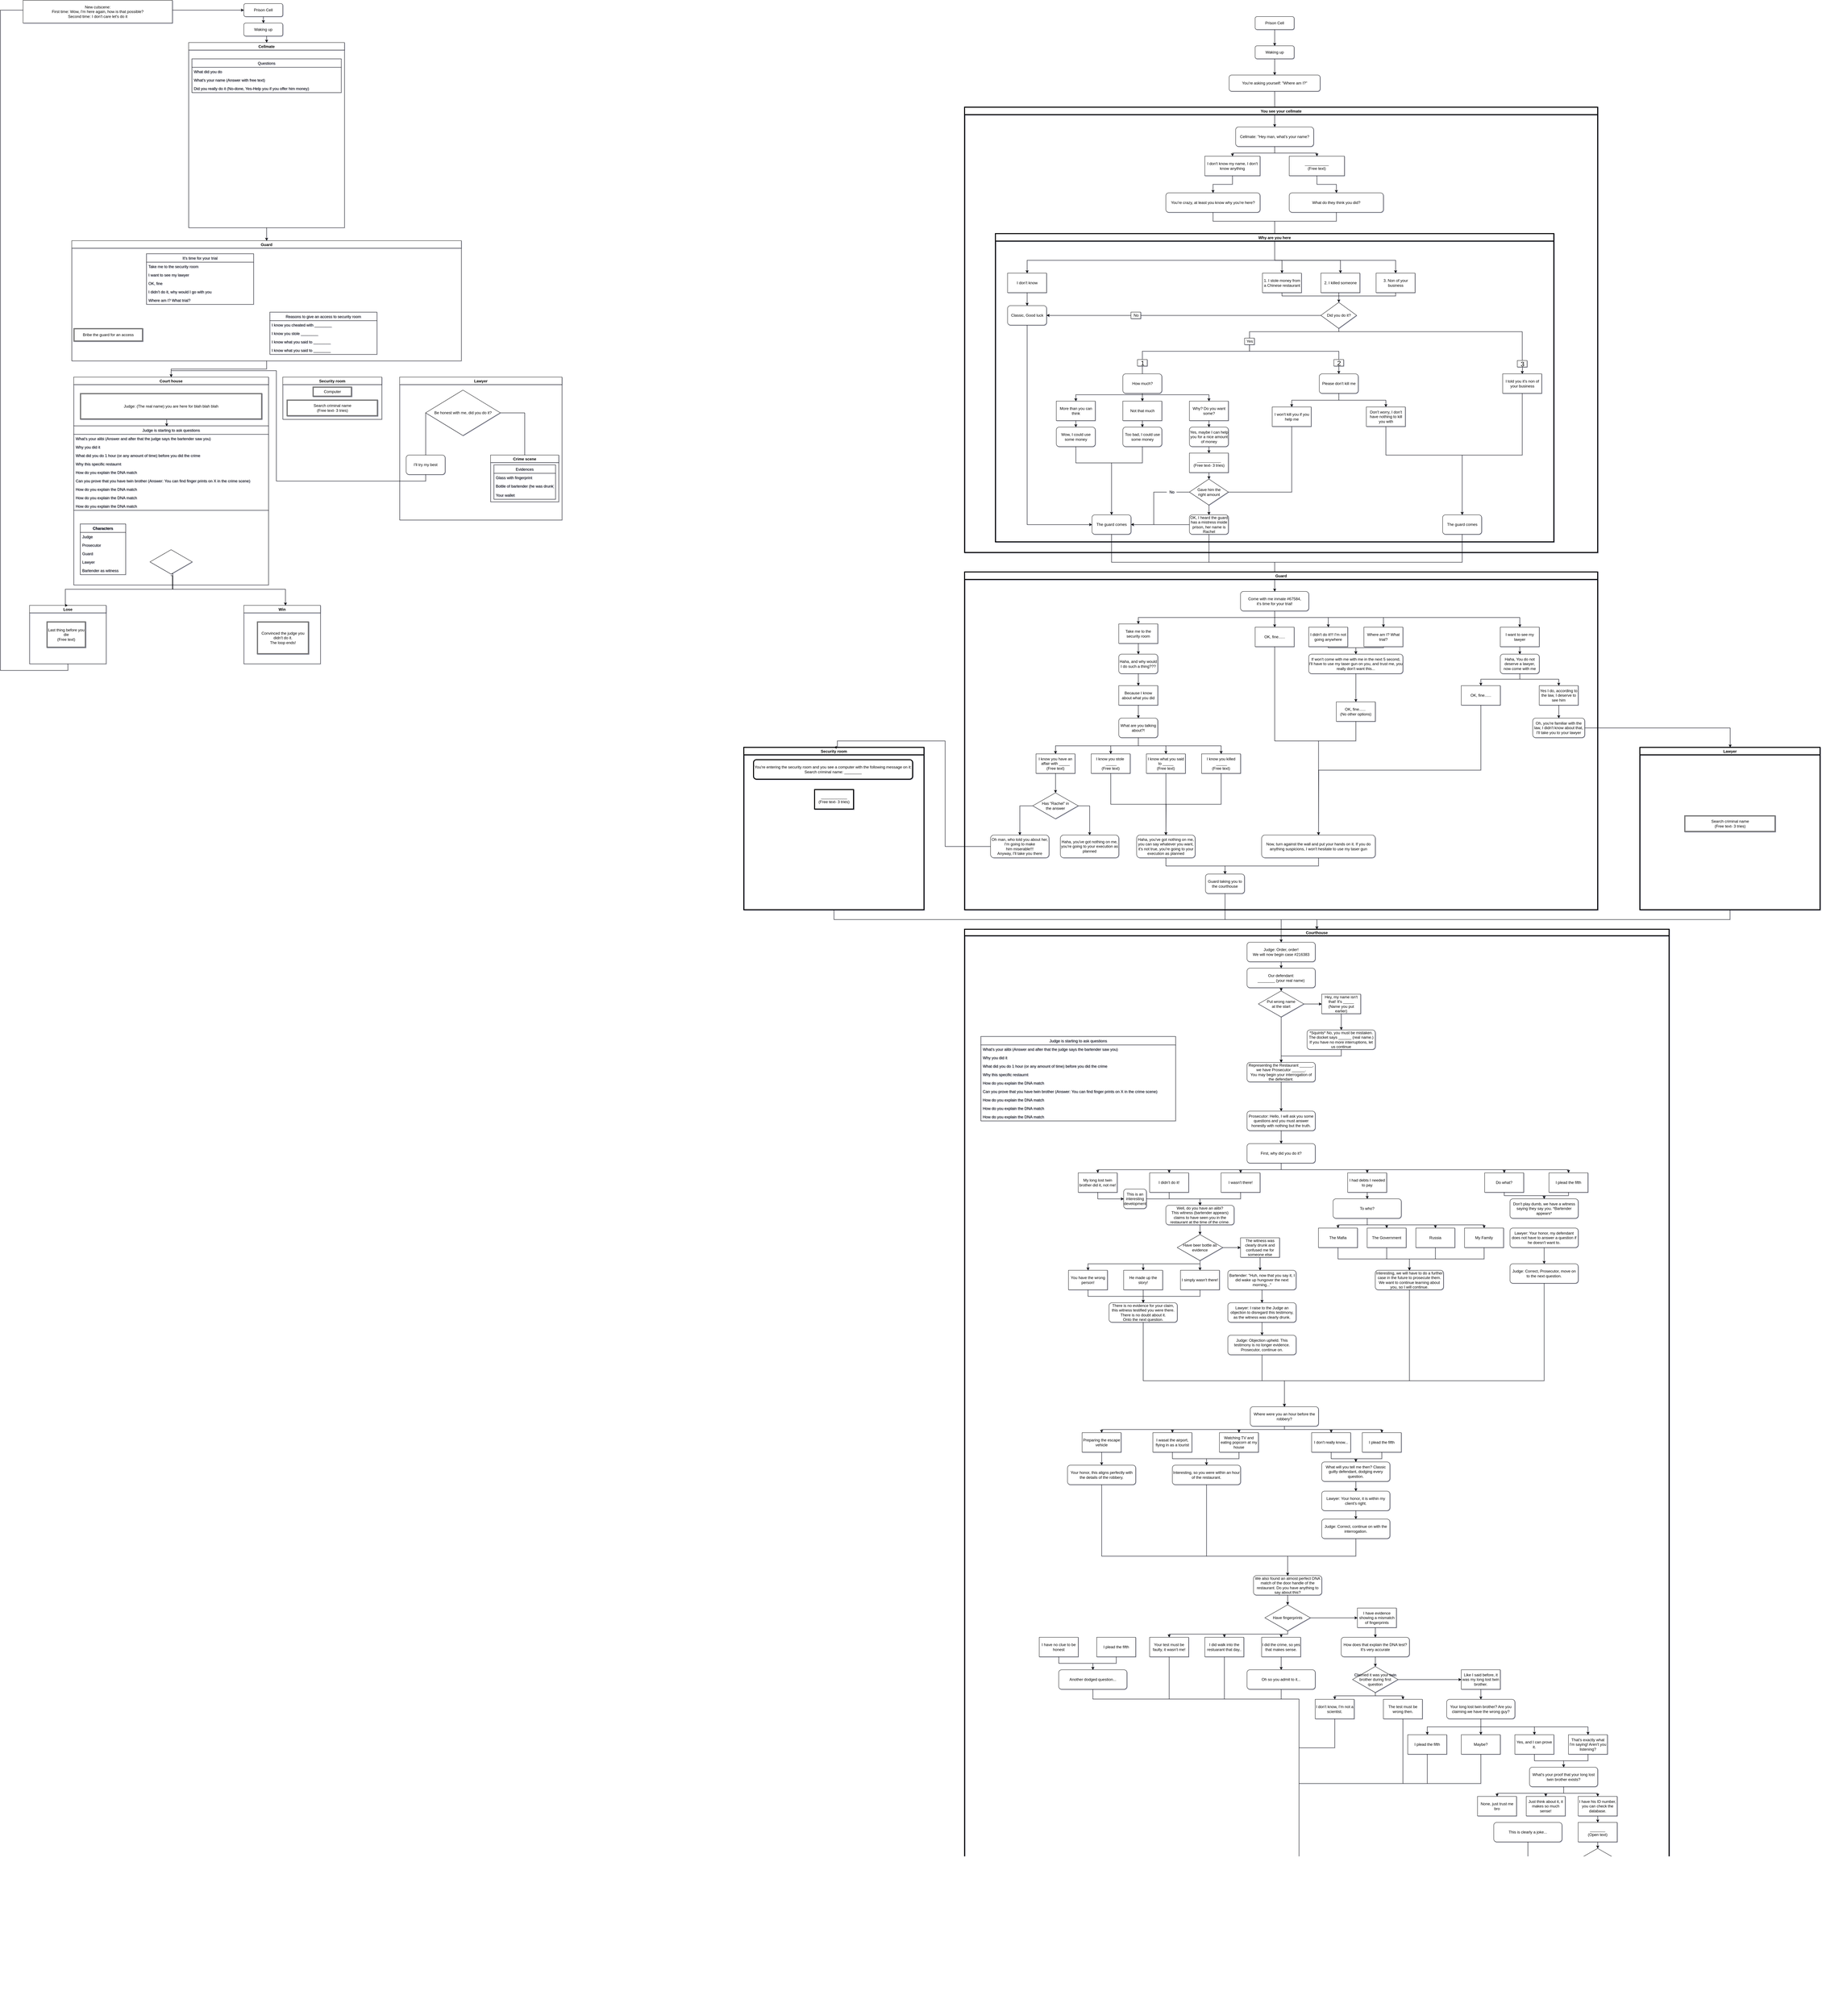 <mxfile version="13.9.7" type="github">
  <diagram id="C5RBs43oDa-KdzZeNtuy" name="Page-1">
    <mxGraphModel dx="1385" dy="659" grid="1" gridSize="10" guides="1" tooltips="1" connect="1" arrows="1" fold="1" page="1" pageScale="1" pageWidth="827" pageHeight="1169" math="0" shadow="1">
      <root>
        <mxCell id="WIyWlLk6GJQsqaUBKTNV-0" />
        <mxCell id="WIyWlLk6GJQsqaUBKTNV-1" parent="WIyWlLk6GJQsqaUBKTNV-0" />
        <mxCell id="FCah8ORx9_7Y5or5nvMT-197" style="edgeStyle=orthogonalEdgeStyle;rounded=0;orthogonalLoop=1;jettySize=auto;html=1;exitX=0.5;exitY=1;exitDx=0;exitDy=0;entryX=0.5;entryY=0;entryDx=0;entryDy=0;shadow=0;endArrow=classic;endFill=1;" parent="WIyWlLk6GJQsqaUBKTNV-1" source="FCah8ORx9_7Y5or5nvMT-113" target="FCah8ORx9_7Y5or5nvMT-198" edge="1">
          <mxGeometry relative="1" as="geometry">
            <Array as="points">
              <mxPoint x="3812" y="1730" />
              <mxPoint x="4315" y="1730" />
            </Array>
          </mxGeometry>
        </mxCell>
        <mxCell id="Ga8Sl4Nx2S1joYxZTims-26" style="edgeStyle=orthogonalEdgeStyle;rounded=0;orthogonalLoop=1;jettySize=auto;html=1;exitX=0.5;exitY=1;exitDx=0;exitDy=0;entryX=0.5;entryY=0;entryDx=0;entryDy=0;" parent="WIyWlLk6GJQsqaUBKTNV-1" source="WIyWlLk6GJQsqaUBKTNV-3" target="WIyWlLk6GJQsqaUBKTNV-7" edge="1">
          <mxGeometry relative="1" as="geometry" />
        </mxCell>
        <mxCell id="WIyWlLk6GJQsqaUBKTNV-3" value="Prison Cell" style="rounded=1;whiteSpace=wrap;html=1;fontSize=12;glass=0;strokeWidth=1;shadow=0;" parent="WIyWlLk6GJQsqaUBKTNV-1" vertex="1">
          <mxGeometry x="1140" y="10" width="120" height="40" as="geometry" />
        </mxCell>
        <mxCell id="Ga8Sl4Nx2S1joYxZTims-27" style="edgeStyle=orthogonalEdgeStyle;rounded=0;orthogonalLoop=1;jettySize=auto;html=1;exitX=0.5;exitY=1;exitDx=0;exitDy=0;entryX=0.5;entryY=0;entryDx=0;entryDy=0;" parent="WIyWlLk6GJQsqaUBKTNV-1" source="WIyWlLk6GJQsqaUBKTNV-7" target="Ga8Sl4Nx2S1joYxZTims-3" edge="1">
          <mxGeometry relative="1" as="geometry" />
        </mxCell>
        <mxCell id="WIyWlLk6GJQsqaUBKTNV-7" value="Waking up" style="rounded=1;whiteSpace=wrap;html=1;fontSize=12;glass=0;strokeWidth=1;shadow=0;" parent="WIyWlLk6GJQsqaUBKTNV-1" vertex="1">
          <mxGeometry x="1140" y="70" width="120" height="40" as="geometry" />
        </mxCell>
        <mxCell id="Ga8Sl4Nx2S1joYxZTims-73" style="edgeStyle=orthogonalEdgeStyle;rounded=0;orthogonalLoop=1;jettySize=auto;html=1;exitX=0.5;exitY=1;exitDx=0;exitDy=0;" parent="WIyWlLk6GJQsqaUBKTNV-1" source="Ga8Sl4Nx2S1joYxZTims-3" target="Ga8Sl4Nx2S1joYxZTims-11" edge="1">
          <mxGeometry relative="1" as="geometry" />
        </mxCell>
        <mxCell id="Ga8Sl4Nx2S1joYxZTims-3" value="Cellmate" style="swimlane;" parent="WIyWlLk6GJQsqaUBKTNV-1" vertex="1">
          <mxGeometry x="970" y="130" width="480" height="570" as="geometry" />
        </mxCell>
        <mxCell id="Ga8Sl4Nx2S1joYxZTims-53" value="Questions" style="swimlane;fontStyle=0;childLayout=stackLayout;horizontal=1;startSize=26;fillColor=none;horizontalStack=0;resizeParent=1;resizeParentMax=0;resizeLast=0;collapsible=1;marginBottom=0;" parent="Ga8Sl4Nx2S1joYxZTims-3" vertex="1">
          <mxGeometry x="10" y="50" width="460" height="104" as="geometry" />
        </mxCell>
        <mxCell id="Ga8Sl4Nx2S1joYxZTims-54" value="What did you do" style="text;strokeColor=none;fillColor=none;align=left;verticalAlign=top;spacingLeft=4;spacingRight=4;overflow=hidden;rotatable=0;points=[[0,0.5],[1,0.5]];portConstraint=eastwest;" parent="Ga8Sl4Nx2S1joYxZTims-53" vertex="1">
          <mxGeometry y="26" width="460" height="26" as="geometry" />
        </mxCell>
        <mxCell id="Ga8Sl4Nx2S1joYxZTims-55" value="What&#39;s your name (Answer with free text)" style="text;strokeColor=none;fillColor=none;align=left;verticalAlign=top;spacingLeft=4;spacingRight=4;overflow=hidden;rotatable=0;points=[[0,0.5],[1,0.5]];portConstraint=eastwest;" parent="Ga8Sl4Nx2S1joYxZTims-53" vertex="1">
          <mxGeometry y="52" width="460" height="26" as="geometry" />
        </mxCell>
        <mxCell id="Ga8Sl4Nx2S1joYxZTims-59" value="Did you really do it (No-done, Yes-Help you if you offer him money)" style="text;strokeColor=none;fillColor=none;align=left;verticalAlign=top;spacingLeft=4;spacingRight=4;overflow=hidden;rotatable=0;points=[[0,0.5],[1,0.5]];portConstraint=eastwest;" parent="Ga8Sl4Nx2S1joYxZTims-53" vertex="1">
          <mxGeometry y="78" width="460" height="26" as="geometry" />
        </mxCell>
        <mxCell id="Ga8Sl4Nx2S1joYxZTims-9" value="Lawyer" style="swimlane;" parent="WIyWlLk6GJQsqaUBKTNV-1" vertex="1">
          <mxGeometry x="1620" y="1160" width="500" height="440" as="geometry" />
        </mxCell>
        <mxCell id="Ga8Sl4Nx2S1joYxZTims-7" value="Crime scene" style="swimlane;" parent="Ga8Sl4Nx2S1joYxZTims-9" vertex="1">
          <mxGeometry x="280" y="240" width="210" height="144" as="geometry" />
        </mxCell>
        <mxCell id="FCah8ORx9_7Y5or5nvMT-67" value="Evidences" style="swimlane;fontStyle=0;childLayout=stackLayout;horizontal=1;startSize=26;fillColor=none;horizontalStack=0;resizeParent=1;resizeParentMax=0;resizeLast=0;collapsible=1;marginBottom=0;" parent="Ga8Sl4Nx2S1joYxZTims-7" vertex="1">
          <mxGeometry x="10" y="30" width="190" height="106" as="geometry" />
        </mxCell>
        <mxCell id="FCah8ORx9_7Y5or5nvMT-68" value="Glass with fingerprint" style="text;strokeColor=none;fillColor=none;align=left;verticalAlign=top;spacingLeft=4;spacingRight=4;overflow=hidden;rotatable=0;points=[[0,0.5],[1,0.5]];portConstraint=eastwest;" parent="FCah8ORx9_7Y5or5nvMT-67" vertex="1">
          <mxGeometry y="26" width="190" height="26" as="geometry" />
        </mxCell>
        <mxCell id="FCah8ORx9_7Y5or5nvMT-69" value="Bottle of bartender (he was drunk)" style="text;strokeColor=none;fillColor=none;align=left;verticalAlign=top;spacingLeft=4;spacingRight=4;overflow=hidden;rotatable=0;points=[[0,0.5],[1,0.5]];portConstraint=eastwest;" parent="FCah8ORx9_7Y5or5nvMT-67" vertex="1">
          <mxGeometry y="52" width="190" height="28" as="geometry" />
        </mxCell>
        <mxCell id="FCah8ORx9_7Y5or5nvMT-70" value="Your wallet" style="text;strokeColor=none;fillColor=none;align=left;verticalAlign=top;spacingLeft=4;spacingRight=4;overflow=hidden;rotatable=0;points=[[0,0.5],[1,0.5]];portConstraint=eastwest;" parent="FCah8ORx9_7Y5or5nvMT-67" vertex="1">
          <mxGeometry y="80" width="190" height="26" as="geometry" />
        </mxCell>
        <mxCell id="FCah8ORx9_7Y5or5nvMT-61" style="edgeStyle=orthogonalEdgeStyle;rounded=0;orthogonalLoop=1;jettySize=auto;html=1;exitX=1;exitY=0.5;exitDx=0;exitDy=0;entryX=0.5;entryY=0;entryDx=0;entryDy=0;endArrow=none;endFill=0;" parent="Ga8Sl4Nx2S1joYxZTims-9" source="FCah8ORx9_7Y5or5nvMT-60" target="Ga8Sl4Nx2S1joYxZTims-7" edge="1">
          <mxGeometry relative="1" as="geometry" />
        </mxCell>
        <mxCell id="FCah8ORx9_7Y5or5nvMT-60" value="&lt;span&gt;Be honest with me, did you do it?&lt;/span&gt;" style="rhombus;whiteSpace=wrap;html=1;" parent="Ga8Sl4Nx2S1joYxZTims-9" vertex="1">
          <mxGeometry x="80" y="40" width="230" height="140" as="geometry" />
        </mxCell>
        <mxCell id="FCah8ORx9_7Y5or5nvMT-63" value="I&#39;ll try my best" style="rounded=1;whiteSpace=wrap;html=1;" parent="Ga8Sl4Nx2S1joYxZTims-9" vertex="1">
          <mxGeometry x="20" y="240" width="120" height="60" as="geometry" />
        </mxCell>
        <mxCell id="FCah8ORx9_7Y5or5nvMT-62" style="edgeStyle=orthogonalEdgeStyle;rounded=0;orthogonalLoop=1;jettySize=auto;html=1;exitX=0;exitY=0.5;exitDx=0;exitDy=0;endArrow=none;endFill=0;" parent="Ga8Sl4Nx2S1joYxZTims-9" source="FCah8ORx9_7Y5or5nvMT-60" target="FCah8ORx9_7Y5or5nvMT-63" edge="1">
          <mxGeometry relative="1" as="geometry">
            <mxPoint x="70" y="230" as="targetPoint" />
            <Array as="points">
              <mxPoint x="80" y="160" />
              <mxPoint x="80" y="160" />
            </Array>
          </mxGeometry>
        </mxCell>
        <mxCell id="Ga8Sl4Nx2S1joYxZTims-35" style="edgeStyle=orthogonalEdgeStyle;rounded=0;orthogonalLoop=1;jettySize=auto;html=1;exitX=0.5;exitY=1;exitDx=0;exitDy=0;entryX=0.5;entryY=0;entryDx=0;entryDy=0;" parent="WIyWlLk6GJQsqaUBKTNV-1" source="Ga8Sl4Nx2S1joYxZTims-11" target="Ga8Sl4Nx2S1joYxZTims-28" edge="1">
          <mxGeometry relative="1" as="geometry" />
        </mxCell>
        <mxCell id="Ga8Sl4Nx2S1joYxZTims-11" value="Guard" style="swimlane;" parent="WIyWlLk6GJQsqaUBKTNV-1" vertex="1">
          <mxGeometry x="610" y="740" width="1200" height="370" as="geometry" />
        </mxCell>
        <mxCell id="Ga8Sl4Nx2S1joYxZTims-75" value="Reasons to give an access to security room" style="swimlane;fontStyle=0;childLayout=stackLayout;horizontal=1;startSize=26;fillColor=none;horizontalStack=0;resizeParent=1;resizeParentMax=0;resizeLast=0;collapsible=1;marginBottom=0;" parent="Ga8Sl4Nx2S1joYxZTims-11" vertex="1">
          <mxGeometry x="610" y="220" width="330" height="130" as="geometry" />
        </mxCell>
        <mxCell id="Ga8Sl4Nx2S1joYxZTims-76" value="I know you cheated with ________" style="text;strokeColor=none;fillColor=none;align=left;verticalAlign=top;spacingLeft=4;spacingRight=4;overflow=hidden;rotatable=0;points=[[0,0.5],[1,0.5]];portConstraint=eastwest;" parent="Ga8Sl4Nx2S1joYxZTims-75" vertex="1">
          <mxGeometry y="26" width="330" height="26" as="geometry" />
        </mxCell>
        <mxCell id="Ga8Sl4Nx2S1joYxZTims-77" value="I know you stole ________" style="text;strokeColor=none;fillColor=none;align=left;verticalAlign=top;spacingLeft=4;spacingRight=4;overflow=hidden;rotatable=0;points=[[0,0.5],[1,0.5]];portConstraint=eastwest;" parent="Ga8Sl4Nx2S1joYxZTims-75" vertex="1">
          <mxGeometry y="52" width="330" height="26" as="geometry" />
        </mxCell>
        <mxCell id="Ga8Sl4Nx2S1joYxZTims-87" value="I know what you said to ________" style="text;strokeColor=none;fillColor=none;align=left;verticalAlign=top;spacingLeft=4;spacingRight=4;overflow=hidden;rotatable=0;points=[[0,0.5],[1,0.5]];portConstraint=eastwest;" parent="Ga8Sl4Nx2S1joYxZTims-75" vertex="1">
          <mxGeometry y="78" width="330" height="26" as="geometry" />
        </mxCell>
        <mxCell id="Ga8Sl4Nx2S1joYxZTims-81" value="I know what you said to ________" style="text;strokeColor=none;fillColor=none;align=left;verticalAlign=top;spacingLeft=4;spacingRight=4;overflow=hidden;rotatable=0;points=[[0,0.5],[1,0.5]];portConstraint=eastwest;" parent="Ga8Sl4Nx2S1joYxZTims-75" vertex="1">
          <mxGeometry y="104" width="330" height="26" as="geometry" />
        </mxCell>
        <mxCell id="Ga8Sl4Nx2S1joYxZTims-83" value="It&#39;s time for your trial" style="swimlane;fontStyle=0;childLayout=stackLayout;horizontal=1;startSize=26;fillColor=none;horizontalStack=0;resizeParent=1;resizeParentMax=0;resizeLast=0;collapsible=1;marginBottom=0;" parent="Ga8Sl4Nx2S1joYxZTims-11" vertex="1">
          <mxGeometry x="230" y="40" width="330" height="156" as="geometry" />
        </mxCell>
        <mxCell id="Ga8Sl4Nx2S1joYxZTims-84" value="Take me to the security room" style="text;strokeColor=none;fillColor=none;align=left;verticalAlign=top;spacingLeft=4;spacingRight=4;overflow=hidden;rotatable=0;points=[[0,0.5],[1,0.5]];portConstraint=eastwest;" parent="Ga8Sl4Nx2S1joYxZTims-83" vertex="1">
          <mxGeometry y="26" width="330" height="26" as="geometry" />
        </mxCell>
        <mxCell id="Ga8Sl4Nx2S1joYxZTims-85" value="I want to see my lawyer" style="text;strokeColor=none;fillColor=none;align=left;verticalAlign=top;spacingLeft=4;spacingRight=4;overflow=hidden;rotatable=0;points=[[0,0.5],[1,0.5]];portConstraint=eastwest;" parent="Ga8Sl4Nx2S1joYxZTims-83" vertex="1">
          <mxGeometry y="52" width="330" height="26" as="geometry" />
        </mxCell>
        <mxCell id="Ga8Sl4Nx2S1joYxZTims-89" value="OK, fine" style="text;strokeColor=none;fillColor=none;align=left;verticalAlign=top;spacingLeft=4;spacingRight=4;overflow=hidden;rotatable=0;points=[[0,0.5],[1,0.5]];portConstraint=eastwest;" parent="Ga8Sl4Nx2S1joYxZTims-83" vertex="1">
          <mxGeometry y="78" width="330" height="26" as="geometry" />
        </mxCell>
        <mxCell id="Ga8Sl4Nx2S1joYxZTims-90" value="I didn&#39;t do it, why would I go with you" style="text;strokeColor=none;fillColor=none;align=left;verticalAlign=top;spacingLeft=4;spacingRight=4;overflow=hidden;rotatable=0;points=[[0,0.5],[1,0.5]];portConstraint=eastwest;" parent="Ga8Sl4Nx2S1joYxZTims-83" vertex="1">
          <mxGeometry y="104" width="330" height="26" as="geometry" />
        </mxCell>
        <mxCell id="Ga8Sl4Nx2S1joYxZTims-86" value="Where am I? What trial?" style="text;strokeColor=none;fillColor=none;align=left;verticalAlign=top;spacingLeft=4;spacingRight=4;overflow=hidden;rotatable=0;points=[[0,0.5],[1,0.5]];portConstraint=eastwest;" parent="Ga8Sl4Nx2S1joYxZTims-83" vertex="1">
          <mxGeometry y="130" width="330" height="26" as="geometry" />
        </mxCell>
        <mxCell id="Ga8Sl4Nx2S1joYxZTims-93" style="edgeStyle=orthogonalEdgeStyle;rounded=0;orthogonalLoop=1;jettySize=auto;html=1;exitX=1;exitY=0.5;exitDx=0;exitDy=0;entryX=0;entryY=0.5;entryDx=0;entryDy=0;" parent="WIyWlLk6GJQsqaUBKTNV-1" source="FCah8ORx9_7Y5or5nvMT-56" target="WIyWlLk6GJQsqaUBKTNV-3" edge="1">
          <mxGeometry relative="1" as="geometry">
            <mxPoint x="430" y="70" as="targetPoint" />
            <Array as="points">
              <mxPoint x="920" y="30" />
            </Array>
          </mxGeometry>
        </mxCell>
        <mxCell id="Ga8Sl4Nx2S1joYxZTims-5" value="Lose" style="swimlane;" parent="WIyWlLk6GJQsqaUBKTNV-1" vertex="1">
          <mxGeometry x="480" y="1862.86" width="236" height="180" as="geometry">
            <mxRectangle x="250" y="450" width="110" height="23" as="alternateBounds" />
          </mxGeometry>
        </mxCell>
        <mxCell id="Ga8Sl4Nx2S1joYxZTims-30" value="Last thing before you die&lt;br&gt;(Free text)" style="shape=ext;double=1;rounded=0;whiteSpace=wrap;html=1;" parent="Ga8Sl4Nx2S1joYxZTims-5" vertex="1">
          <mxGeometry x="53" y="50" width="120" height="80" as="geometry" />
        </mxCell>
        <mxCell id="Ga8Sl4Nx2S1joYxZTims-28" value="Court house" style="swimlane;" parent="WIyWlLk6GJQsqaUBKTNV-1" vertex="1">
          <mxGeometry x="616" y="1160" width="600" height="640" as="geometry">
            <mxRectangle x="250" y="450" width="110" height="23" as="alternateBounds" />
          </mxGeometry>
        </mxCell>
        <mxCell id="Ga8Sl4Nx2S1joYxZTims-31" value="" style="html=1;whiteSpace=wrap;aspect=fixed;shape=isoRectangle;" parent="Ga8Sl4Nx2S1joYxZTims-28" vertex="1">
          <mxGeometry x="235" y="530" width="130" height="78" as="geometry" />
        </mxCell>
        <mxCell id="Ga8Sl4Nx2S1joYxZTims-21" value="Characters" style="swimlane;fontStyle=1;childLayout=stackLayout;horizontal=1;startSize=26;fillColor=none;horizontalStack=0;resizeParent=1;resizeParentMax=0;resizeLast=0;collapsible=1;marginBottom=0;" parent="Ga8Sl4Nx2S1joYxZTims-28" vertex="1">
          <mxGeometry x="20" y="452" width="140" height="156" as="geometry" />
        </mxCell>
        <mxCell id="Ga8Sl4Nx2S1joYxZTims-22" value="Judge" style="text;strokeColor=none;fillColor=none;align=left;verticalAlign=top;spacingLeft=4;spacingRight=4;overflow=hidden;rotatable=0;points=[[0,0.5],[1,0.5]];portConstraint=eastwest;" parent="Ga8Sl4Nx2S1joYxZTims-21" vertex="1">
          <mxGeometry y="26" width="140" height="26" as="geometry" />
        </mxCell>
        <mxCell id="Ga8Sl4Nx2S1joYxZTims-23" value="Prosecutor" style="text;strokeColor=none;fillColor=none;align=left;verticalAlign=top;spacingLeft=4;spacingRight=4;overflow=hidden;rotatable=0;points=[[0,0.5],[1,0.5]];portConstraint=eastwest;" parent="Ga8Sl4Nx2S1joYxZTims-21" vertex="1">
          <mxGeometry y="52" width="140" height="26" as="geometry" />
        </mxCell>
        <mxCell id="Ga8Sl4Nx2S1joYxZTims-24" value="Guard" style="text;strokeColor=none;fillColor=none;align=left;verticalAlign=top;spacingLeft=4;spacingRight=4;overflow=hidden;rotatable=0;points=[[0,0.5],[1,0.5]];portConstraint=eastwest;" parent="Ga8Sl4Nx2S1joYxZTims-21" vertex="1">
          <mxGeometry y="78" width="140" height="26" as="geometry" />
        </mxCell>
        <mxCell id="Ga8Sl4Nx2S1joYxZTims-25" value="Lawyer" style="text;strokeColor=none;fillColor=none;align=left;verticalAlign=top;spacingLeft=4;spacingRight=4;overflow=hidden;rotatable=0;points=[[0,0.5],[1,0.5]];portConstraint=eastwest;" parent="Ga8Sl4Nx2S1joYxZTims-21" vertex="1">
          <mxGeometry y="104" width="140" height="26" as="geometry" />
        </mxCell>
        <mxCell id="Ga8Sl4Nx2S1joYxZTims-48" value="Bartender as witness" style="text;strokeColor=none;fillColor=none;align=left;verticalAlign=top;spacingLeft=4;spacingRight=4;overflow=hidden;rotatable=0;points=[[0,0.5],[1,0.5]];portConstraint=eastwest;" parent="Ga8Sl4Nx2S1joYxZTims-21" vertex="1">
          <mxGeometry y="130" width="140" height="26" as="geometry" />
        </mxCell>
        <mxCell id="Ga8Sl4Nx2S1joYxZTims-37" value="Judge is starting to ask questions" style="swimlane;fontStyle=0;childLayout=stackLayout;horizontal=1;startSize=26;fillColor=none;horizontalStack=0;resizeParent=1;resizeParentMax=0;resizeLast=0;collapsible=1;marginBottom=0;" parent="Ga8Sl4Nx2S1joYxZTims-28" vertex="1">
          <mxGeometry y="150" width="600" height="260" as="geometry" />
        </mxCell>
        <mxCell id="Ga8Sl4Nx2S1joYxZTims-38" value="What&#39;s your alibi (Answer and after that the judge says the bartender saw you)" style="text;strokeColor=none;fillColor=none;align=left;verticalAlign=top;spacingLeft=4;spacingRight=4;overflow=hidden;rotatable=0;points=[[0,0.5],[1,0.5]];portConstraint=eastwest;" parent="Ga8Sl4Nx2S1joYxZTims-37" vertex="1">
          <mxGeometry y="26" width="600" height="26" as="geometry" />
        </mxCell>
        <mxCell id="Ga8Sl4Nx2S1joYxZTims-39" value="Why you did it" style="text;strokeColor=none;fillColor=none;align=left;verticalAlign=top;spacingLeft=4;spacingRight=4;overflow=hidden;rotatable=0;points=[[0,0.5],[1,0.5]];portConstraint=eastwest;" parent="Ga8Sl4Nx2S1joYxZTims-37" vertex="1">
          <mxGeometry y="52" width="600" height="26" as="geometry" />
        </mxCell>
        <mxCell id="Ga8Sl4Nx2S1joYxZTims-42" value="What did you do 1 hour (or any amount of time) before you did the crime" style="text;strokeColor=none;fillColor=none;align=left;verticalAlign=top;spacingLeft=4;spacingRight=4;overflow=hidden;rotatable=0;points=[[0,0.5],[1,0.5]];portConstraint=eastwest;" parent="Ga8Sl4Nx2S1joYxZTims-37" vertex="1">
          <mxGeometry y="78" width="600" height="26" as="geometry" />
        </mxCell>
        <mxCell id="Ga8Sl4Nx2S1joYxZTims-40" value="Why this specific restaurnt" style="text;strokeColor=none;fillColor=none;align=left;verticalAlign=top;spacingLeft=4;spacingRight=4;overflow=hidden;rotatable=0;points=[[0,0.5],[1,0.5]];portConstraint=eastwest;" parent="Ga8Sl4Nx2S1joYxZTims-37" vertex="1">
          <mxGeometry y="104" width="600" height="26" as="geometry" />
        </mxCell>
        <mxCell id="Ga8Sl4Nx2S1joYxZTims-41" value="How do you explain the DNA match" style="text;strokeColor=none;fillColor=none;align=left;verticalAlign=top;spacingLeft=4;spacingRight=4;overflow=hidden;rotatable=0;points=[[0,0.5],[1,0.5]];portConstraint=eastwest;" parent="Ga8Sl4Nx2S1joYxZTims-37" vertex="1">
          <mxGeometry y="130" width="600" height="26" as="geometry" />
        </mxCell>
        <mxCell id="Ga8Sl4Nx2S1joYxZTims-43" value="Can you prove that you have twin brother (Answer: You can find finger prints on X in the crime scene)" style="text;strokeColor=none;fillColor=none;align=left;verticalAlign=top;spacingLeft=4;spacingRight=4;overflow=hidden;rotatable=0;points=[[0,0.5],[1,0.5]];portConstraint=eastwest;" parent="Ga8Sl4Nx2S1joYxZTims-37" vertex="1">
          <mxGeometry y="156" width="600" height="26" as="geometry" />
        </mxCell>
        <mxCell id="Ga8Sl4Nx2S1joYxZTims-45" value="How do you explain the DNA match" style="text;strokeColor=none;fillColor=none;align=left;verticalAlign=top;spacingLeft=4;spacingRight=4;overflow=hidden;rotatable=0;points=[[0,0.5],[1,0.5]];portConstraint=eastwest;" parent="Ga8Sl4Nx2S1joYxZTims-37" vertex="1">
          <mxGeometry y="182" width="600" height="26" as="geometry" />
        </mxCell>
        <mxCell id="Ga8Sl4Nx2S1joYxZTims-46" value="How do you explain the DNA match" style="text;strokeColor=none;fillColor=none;align=left;verticalAlign=top;spacingLeft=4;spacingRight=4;overflow=hidden;rotatable=0;points=[[0,0.5],[1,0.5]];portConstraint=eastwest;" parent="Ga8Sl4Nx2S1joYxZTims-37" vertex="1">
          <mxGeometry y="208" width="600" height="26" as="geometry" />
        </mxCell>
        <mxCell id="Ga8Sl4Nx2S1joYxZTims-47" value="How do you explain the DNA match" style="text;strokeColor=none;fillColor=none;align=left;verticalAlign=top;spacingLeft=4;spacingRight=4;overflow=hidden;rotatable=0;points=[[0,0.5],[1,0.5]];portConstraint=eastwest;" parent="Ga8Sl4Nx2S1joYxZTims-37" vertex="1">
          <mxGeometry y="234" width="600" height="26" as="geometry" />
        </mxCell>
        <mxCell id="Ga8Sl4Nx2S1joYxZTims-58" style="edgeStyle=orthogonalEdgeStyle;rounded=0;orthogonalLoop=1;jettySize=auto;html=1;exitX=0.5;exitY=1;exitDx=0;exitDy=0;entryX=0.477;entryY=0.005;entryDx=0;entryDy=0;entryPerimeter=0;" parent="Ga8Sl4Nx2S1joYxZTims-28" source="Ga8Sl4Nx2S1joYxZTims-57" target="Ga8Sl4Nx2S1joYxZTims-37" edge="1">
          <mxGeometry relative="1" as="geometry" />
        </mxCell>
        <mxCell id="Ga8Sl4Nx2S1joYxZTims-57" value="Judge: (The real name) you are here for blah blah blah" style="shape=ext;double=1;rounded=0;whiteSpace=wrap;html=1;" parent="Ga8Sl4Nx2S1joYxZTims-28" vertex="1">
          <mxGeometry x="20" y="50" width="560" height="80" as="geometry" />
        </mxCell>
        <mxCell id="Ga8Sl4Nx2S1joYxZTims-29" value="Win" style="swimlane;" parent="WIyWlLk6GJQsqaUBKTNV-1" vertex="1">
          <mxGeometry x="1140" y="1862.86" width="236" height="180" as="geometry">
            <mxRectangle x="250" y="450" width="110" height="23" as="alternateBounds" />
          </mxGeometry>
        </mxCell>
        <mxCell id="Ga8Sl4Nx2S1joYxZTims-91" value="Convinced the judge you didn&#39;t do it.&lt;br&gt;The loop ends!" style="shape=ext;double=1;rounded=0;whiteSpace=wrap;html=1;" parent="Ga8Sl4Nx2S1joYxZTims-29" vertex="1">
          <mxGeometry x="41" y="50.14" width="159" height="99.86" as="geometry" />
        </mxCell>
        <mxCell id="Ga8Sl4Nx2S1joYxZTims-32" style="edgeStyle=orthogonalEdgeStyle;rounded=0;orthogonalLoop=1;jettySize=auto;html=1;exitX=0.49;exitY=1.04;exitDx=0;exitDy=0;exitPerimeter=0;" parent="WIyWlLk6GJQsqaUBKTNV-1" source="Ga8Sl4Nx2S1joYxZTims-31" target="Ga8Sl4Nx2S1joYxZTims-29" edge="1">
          <mxGeometry relative="1" as="geometry">
            <mxPoint x="1346.26" y="1790.002" as="sourcePoint" />
            <mxPoint x="1203.466" y="1292.86" as="targetPoint" />
            <Array as="points">
              <mxPoint x="920" y="1771" />
              <mxPoint x="920" y="1813" />
              <mxPoint x="1268" y="1813" />
            </Array>
          </mxGeometry>
        </mxCell>
        <mxCell id="Ga8Sl4Nx2S1joYxZTims-33" style="edgeStyle=orthogonalEdgeStyle;rounded=0;orthogonalLoop=1;jettySize=auto;html=1;entryX=0.5;entryY=0;entryDx=0;entryDy=0;exitX=0.516;exitY=0.967;exitDx=0;exitDy=0;exitPerimeter=0;" parent="WIyWlLk6GJQsqaUBKTNV-1" source="Ga8Sl4Nx2S1joYxZTims-31" target="Ga8Sl4Nx2S1joYxZTims-5" edge="1">
          <mxGeometry relative="1" as="geometry">
            <mxPoint x="1346.52" y="1790.47" as="sourcePoint" />
            <mxPoint x="1104" y="1332.86" as="targetPoint" />
            <Array as="points">
              <mxPoint x="921" y="1765" />
              <mxPoint x="921" y="1813" />
              <mxPoint x="590" y="1813" />
              <mxPoint x="590" y="1863" />
            </Array>
          </mxGeometry>
        </mxCell>
        <mxCell id="Ga8Sl4Nx2S1joYxZTims-18" value="Security room" style="swimlane;" parent="WIyWlLk6GJQsqaUBKTNV-1" vertex="1">
          <mxGeometry x="1260" y="1160" width="305" height="130" as="geometry">
            <mxRectangle x="250" y="450" width="110" height="23" as="alternateBounds" />
          </mxGeometry>
        </mxCell>
        <mxCell id="Ga8Sl4Nx2S1joYxZTims-49" value="Computer" style="shape=ext;double=1;rounded=0;whiteSpace=wrap;html=1;" parent="Ga8Sl4Nx2S1joYxZTims-18" vertex="1">
          <mxGeometry x="92.5" y="30" width="120" height="30" as="geometry" />
        </mxCell>
        <mxCell id="Ga8Sl4Nx2S1joYxZTims-50" value="Search criminal name&lt;br&gt;(Free text- 3 tries)" style="shape=ext;double=1;rounded=0;whiteSpace=wrap;html=1;" parent="Ga8Sl4Nx2S1joYxZTims-18" vertex="1">
          <mxGeometry x="12.5" y="70" width="280" height="50" as="geometry" />
        </mxCell>
        <mxCell id="Ga8Sl4Nx2S1joYxZTims-51" value="Bribe the guard for an access" style="shape=ext;double=1;rounded=0;whiteSpace=wrap;html=1;" parent="WIyWlLk6GJQsqaUBKTNV-1" vertex="1">
          <mxGeometry x="616" y="1010" width="213" height="40" as="geometry" />
        </mxCell>
        <mxCell id="FCah8ORx9_7Y5or5nvMT-170" style="edgeStyle=orthogonalEdgeStyle;rounded=0;orthogonalLoop=1;jettySize=auto;html=1;exitX=0.5;exitY=1;exitDx=0;exitDy=0;endArrow=classic;endFill=1;" parent="WIyWlLk6GJQsqaUBKTNV-1" source="FCah8ORx9_7Y5or5nvMT-1" target="FCah8ORx9_7Y5or5nvMT-2" edge="1">
          <mxGeometry relative="1" as="geometry" />
        </mxCell>
        <mxCell id="FCah8ORx9_7Y5or5nvMT-1" value="Prison Cell" style="rounded=1;whiteSpace=wrap;html=1;fontSize=12;glass=0;strokeWidth=1;shadow=0;" parent="WIyWlLk6GJQsqaUBKTNV-1" vertex="1">
          <mxGeometry x="4255" y="50" width="120" height="40" as="geometry" />
        </mxCell>
        <mxCell id="FCah8ORx9_7Y5or5nvMT-171" style="edgeStyle=orthogonalEdgeStyle;rounded=0;orthogonalLoop=1;jettySize=auto;html=1;exitX=0.5;exitY=1;exitDx=0;exitDy=0;entryX=0.5;entryY=0;entryDx=0;entryDy=0;endArrow=classic;endFill=1;" parent="WIyWlLk6GJQsqaUBKTNV-1" source="FCah8ORx9_7Y5or5nvMT-2" target="FCah8ORx9_7Y5or5nvMT-4" edge="1">
          <mxGeometry relative="1" as="geometry" />
        </mxCell>
        <mxCell id="FCah8ORx9_7Y5or5nvMT-2" value="Waking up" style="rounded=1;whiteSpace=wrap;html=1;fontSize=12;glass=0;strokeWidth=1;shadow=0;" parent="WIyWlLk6GJQsqaUBKTNV-1" vertex="1">
          <mxGeometry x="4255" y="140" width="120" height="40" as="geometry" />
        </mxCell>
        <mxCell id="FCah8ORx9_7Y5or5nvMT-172" style="edgeStyle=orthogonalEdgeStyle;rounded=0;orthogonalLoop=1;jettySize=auto;html=1;exitX=0.5;exitY=1;exitDx=0;exitDy=0;entryX=0.5;entryY=0;entryDx=0;entryDy=0;endArrow=classic;endFill=1;" parent="WIyWlLk6GJQsqaUBKTNV-1" source="FCah8ORx9_7Y5or5nvMT-4" target="FCah8ORx9_7Y5or5nvMT-6" edge="1">
          <mxGeometry relative="1" as="geometry">
            <Array as="points" />
          </mxGeometry>
        </mxCell>
        <mxCell id="FCah8ORx9_7Y5or5nvMT-4" value="You&#39;re asking yourself: &quot;Where am I?&quot;" style="rounded=1;whiteSpace=wrap;html=1;fontSize=12;glass=0;strokeWidth=1;shadow=0;" parent="WIyWlLk6GJQsqaUBKTNV-1" vertex="1">
          <mxGeometry x="4175" y="230" width="280" height="50" as="geometry" />
        </mxCell>
        <mxCell id="FCah8ORx9_7Y5or5nvMT-5" value="You see your cellmate" style="swimlane;strokeWidth=3;" parent="WIyWlLk6GJQsqaUBKTNV-1" vertex="1">
          <mxGeometry x="3360" y="329" width="1950" height="1371" as="geometry" />
        </mxCell>
        <mxCell id="FCah8ORx9_7Y5or5nvMT-173" style="edgeStyle=orthogonalEdgeStyle;rounded=0;orthogonalLoop=1;jettySize=auto;html=1;exitX=0.5;exitY=1;exitDx=0;exitDy=0;endArrow=classic;endFill=1;" parent="FCah8ORx9_7Y5or5nvMT-5" source="FCah8ORx9_7Y5or5nvMT-6" target="FCah8ORx9_7Y5or5nvMT-13" edge="1">
          <mxGeometry relative="1" as="geometry" />
        </mxCell>
        <mxCell id="FCah8ORx9_7Y5or5nvMT-174" style="edgeStyle=orthogonalEdgeStyle;rounded=0;orthogonalLoop=1;jettySize=auto;html=1;exitX=0.5;exitY=1;exitDx=0;exitDy=0;entryX=0.5;entryY=0;entryDx=0;entryDy=0;endArrow=classic;endFill=1;" parent="FCah8ORx9_7Y5or5nvMT-5" source="FCah8ORx9_7Y5or5nvMT-6" target="FCah8ORx9_7Y5or5nvMT-12" edge="1">
          <mxGeometry relative="1" as="geometry" />
        </mxCell>
        <mxCell id="FCah8ORx9_7Y5or5nvMT-6" value="Cellmate: &quot;Hey man, what&#39;s your name?" style="rounded=1;whiteSpace=wrap;html=1;" parent="FCah8ORx9_7Y5or5nvMT-5" vertex="1">
          <mxGeometry x="835" y="61" width="240" height="60" as="geometry" />
        </mxCell>
        <mxCell id="FCah8ORx9_7Y5or5nvMT-176" style="edgeStyle=orthogonalEdgeStyle;rounded=0;orthogonalLoop=1;jettySize=auto;html=1;exitX=0.5;exitY=1;exitDx=0;exitDy=0;endArrow=classic;endFill=1;" parent="FCah8ORx9_7Y5or5nvMT-5" source="FCah8ORx9_7Y5or5nvMT-12" target="FCah8ORx9_7Y5or5nvMT-15" edge="1">
          <mxGeometry relative="1" as="geometry" />
        </mxCell>
        <mxCell id="FCah8ORx9_7Y5or5nvMT-12" value="I don&#39;t know my name, I don&#39;t know anything" style="rounded=0;whiteSpace=wrap;html=1;" parent="FCah8ORx9_7Y5or5nvMT-5" vertex="1">
          <mxGeometry x="740" y="151" width="170" height="60" as="geometry" />
        </mxCell>
        <mxCell id="FCah8ORx9_7Y5or5nvMT-175" style="edgeStyle=orthogonalEdgeStyle;rounded=0;orthogonalLoop=1;jettySize=auto;html=1;exitX=0.5;exitY=1;exitDx=0;exitDy=0;endArrow=classic;endFill=1;" parent="FCah8ORx9_7Y5or5nvMT-5" source="FCah8ORx9_7Y5or5nvMT-13" target="FCah8ORx9_7Y5or5nvMT-16" edge="1">
          <mxGeometry relative="1" as="geometry" />
        </mxCell>
        <mxCell id="FCah8ORx9_7Y5or5nvMT-13" value="___________&lt;br&gt;(Free text)" style="rounded=0;whiteSpace=wrap;html=1;" parent="FCah8ORx9_7Y5or5nvMT-5" vertex="1">
          <mxGeometry x="1000" y="151" width="170" height="60" as="geometry" />
        </mxCell>
        <mxCell id="FCah8ORx9_7Y5or5nvMT-177" style="edgeStyle=orthogonalEdgeStyle;rounded=0;orthogonalLoop=1;jettySize=auto;html=1;exitX=0.5;exitY=1;exitDx=0;exitDy=0;endArrow=none;endFill=0;" parent="FCah8ORx9_7Y5or5nvMT-5" source="FCah8ORx9_7Y5or5nvMT-15" target="FCah8ORx9_7Y5or5nvMT-17" edge="1">
          <mxGeometry relative="1" as="geometry">
            <Array as="points">
              <mxPoint x="765" y="351" />
              <mxPoint x="955" y="351" />
            </Array>
          </mxGeometry>
        </mxCell>
        <mxCell id="FCah8ORx9_7Y5or5nvMT-15" value="You&#39;re crazy, at least you know why you&#39;re here?" style="rounded=1;whiteSpace=wrap;html=1;" parent="FCah8ORx9_7Y5or5nvMT-5" vertex="1">
          <mxGeometry x="620" y="263.75" width="290" height="60" as="geometry" />
        </mxCell>
        <mxCell id="FCah8ORx9_7Y5or5nvMT-178" style="edgeStyle=orthogonalEdgeStyle;rounded=0;orthogonalLoop=1;jettySize=auto;html=1;exitX=0.5;exitY=1;exitDx=0;exitDy=0;endArrow=none;endFill=0;" parent="FCah8ORx9_7Y5or5nvMT-5" source="FCah8ORx9_7Y5or5nvMT-16" edge="1">
          <mxGeometry relative="1" as="geometry">
            <mxPoint x="955" y="431" as="targetPoint" />
            <Array as="points">
              <mxPoint x="1145" y="351" />
              <mxPoint x="955" y="351" />
            </Array>
          </mxGeometry>
        </mxCell>
        <mxCell id="FCah8ORx9_7Y5or5nvMT-16" value="What do they think you did?" style="rounded=1;whiteSpace=wrap;html=1;" parent="FCah8ORx9_7Y5or5nvMT-5" vertex="1">
          <mxGeometry x="1000" y="263.75" width="290" height="60" as="geometry" />
        </mxCell>
        <mxCell id="FCah8ORx9_7Y5or5nvMT-17" value="Why are you here" style="swimlane;strokeWidth=3;" parent="FCah8ORx9_7Y5or5nvMT-5" vertex="1">
          <mxGeometry x="95" y="389.25" width="1720" height="949" as="geometry" />
        </mxCell>
        <mxCell id="FCah8ORx9_7Y5or5nvMT-96" style="edgeStyle=orthogonalEdgeStyle;rounded=0;orthogonalLoop=1;jettySize=auto;html=1;exitX=0.5;exitY=1;exitDx=0;exitDy=0;endArrow=classic;endFill=1;" parent="FCah8ORx9_7Y5or5nvMT-17" source="FCah8ORx9_7Y5or5nvMT-18" target="FCah8ORx9_7Y5or5nvMT-25" edge="1">
          <mxGeometry relative="1" as="geometry" />
        </mxCell>
        <mxCell id="FCah8ORx9_7Y5or5nvMT-18" value="I don&#39;t know" style="rounded=0;whiteSpace=wrap;html=1;" parent="FCah8ORx9_7Y5or5nvMT-17" vertex="1">
          <mxGeometry x="37.5" y="121.75" width="120" height="60" as="geometry" />
        </mxCell>
        <mxCell id="FCah8ORx9_7Y5or5nvMT-118" style="edgeStyle=orthogonalEdgeStyle;rounded=0;orthogonalLoop=1;jettySize=auto;html=1;exitX=0.5;exitY=1;exitDx=0;exitDy=0;entryX=0.5;entryY=0;entryDx=0;entryDy=0;endArrow=none;endFill=0;" parent="FCah8ORx9_7Y5or5nvMT-17" source="FCah8ORx9_7Y5or5nvMT-19" target="FCah8ORx9_7Y5or5nvMT-34" edge="1">
          <mxGeometry relative="1" as="geometry">
            <Array as="points">
              <mxPoint x="882.5" y="191.75" />
              <mxPoint x="1057.5" y="191.75" />
            </Array>
          </mxGeometry>
        </mxCell>
        <mxCell id="FCah8ORx9_7Y5or5nvMT-19" value="1. I stole money from a Chinese restaurant" style="rounded=0;whiteSpace=wrap;html=1;" parent="FCah8ORx9_7Y5or5nvMT-17" vertex="1">
          <mxGeometry x="822.5" y="121.75" width="120" height="60" as="geometry" />
        </mxCell>
        <mxCell id="FCah8ORx9_7Y5or5nvMT-89" style="edgeStyle=orthogonalEdgeStyle;rounded=0;orthogonalLoop=1;jettySize=auto;html=1;exitX=0.5;exitY=1;exitDx=0;exitDy=0;entryX=0.5;entryY=0;entryDx=0;entryDy=0;endArrow=none;endFill=0;" parent="FCah8ORx9_7Y5or5nvMT-17" source="FCah8ORx9_7Y5or5nvMT-20" target="FCah8ORx9_7Y5or5nvMT-34" edge="1">
          <mxGeometry relative="1" as="geometry" />
        </mxCell>
        <mxCell id="FCah8ORx9_7Y5or5nvMT-20" value="2. I killed someone" style="rounded=0;whiteSpace=wrap;html=1;" parent="FCah8ORx9_7Y5or5nvMT-17" vertex="1">
          <mxGeometry x="1002.5" y="121.75" width="120" height="60" as="geometry" />
        </mxCell>
        <mxCell id="FCah8ORx9_7Y5or5nvMT-100" style="edgeStyle=orthogonalEdgeStyle;rounded=0;orthogonalLoop=1;jettySize=auto;html=1;exitX=0.5;exitY=1;exitDx=0;exitDy=0;entryX=0.5;entryY=0;entryDx=0;entryDy=0;endArrow=classic;endFill=1;" parent="FCah8ORx9_7Y5or5nvMT-17" source="FCah8ORx9_7Y5or5nvMT-21" target="FCah8ORx9_7Y5or5nvMT-34" edge="1">
          <mxGeometry relative="1" as="geometry">
            <Array as="points">
              <mxPoint x="907.5" y="191.75" />
              <mxPoint x="737.5" y="191.75" />
            </Array>
          </mxGeometry>
        </mxCell>
        <mxCell id="FCah8ORx9_7Y5or5nvMT-21" value="3. Non of your business" style="rounded=0;whiteSpace=wrap;html=1;" parent="FCah8ORx9_7Y5or5nvMT-17" vertex="1">
          <mxGeometry x="1172.5" y="121.75" width="120" height="60" as="geometry" />
        </mxCell>
        <mxCell id="FCah8ORx9_7Y5or5nvMT-169" style="edgeStyle=orthogonalEdgeStyle;rounded=0;orthogonalLoop=1;jettySize=auto;html=1;exitX=0.5;exitY=1;exitDx=0;exitDy=0;entryX=0;entryY=0.5;entryDx=0;entryDy=0;endArrow=classic;endFill=1;" parent="FCah8ORx9_7Y5or5nvMT-17" source="FCah8ORx9_7Y5or5nvMT-25" target="FCah8ORx9_7Y5or5nvMT-113" edge="1">
          <mxGeometry relative="1" as="geometry" />
        </mxCell>
        <mxCell id="FCah8ORx9_7Y5or5nvMT-25" value="Classic, Good luck" style="rounded=1;whiteSpace=wrap;html=1;" parent="FCah8ORx9_7Y5or5nvMT-17" vertex="1">
          <mxGeometry x="37.5" y="221.75" width="120" height="60" as="geometry" />
        </mxCell>
        <mxCell id="FCah8ORx9_7Y5or5nvMT-36" style="edgeStyle=orthogonalEdgeStyle;rounded=0;orthogonalLoop=1;jettySize=auto;html=1;exitX=0;exitY=0.5;exitDx=0;exitDy=0;entryX=1;entryY=0.5;entryDx=0;entryDy=0;" parent="FCah8ORx9_7Y5or5nvMT-17" source="FCah8ORx9_7Y5or5nvMT-38" target="FCah8ORx9_7Y5or5nvMT-25" edge="1">
          <mxGeometry relative="1" as="geometry" />
        </mxCell>
        <mxCell id="FCah8ORx9_7Y5or5nvMT-120" style="edgeStyle=orthogonalEdgeStyle;rounded=0;orthogonalLoop=1;jettySize=auto;html=1;exitX=0.5;exitY=1;exitDx=0;exitDy=0;entryX=0.5;entryY=0;entryDx=0;entryDy=0;endArrow=classic;endFill=1;" parent="FCah8ORx9_7Y5or5nvMT-17" source="FCah8ORx9_7Y5or5nvMT-132" target="FCah8ORx9_7Y5or5nvMT-128" edge="1">
          <mxGeometry relative="1" as="geometry">
            <mxPoint x="1057.5" y="401.75" as="targetPoint" />
          </mxGeometry>
        </mxCell>
        <mxCell id="FCah8ORx9_7Y5or5nvMT-157" style="edgeStyle=orthogonalEdgeStyle;rounded=0;orthogonalLoop=1;jettySize=auto;html=1;exitX=0.5;exitY=1;exitDx=0;exitDy=0;endArrow=none;endFill=0;" parent="FCah8ORx9_7Y5or5nvMT-17" source="FCah8ORx9_7Y5or5nvMT-34" target="FCah8ORx9_7Y5or5nvMT-121" edge="1">
          <mxGeometry relative="1" as="geometry">
            <Array as="points">
              <mxPoint x="1057.5" y="301.75" />
              <mxPoint x="782.5" y="301.75" />
            </Array>
          </mxGeometry>
        </mxCell>
        <mxCell id="FCah8ORx9_7Y5or5nvMT-163" style="edgeStyle=orthogonalEdgeStyle;rounded=0;orthogonalLoop=1;jettySize=auto;html=1;exitX=0.5;exitY=1;exitDx=0;exitDy=0;endArrow=none;endFill=0;" parent="FCah8ORx9_7Y5or5nvMT-17" source="FCah8ORx9_7Y5or5nvMT-34" target="FCah8ORx9_7Y5or5nvMT-146" edge="1">
          <mxGeometry relative="1" as="geometry">
            <Array as="points">
              <mxPoint x="1057.5" y="301.75" />
              <mxPoint x="1622.5" y="301.75" />
            </Array>
          </mxGeometry>
        </mxCell>
        <mxCell id="FCah8ORx9_7Y5or5nvMT-34" value="Did you do it?" style="rhombus;whiteSpace=wrap;html=1;" parent="FCah8ORx9_7Y5or5nvMT-17" vertex="1">
          <mxGeometry x="1002.5" y="211.75" width="110" height="80" as="geometry" />
        </mxCell>
        <mxCell id="FCah8ORx9_7Y5or5nvMT-38" value="No" style="text;html=1;align=center;verticalAlign=middle;resizable=0;points=[];autosize=1;fillColor=#ffffff;strokeColor=#000000;" parent="FCah8ORx9_7Y5or5nvMT-17" vertex="1">
          <mxGeometry x="417.5" y="241.75" width="30" height="20" as="geometry" />
        </mxCell>
        <mxCell id="FCah8ORx9_7Y5or5nvMT-39" style="edgeStyle=orthogonalEdgeStyle;rounded=0;orthogonalLoop=1;jettySize=auto;html=1;exitX=0;exitY=0.5;exitDx=0;exitDy=0;entryX=1;entryY=0.5;entryDx=0;entryDy=0;endArrow=none;endFill=0;" parent="FCah8ORx9_7Y5or5nvMT-17" source="FCah8ORx9_7Y5or5nvMT-34" target="FCah8ORx9_7Y5or5nvMT-38" edge="1">
          <mxGeometry relative="1" as="geometry">
            <mxPoint x="2672.5" y="801.75" as="sourcePoint" />
            <mxPoint x="2407.5" y="801.75" as="targetPoint" />
          </mxGeometry>
        </mxCell>
        <mxCell id="FCah8ORx9_7Y5or5nvMT-121" value="Yes" style="text;html=1;align=center;verticalAlign=middle;resizable=0;points=[];autosize=1;fillColor=#ffffff;strokeColor=#000000;" parent="FCah8ORx9_7Y5or5nvMT-17" vertex="1">
          <mxGeometry x="767.5" y="321.75" width="30" height="20" as="geometry" />
        </mxCell>
        <mxCell id="FCah8ORx9_7Y5or5nvMT-132" value="&lt;font style=&quot;font-size: 20px&quot;&gt;2&lt;/font&gt;" style="text;html=1;align=center;verticalAlign=middle;resizable=0;points=[];autosize=1;fillColor=#ffffff;strokeColor=#000000;" parent="FCah8ORx9_7Y5or5nvMT-17" vertex="1">
          <mxGeometry x="1042.5" y="387.75" width="30" height="20" as="geometry" />
        </mxCell>
        <mxCell id="FCah8ORx9_7Y5or5nvMT-134" style="edgeStyle=orthogonalEdgeStyle;rounded=0;orthogonalLoop=1;jettySize=auto;html=1;exitX=0.5;exitY=1;exitDx=0;exitDy=0;entryX=0.5;entryY=0;entryDx=0;entryDy=0;endArrow=none;endFill=0;" parent="FCah8ORx9_7Y5or5nvMT-17" source="FCah8ORx9_7Y5or5nvMT-121" target="FCah8ORx9_7Y5or5nvMT-132" edge="1">
          <mxGeometry relative="1" as="geometry">
            <mxPoint x="4507.5" y="981.75" as="sourcePoint" />
            <mxPoint x="4507.5" y="1061.75" as="targetPoint" />
            <Array as="points">
              <mxPoint x="782" y="362" />
              <mxPoint x="1058" y="362" />
            </Array>
          </mxGeometry>
        </mxCell>
        <mxCell id="FCah8ORx9_7Y5or5nvMT-125" style="edgeStyle=orthogonalEdgeStyle;rounded=0;orthogonalLoop=1;jettySize=auto;html=1;exitX=0.5;exitY=1;exitDx=0;exitDy=0;endArrow=classic;endFill=1;" parent="FCah8ORx9_7Y5or5nvMT-17" source="FCah8ORx9_7Y5or5nvMT-49" target="FCah8ORx9_7Y5or5nvMT-53" edge="1">
          <mxGeometry relative="1" as="geometry" />
        </mxCell>
        <mxCell id="FCah8ORx9_7Y5or5nvMT-97" style="edgeStyle=orthogonalEdgeStyle;rounded=0;orthogonalLoop=1;jettySize=auto;html=1;exitX=0.5;exitY=1;exitDx=0;exitDy=0;entryX=0.5;entryY=0;entryDx=0;entryDy=0;endArrow=classic;endFill=1;" parent="FCah8ORx9_7Y5or5nvMT-17" source="FCah8ORx9_7Y5or5nvMT-50" target="FCah8ORx9_7Y5or5nvMT-51" edge="1">
          <mxGeometry relative="1" as="geometry" />
        </mxCell>
        <mxCell id="FCah8ORx9_7Y5or5nvMT-98" style="edgeStyle=orthogonalEdgeStyle;rounded=0;orthogonalLoop=1;jettySize=auto;html=1;exitX=0.5;exitY=1;exitDx=0;exitDy=0;endArrow=classic;endFill=1;" parent="FCah8ORx9_7Y5or5nvMT-17" source="FCah8ORx9_7Y5or5nvMT-50" target="FCah8ORx9_7Y5or5nvMT-52" edge="1">
          <mxGeometry relative="1" as="geometry">
            <Array as="points">
              <mxPoint x="452.5" y="495.75" />
              <mxPoint x="657.5" y="495.75" />
            </Array>
          </mxGeometry>
        </mxCell>
        <mxCell id="FCah8ORx9_7Y5or5nvMT-99" style="edgeStyle=orthogonalEdgeStyle;rounded=0;orthogonalLoop=1;jettySize=auto;html=1;exitX=0.5;exitY=1;exitDx=0;exitDy=0;entryX=0.5;entryY=0;entryDx=0;entryDy=0;endArrow=classic;endFill=1;" parent="FCah8ORx9_7Y5or5nvMT-17" source="FCah8ORx9_7Y5or5nvMT-50" target="FCah8ORx9_7Y5or5nvMT-49" edge="1">
          <mxGeometry relative="1" as="geometry">
            <Array as="points">
              <mxPoint x="452.5" y="495.75" />
              <mxPoint x="247.5" y="495.75" />
            </Array>
          </mxGeometry>
        </mxCell>
        <mxCell id="FCah8ORx9_7Y5or5nvMT-192" style="edgeStyle=orthogonalEdgeStyle;rounded=0;orthogonalLoop=1;jettySize=auto;html=1;exitX=0.5;exitY=0;exitDx=0;exitDy=0;entryX=0.496;entryY=0.988;entryDx=0;entryDy=0;entryPerimeter=0;shadow=0;endArrow=none;endFill=0;" parent="FCah8ORx9_7Y5or5nvMT-17" source="FCah8ORx9_7Y5or5nvMT-140" target="FCah8ORx9_7Y5or5nvMT-121" edge="1">
          <mxGeometry relative="1" as="geometry">
            <Array as="points">
              <mxPoint x="452" y="362" />
              <mxPoint x="782" y="362" />
            </Array>
          </mxGeometry>
        </mxCell>
        <mxCell id="FCah8ORx9_7Y5or5nvMT-50" value="How much?" style="rounded=1;whiteSpace=wrap;html=1;" parent="FCah8ORx9_7Y5or5nvMT-17" vertex="1">
          <mxGeometry x="392.5" y="431.75" width="120" height="60" as="geometry" />
        </mxCell>
        <mxCell id="FCah8ORx9_7Y5or5nvMT-124" style="edgeStyle=orthogonalEdgeStyle;rounded=0;orthogonalLoop=1;jettySize=auto;html=1;exitX=0.5;exitY=1;exitDx=0;exitDy=0;entryX=0.5;entryY=0;entryDx=0;entryDy=0;endArrow=classic;endFill=1;" parent="FCah8ORx9_7Y5or5nvMT-17" source="FCah8ORx9_7Y5or5nvMT-51" target="FCah8ORx9_7Y5or5nvMT-54" edge="1">
          <mxGeometry relative="1" as="geometry" />
        </mxCell>
        <mxCell id="FCah8ORx9_7Y5or5nvMT-51" value="Not that much" style="rounded=0;whiteSpace=wrap;html=1;" parent="FCah8ORx9_7Y5or5nvMT-17" vertex="1">
          <mxGeometry x="392.5" y="515.75" width="120" height="60" as="geometry" />
        </mxCell>
        <mxCell id="FCah8ORx9_7Y5or5nvMT-94" style="edgeStyle=orthogonalEdgeStyle;rounded=0;orthogonalLoop=1;jettySize=auto;html=1;exitX=0.5;exitY=1;exitDx=0;exitDy=0;endArrow=classic;endFill=1;" parent="FCah8ORx9_7Y5or5nvMT-17" source="FCah8ORx9_7Y5or5nvMT-52" target="FCah8ORx9_7Y5or5nvMT-55" edge="1">
          <mxGeometry relative="1" as="geometry" />
        </mxCell>
        <mxCell id="FCah8ORx9_7Y5or5nvMT-52" value="Why? Do you want some?" style="rounded=0;whiteSpace=wrap;html=1;" parent="FCah8ORx9_7Y5or5nvMT-17" vertex="1">
          <mxGeometry x="597.5" y="515.75" width="120" height="60" as="geometry" />
        </mxCell>
        <mxCell id="FCah8ORx9_7Y5or5nvMT-54" value="Too bad, I could use some money" style="rounded=1;whiteSpace=wrap;html=1;" parent="FCah8ORx9_7Y5or5nvMT-17" vertex="1">
          <mxGeometry x="392.5" y="595.75" width="120" height="60" as="geometry" />
        </mxCell>
        <mxCell id="FCah8ORx9_7Y5or5nvMT-95" style="edgeStyle=orthogonalEdgeStyle;rounded=0;orthogonalLoop=1;jettySize=auto;html=1;exitX=0.5;exitY=1;exitDx=0;exitDy=0;entryX=0.5;entryY=0;entryDx=0;entryDy=0;endArrow=classic;endFill=1;" parent="FCah8ORx9_7Y5or5nvMT-17" source="FCah8ORx9_7Y5or5nvMT-55" target="FCah8ORx9_7Y5or5nvMT-93" edge="1">
          <mxGeometry relative="1" as="geometry" />
        </mxCell>
        <mxCell id="FCah8ORx9_7Y5or5nvMT-55" value="Yes, maybe I can help you for a nice amount of money" style="rounded=1;whiteSpace=wrap;html=1;" parent="FCah8ORx9_7Y5or5nvMT-17" vertex="1">
          <mxGeometry x="597.5" y="595.75" width="120" height="60" as="geometry" />
        </mxCell>
        <mxCell id="FCah8ORx9_7Y5or5nvMT-102" style="edgeStyle=orthogonalEdgeStyle;rounded=0;orthogonalLoop=1;jettySize=auto;html=1;exitX=0.5;exitY=1;exitDx=0;exitDy=0;entryX=0.5;entryY=0;entryDx=0;entryDy=0;endArrow=classic;endFill=1;" parent="FCah8ORx9_7Y5or5nvMT-17" source="FCah8ORx9_7Y5or5nvMT-93" target="FCah8ORx9_7Y5or5nvMT-101" edge="1">
          <mxGeometry relative="1" as="geometry" />
        </mxCell>
        <mxCell id="FCah8ORx9_7Y5or5nvMT-93" value="___________&lt;br&gt;(Free text- 3 tries)" style="rounded=0;whiteSpace=wrap;html=1;" parent="FCah8ORx9_7Y5or5nvMT-17" vertex="1">
          <mxGeometry x="597.5" y="675.75" width="120" height="60" as="geometry" />
        </mxCell>
        <mxCell id="FCah8ORx9_7Y5or5nvMT-123" style="edgeStyle=orthogonalEdgeStyle;rounded=0;orthogonalLoop=1;jettySize=auto;html=1;exitX=0.5;exitY=1;exitDx=0;exitDy=0;entryX=0.5;entryY=0;entryDx=0;entryDy=0;endArrow=classic;endFill=1;" parent="FCah8ORx9_7Y5or5nvMT-17" source="FCah8ORx9_7Y5or5nvMT-101" target="FCah8ORx9_7Y5or5nvMT-117" edge="1">
          <mxGeometry relative="1" as="geometry" />
        </mxCell>
        <mxCell id="FCah8ORx9_7Y5or5nvMT-101" value="Gave him the &lt;br&gt;right amount" style="rhombus;whiteSpace=wrap;html=1;" parent="FCah8ORx9_7Y5or5nvMT-17" vertex="1">
          <mxGeometry x="597.5" y="755.75" width="120" height="80" as="geometry" />
        </mxCell>
        <mxCell id="FCah8ORx9_7Y5or5nvMT-113" value="The guard comes" style="rounded=1;whiteSpace=wrap;html=1;" parent="FCah8ORx9_7Y5or5nvMT-17" vertex="1">
          <mxGeometry x="297.5" y="865.75" width="120" height="60" as="geometry" />
        </mxCell>
        <mxCell id="FCah8ORx9_7Y5or5nvMT-110" style="edgeStyle=orthogonalEdgeStyle;rounded=0;orthogonalLoop=1;jettySize=auto;html=1;exitX=0.5;exitY=1;exitDx=0;exitDy=0;endArrow=none;endFill=0;entryX=0.5;entryY=0;entryDx=0;entryDy=0;" parent="FCah8ORx9_7Y5or5nvMT-17" source="FCah8ORx9_7Y5or5nvMT-54" target="FCah8ORx9_7Y5or5nvMT-113" edge="1">
          <mxGeometry relative="1" as="geometry">
            <mxPoint x="452.5" y="755.75" as="targetPoint" />
            <Array as="points">
              <mxPoint x="452.5" y="705.75" />
              <mxPoint x="357.5" y="705.75" />
            </Array>
          </mxGeometry>
        </mxCell>
        <mxCell id="FCah8ORx9_7Y5or5nvMT-104" style="edgeStyle=orthogonalEdgeStyle;rounded=0;orthogonalLoop=1;jettySize=auto;html=1;exitX=0;exitY=0.5;exitDx=0;exitDy=0;endArrow=classic;endFill=1;entryX=1;entryY=0.5;entryDx=0;entryDy=0;" parent="FCah8ORx9_7Y5or5nvMT-17" source="FCah8ORx9_7Y5or5nvMT-115" target="FCah8ORx9_7Y5or5nvMT-113" edge="1">
          <mxGeometry relative="1" as="geometry">
            <mxPoint x="507.5" y="795.75" as="targetPoint" />
            <Array as="points">
              <mxPoint x="487.5" y="795.75" />
              <mxPoint x="487.5" y="895.75" />
            </Array>
          </mxGeometry>
        </mxCell>
        <mxCell id="FCah8ORx9_7Y5or5nvMT-115" value="No" style="text;html=1;align=center;verticalAlign=middle;resizable=0;points=[];autosize=1;" parent="FCah8ORx9_7Y5or5nvMT-17" vertex="1">
          <mxGeometry x="527.5" y="785.75" width="30" height="20" as="geometry" />
        </mxCell>
        <mxCell id="FCah8ORx9_7Y5or5nvMT-116" style="edgeStyle=orthogonalEdgeStyle;rounded=0;orthogonalLoop=1;jettySize=auto;html=1;exitX=0;exitY=0.5;exitDx=0;exitDy=0;endArrow=none;endFill=0;entryX=1;entryY=0.5;entryDx=0;entryDy=0;" parent="FCah8ORx9_7Y5or5nvMT-17" source="FCah8ORx9_7Y5or5nvMT-101" target="FCah8ORx9_7Y5or5nvMT-115" edge="1">
          <mxGeometry relative="1" as="geometry">
            <mxPoint x="4127.5" y="1785.75" as="targetPoint" />
            <mxPoint x="4307.5" y="1785.75" as="sourcePoint" />
          </mxGeometry>
        </mxCell>
        <mxCell id="FCah8ORx9_7Y5or5nvMT-126" style="edgeStyle=orthogonalEdgeStyle;rounded=0;orthogonalLoop=1;jettySize=auto;html=1;exitX=0;exitY=0.5;exitDx=0;exitDy=0;entryX=1;entryY=0.5;entryDx=0;entryDy=0;endArrow=classic;endFill=1;" parent="FCah8ORx9_7Y5or5nvMT-17" source="FCah8ORx9_7Y5or5nvMT-117" target="FCah8ORx9_7Y5or5nvMT-113" edge="1">
          <mxGeometry relative="1" as="geometry" />
        </mxCell>
        <mxCell id="FCah8ORx9_7Y5or5nvMT-117" value="OK, I heard the guard has a mistress inside prison, her name is Rachel" style="rounded=1;whiteSpace=wrap;html=1;" parent="FCah8ORx9_7Y5or5nvMT-17" vertex="1">
          <mxGeometry x="597.5" y="865.75" width="120" height="60" as="geometry" />
        </mxCell>
        <mxCell id="FCah8ORx9_7Y5or5nvMT-114" style="edgeStyle=orthogonalEdgeStyle;rounded=0;orthogonalLoop=1;jettySize=auto;html=1;exitX=0.5;exitY=1;exitDx=0;exitDy=0;endArrow=classic;endFill=1;entryX=0.5;entryY=0;entryDx=0;entryDy=0;" parent="FCah8ORx9_7Y5or5nvMT-17" source="FCah8ORx9_7Y5or5nvMT-53" target="FCah8ORx9_7Y5or5nvMT-113" edge="1">
          <mxGeometry relative="1" as="geometry">
            <mxPoint x="357.5" y="755.75" as="targetPoint" />
            <Array as="points">
              <mxPoint x="247.5" y="705.75" />
              <mxPoint x="357.5" y="705.75" />
            </Array>
          </mxGeometry>
        </mxCell>
        <mxCell id="FCah8ORx9_7Y5or5nvMT-49" value="More than you can think" style="rounded=0;whiteSpace=wrap;html=1;" parent="FCah8ORx9_7Y5or5nvMT-17" vertex="1">
          <mxGeometry x="187.5" y="515.75" width="120" height="60" as="geometry" />
        </mxCell>
        <mxCell id="FCah8ORx9_7Y5or5nvMT-53" value="Wow, I could use some money" style="rounded=1;whiteSpace=wrap;html=1;" parent="FCah8ORx9_7Y5or5nvMT-17" vertex="1">
          <mxGeometry x="187.5" y="595.75" width="120" height="60" as="geometry" />
        </mxCell>
        <mxCell id="FCah8ORx9_7Y5or5nvMT-131" style="edgeStyle=orthogonalEdgeStyle;rounded=0;orthogonalLoop=1;jettySize=auto;html=1;exitX=0.5;exitY=1;exitDx=0;exitDy=0;endArrow=classic;endFill=1;" parent="FCah8ORx9_7Y5or5nvMT-17" source="FCah8ORx9_7Y5or5nvMT-128" target="FCah8ORx9_7Y5or5nvMT-129" edge="1">
          <mxGeometry relative="1" as="geometry" />
        </mxCell>
        <mxCell id="FCah8ORx9_7Y5or5nvMT-164" style="edgeStyle=orthogonalEdgeStyle;rounded=0;orthogonalLoop=1;jettySize=auto;html=1;exitX=0.5;exitY=1;exitDx=0;exitDy=0;endArrow=classic;endFill=1;" parent="FCah8ORx9_7Y5or5nvMT-17" source="FCah8ORx9_7Y5or5nvMT-128" target="FCah8ORx9_7Y5or5nvMT-130" edge="1">
          <mxGeometry relative="1" as="geometry" />
        </mxCell>
        <mxCell id="FCah8ORx9_7Y5or5nvMT-128" value="Please don&#39;t kill me" style="rounded=1;whiteSpace=wrap;html=1;" parent="FCah8ORx9_7Y5or5nvMT-17" vertex="1">
          <mxGeometry x="997.5" y="431.75" width="120" height="60" as="geometry" />
        </mxCell>
        <mxCell id="FCah8ORx9_7Y5or5nvMT-165" style="edgeStyle=orthogonalEdgeStyle;rounded=0;orthogonalLoop=1;jettySize=auto;html=1;exitX=0.5;exitY=1;exitDx=0;exitDy=0;entryX=1;entryY=0.5;entryDx=0;entryDy=0;endArrow=none;endFill=0;" parent="FCah8ORx9_7Y5or5nvMT-17" source="FCah8ORx9_7Y5or5nvMT-129" target="FCah8ORx9_7Y5or5nvMT-101" edge="1">
          <mxGeometry relative="1" as="geometry" />
        </mxCell>
        <mxCell id="FCah8ORx9_7Y5or5nvMT-129" value="&lt;span&gt;I won&#39;t kill you if you help me&lt;/span&gt;" style="rounded=0;whiteSpace=wrap;html=1;" parent="FCah8ORx9_7Y5or5nvMT-17" vertex="1">
          <mxGeometry x="852.5" y="533.75" width="120" height="60" as="geometry" />
        </mxCell>
        <mxCell id="FCah8ORx9_7Y5or5nvMT-167" style="edgeStyle=orthogonalEdgeStyle;rounded=0;orthogonalLoop=1;jettySize=auto;html=1;exitX=0.5;exitY=1;exitDx=0;exitDy=0;endArrow=classic;endFill=1;" parent="FCah8ORx9_7Y5or5nvMT-17" source="FCah8ORx9_7Y5or5nvMT-130" target="FCah8ORx9_7Y5or5nvMT-166" edge="1">
          <mxGeometry relative="1" as="geometry">
            <Array as="points">
              <mxPoint x="1202.5" y="681.75" />
              <mxPoint x="1437.5" y="681.75" />
            </Array>
          </mxGeometry>
        </mxCell>
        <mxCell id="FCah8ORx9_7Y5or5nvMT-130" value="Don&#39;t worry, I don&#39;t have nothing to kill you with" style="rounded=0;whiteSpace=wrap;html=1;" parent="FCah8ORx9_7Y5or5nvMT-17" vertex="1">
          <mxGeometry x="1142.5" y="533.75" width="120" height="60" as="geometry" />
        </mxCell>
        <mxCell id="FCah8ORx9_7Y5or5nvMT-153" style="edgeStyle=orthogonalEdgeStyle;rounded=0;orthogonalLoop=1;jettySize=auto;html=1;exitX=0.527;exitY=0.987;exitDx=0;exitDy=0;entryX=0.5;entryY=0;entryDx=0;entryDy=0;endArrow=classic;endFill=1;exitPerimeter=0;" parent="FCah8ORx9_7Y5or5nvMT-17" source="FCah8ORx9_7Y5or5nvMT-146" target="FCah8ORx9_7Y5or5nvMT-148" edge="1">
          <mxGeometry relative="1" as="geometry" />
        </mxCell>
        <mxCell id="FCah8ORx9_7Y5or5nvMT-168" style="edgeStyle=orthogonalEdgeStyle;rounded=0;orthogonalLoop=1;jettySize=auto;html=1;exitX=0.5;exitY=1;exitDx=0;exitDy=0;endArrow=classic;endFill=1;" parent="FCah8ORx9_7Y5or5nvMT-17" source="FCah8ORx9_7Y5or5nvMT-148" target="FCah8ORx9_7Y5or5nvMT-166" edge="1">
          <mxGeometry relative="1" as="geometry">
            <Array as="points">
              <mxPoint x="1622.5" y="681.75" />
              <mxPoint x="1437.5" y="681.75" />
            </Array>
          </mxGeometry>
        </mxCell>
        <mxCell id="FCah8ORx9_7Y5or5nvMT-148" value="I told you it&#39;s non of your business" style="rounded=0;whiteSpace=wrap;html=1;shadow=0;" parent="FCah8ORx9_7Y5or5nvMT-17" vertex="1">
          <mxGeometry x="1562.5" y="431.75" width="120" height="60" as="geometry" />
        </mxCell>
        <mxCell id="FCah8ORx9_7Y5or5nvMT-146" value="&lt;font style=&quot;font-size: 20px&quot;&gt;3&lt;br&gt;&lt;/font&gt;" style="text;html=1;align=center;verticalAlign=middle;resizable=0;points=[];autosize=1;fillColor=#ffffff;strokeColor=#000000;" parent="FCah8ORx9_7Y5or5nvMT-17" vertex="1">
          <mxGeometry x="1607.5" y="390.75" width="30" height="20" as="geometry" />
        </mxCell>
        <mxCell id="FCah8ORx9_7Y5or5nvMT-166" value="The guard comes" style="rounded=1;whiteSpace=wrap;html=1;" parent="FCah8ORx9_7Y5or5nvMT-17" vertex="1">
          <mxGeometry x="1377.5" y="865.75" width="120" height="60" as="geometry" />
        </mxCell>
        <mxCell id="FCah8ORx9_7Y5or5nvMT-187" style="edgeStyle=orthogonalEdgeStyle;rounded=0;orthogonalLoop=1;jettySize=auto;html=1;exitX=0.5;exitY=0.025;exitDx=0;exitDy=0;entryX=0.5;entryY=0;entryDx=0;entryDy=0;shadow=0;endArrow=classic;endFill=1;exitPerimeter=0;" parent="FCah8ORx9_7Y5or5nvMT-17" source="FCah8ORx9_7Y5or5nvMT-17" target="FCah8ORx9_7Y5or5nvMT-19" edge="1">
          <mxGeometry relative="1" as="geometry">
            <Array as="points">
              <mxPoint x="860" y="82" />
              <mxPoint x="882" y="82" />
            </Array>
          </mxGeometry>
        </mxCell>
        <mxCell id="FCah8ORx9_7Y5or5nvMT-188" style="edgeStyle=orthogonalEdgeStyle;rounded=0;orthogonalLoop=1;jettySize=auto;html=1;exitX=0.5;exitY=0.025;exitDx=0;exitDy=0;entryX=0.5;entryY=0;entryDx=0;entryDy=0;shadow=0;endArrow=classic;endFill=1;exitPerimeter=0;" parent="FCah8ORx9_7Y5or5nvMT-17" source="FCah8ORx9_7Y5or5nvMT-17" target="FCah8ORx9_7Y5or5nvMT-20" edge="1">
          <mxGeometry relative="1" as="geometry">
            <Array as="points">
              <mxPoint x="860" y="82" />
              <mxPoint x="1062" y="82" />
            </Array>
          </mxGeometry>
        </mxCell>
        <mxCell id="FCah8ORx9_7Y5or5nvMT-189" style="edgeStyle=orthogonalEdgeStyle;rounded=0;orthogonalLoop=1;jettySize=auto;html=1;exitX=0.5;exitY=0.025;exitDx=0;exitDy=0;entryX=0.5;entryY=0;entryDx=0;entryDy=0;shadow=0;endArrow=classic;endFill=1;exitPerimeter=0;" parent="FCah8ORx9_7Y5or5nvMT-17" source="FCah8ORx9_7Y5or5nvMT-17" target="FCah8ORx9_7Y5or5nvMT-21" edge="1">
          <mxGeometry relative="1" as="geometry">
            <Array as="points">
              <mxPoint x="860" y="82" />
              <mxPoint x="1232" y="82" />
            </Array>
          </mxGeometry>
        </mxCell>
        <mxCell id="FCah8ORx9_7Y5or5nvMT-191" style="edgeStyle=orthogonalEdgeStyle;rounded=0;orthogonalLoop=1;jettySize=auto;html=1;exitX=0.5;exitY=0.025;exitDx=0;exitDy=0;entryX=0.5;entryY=0;entryDx=0;entryDy=0;shadow=0;endArrow=classic;endFill=1;exitPerimeter=0;" parent="FCah8ORx9_7Y5or5nvMT-17" source="FCah8ORx9_7Y5or5nvMT-17" target="FCah8ORx9_7Y5or5nvMT-18" edge="1">
          <mxGeometry relative="1" as="geometry">
            <Array as="points">
              <mxPoint x="860" y="82" />
              <mxPoint x="97" y="82" />
            </Array>
          </mxGeometry>
        </mxCell>
        <mxCell id="FCah8ORx9_7Y5or5nvMT-140" value="&lt;font style=&quot;font-size: 20px&quot;&gt;1&lt;/font&gt;" style="text;html=1;align=center;verticalAlign=middle;resizable=0;points=[];autosize=1;fillColor=#ffffff;strokeColor=#000000;" parent="FCah8ORx9_7Y5or5nvMT-17" vertex="1">
          <mxGeometry x="437.5" y="387.75" width="30" height="20" as="geometry" />
        </mxCell>
        <mxCell id="FCah8ORx9_7Y5or5nvMT-193" style="edgeStyle=orthogonalEdgeStyle;rounded=0;orthogonalLoop=1;jettySize=auto;html=1;exitX=0.5;exitY=0;exitDx=0;exitDy=0;entryX=0.496;entryY=0.988;entryDx=0;entryDy=0;entryPerimeter=0;shadow=0;endArrow=none;endFill=0;" parent="FCah8ORx9_7Y5or5nvMT-17" source="FCah8ORx9_7Y5or5nvMT-50" target="FCah8ORx9_7Y5or5nvMT-140" edge="1">
          <mxGeometry relative="1" as="geometry">
            <mxPoint x="3907.5" y="1150" as="sourcePoint" />
            <mxPoint x="4237.38" y="1059.76" as="targetPoint" />
            <Array as="points" />
          </mxGeometry>
        </mxCell>
        <mxCell id="FCah8ORx9_7Y5or5nvMT-56" value="New cutscene:&lt;br&gt;First time: Wow, I&#39;m here again, how is that possible?&lt;br&gt;Second time: I don&#39;t care let&#39;s do it" style="rounded=0;whiteSpace=wrap;html=1;" parent="WIyWlLk6GJQsqaUBKTNV-1" vertex="1">
          <mxGeometry x="460" width="460" height="70" as="geometry" />
        </mxCell>
        <mxCell id="FCah8ORx9_7Y5or5nvMT-57" style="edgeStyle=orthogonalEdgeStyle;rounded=0;orthogonalLoop=1;jettySize=auto;html=1;exitX=0.5;exitY=1;exitDx=0;exitDy=0;entryX=0;entryY=0.5;entryDx=0;entryDy=0;endArrow=none;endFill=0;" parent="WIyWlLk6GJQsqaUBKTNV-1" source="Ga8Sl4Nx2S1joYxZTims-5" target="FCah8ORx9_7Y5or5nvMT-56" edge="1">
          <mxGeometry relative="1" as="geometry">
            <mxPoint x="1140" y="30" as="targetPoint" />
            <Array as="points">
              <mxPoint x="598" y="2063" />
              <mxPoint x="390" y="2063" />
              <mxPoint x="390" y="30" />
              <mxPoint x="460" y="30" />
            </Array>
            <mxPoint x="598" y="2042.86" as="sourcePoint" />
          </mxGeometry>
        </mxCell>
        <mxCell id="FCah8ORx9_7Y5or5nvMT-65" style="edgeStyle=orthogonalEdgeStyle;rounded=0;orthogonalLoop=1;jettySize=auto;html=1;exitX=0.5;exitY=1;exitDx=0;exitDy=0;entryX=0.5;entryY=0;entryDx=0;entryDy=0;endArrow=none;endFill=0;" parent="WIyWlLk6GJQsqaUBKTNV-1" source="FCah8ORx9_7Y5or5nvMT-63" target="Ga8Sl4Nx2S1joYxZTims-28" edge="1">
          <mxGeometry relative="1" as="geometry">
            <Array as="points">
              <mxPoint x="1700" y="1480" />
              <mxPoint x="1240" y="1480" />
              <mxPoint x="1240" y="1140" />
              <mxPoint x="916" y="1140" />
            </Array>
          </mxGeometry>
        </mxCell>
        <mxCell id="FCah8ORx9_7Y5or5nvMT-194" value="Guard" style="swimlane;shadow=0;strokeColor=#000000;strokeWidth=3;fillColor=#ffffff;startSize=23;" parent="WIyWlLk6GJQsqaUBKTNV-1" vertex="1">
          <mxGeometry x="3360" y="1760" width="1950" height="1040" as="geometry">
            <mxRectangle x="3360" y="1760" width="70" height="23" as="alternateBounds" />
          </mxGeometry>
        </mxCell>
        <mxCell id="FCah8ORx9_7Y5or5nvMT-210" style="edgeStyle=orthogonalEdgeStyle;rounded=0;orthogonalLoop=1;jettySize=auto;html=1;exitX=0.5;exitY=1;exitDx=0;exitDy=0;entryX=0.5;entryY=0;entryDx=0;entryDy=0;shadow=0;endArrow=classic;endFill=1;" parent="FCah8ORx9_7Y5or5nvMT-194" source="FCah8ORx9_7Y5or5nvMT-198" target="FCah8ORx9_7Y5or5nvMT-205" edge="1">
          <mxGeometry relative="1" as="geometry" />
        </mxCell>
        <mxCell id="FCah8ORx9_7Y5or5nvMT-276" style="edgeStyle=orthogonalEdgeStyle;rounded=0;orthogonalLoop=1;jettySize=auto;html=1;exitX=0.5;exitY=1;exitDx=0;exitDy=0;entryX=0.5;entryY=0;entryDx=0;entryDy=0;shadow=0;endArrow=classic;endFill=1;" parent="FCah8ORx9_7Y5or5nvMT-194" source="FCah8ORx9_7Y5or5nvMT-198" target="FCah8ORx9_7Y5or5nvMT-272" edge="1">
          <mxGeometry relative="1" as="geometry" />
        </mxCell>
        <mxCell id="FCah8ORx9_7Y5or5nvMT-277" style="edgeStyle=orthogonalEdgeStyle;rounded=0;orthogonalLoop=1;jettySize=auto;html=1;exitX=0.5;exitY=1;exitDx=0;exitDy=0;shadow=0;endArrow=classic;endFill=1;" parent="FCah8ORx9_7Y5or5nvMT-194" source="FCah8ORx9_7Y5or5nvMT-198" target="FCah8ORx9_7Y5or5nvMT-273" edge="1">
          <mxGeometry relative="1" as="geometry">
            <Array as="points">
              <mxPoint x="955" y="140" />
              <mxPoint x="1120" y="140" />
            </Array>
          </mxGeometry>
        </mxCell>
        <mxCell id="FCah8ORx9_7Y5or5nvMT-278" style="edgeStyle=orthogonalEdgeStyle;rounded=0;orthogonalLoop=1;jettySize=auto;html=1;exitX=0.5;exitY=1;exitDx=0;exitDy=0;shadow=0;endArrow=classic;endFill=1;" parent="FCah8ORx9_7Y5or5nvMT-194" source="FCah8ORx9_7Y5or5nvMT-198" target="FCah8ORx9_7Y5or5nvMT-274" edge="1">
          <mxGeometry relative="1" as="geometry">
            <Array as="points">
              <mxPoint x="955" y="140" />
              <mxPoint x="1290" y="140" />
            </Array>
          </mxGeometry>
        </mxCell>
        <mxCell id="FCah8ORx9_7Y5or5nvMT-279" style="edgeStyle=orthogonalEdgeStyle;rounded=0;orthogonalLoop=1;jettySize=auto;html=1;exitX=0.5;exitY=1;exitDx=0;exitDy=0;shadow=0;endArrow=classic;endFill=1;" parent="FCah8ORx9_7Y5or5nvMT-194" source="FCah8ORx9_7Y5or5nvMT-198" target="FCah8ORx9_7Y5or5nvMT-275" edge="1">
          <mxGeometry relative="1" as="geometry">
            <Array as="points">
              <mxPoint x="955" y="140" />
              <mxPoint x="1710" y="140" />
            </Array>
          </mxGeometry>
        </mxCell>
        <mxCell id="FCah8ORx9_7Y5or5nvMT-198" value="Come with me inmate #67584, &lt;br&gt;it&#39;s time for your trial!" style="rounded=1;whiteSpace=wrap;html=1;shadow=0;strokeColor=#000000;strokeWidth=1;fillColor=#ffffff;" parent="FCah8ORx9_7Y5or5nvMT-194" vertex="1">
          <mxGeometry x="850" y="60" width="210" height="60" as="geometry" />
        </mxCell>
        <mxCell id="FCah8ORx9_7Y5or5nvMT-209" style="edgeStyle=orthogonalEdgeStyle;rounded=0;orthogonalLoop=1;jettySize=auto;html=1;exitX=0.5;exitY=1;exitDx=0;exitDy=0;shadow=0;endArrow=classic;endFill=1;" parent="FCah8ORx9_7Y5or5nvMT-194" source="FCah8ORx9_7Y5or5nvMT-205" target="FCah8ORx9_7Y5or5nvMT-206" edge="1">
          <mxGeometry relative="1" as="geometry" />
        </mxCell>
        <mxCell id="FCah8ORx9_7Y5or5nvMT-205" value="Take me to the security room" style="rounded=0;whiteSpace=wrap;html=1;shadow=0;strokeColor=#000000;strokeWidth=1;fillColor=#ffffff;" parent="FCah8ORx9_7Y5or5nvMT-194" vertex="1">
          <mxGeometry x="475" y="160" width="120" height="60" as="geometry" />
        </mxCell>
        <mxCell id="FCah8ORx9_7Y5or5nvMT-212" style="edgeStyle=orthogonalEdgeStyle;rounded=0;orthogonalLoop=1;jettySize=auto;html=1;exitX=0.5;exitY=1;exitDx=0;exitDy=0;entryX=0.5;entryY=0;entryDx=0;entryDy=0;shadow=0;endArrow=classic;endFill=1;" parent="FCah8ORx9_7Y5or5nvMT-194" source="FCah8ORx9_7Y5or5nvMT-206" target="FCah8ORx9_7Y5or5nvMT-211" edge="1">
          <mxGeometry relative="1" as="geometry" />
        </mxCell>
        <mxCell id="FCah8ORx9_7Y5or5nvMT-206" value="Haha, and why would I do such a thing???" style="rounded=1;whiteSpace=wrap;html=1;shadow=0;strokeColor=#000000;strokeWidth=1;fillColor=#ffffff;" parent="FCah8ORx9_7Y5or5nvMT-194" vertex="1">
          <mxGeometry x="475" y="253" width="120" height="60" as="geometry" />
        </mxCell>
        <mxCell id="FCah8ORx9_7Y5or5nvMT-219" style="edgeStyle=orthogonalEdgeStyle;rounded=0;orthogonalLoop=1;jettySize=auto;html=1;exitX=0.5;exitY=1;exitDx=0;exitDy=0;entryX=0.5;entryY=0;entryDx=0;entryDy=0;shadow=0;endArrow=classic;endFill=1;" parent="FCah8ORx9_7Y5or5nvMT-194" source="FCah8ORx9_7Y5or5nvMT-211" target="FCah8ORx9_7Y5or5nvMT-218" edge="1">
          <mxGeometry relative="1" as="geometry" />
        </mxCell>
        <mxCell id="FCah8ORx9_7Y5or5nvMT-211" value="Because I know about what you did" style="rounded=0;whiteSpace=wrap;html=1;shadow=0;strokeColor=#000000;strokeWidth=1;fillColor=#ffffff;" parent="FCah8ORx9_7Y5or5nvMT-194" vertex="1">
          <mxGeometry x="475" y="350" width="120" height="60" as="geometry" />
        </mxCell>
        <mxCell id="FCah8ORx9_7Y5or5nvMT-225" style="edgeStyle=orthogonalEdgeStyle;rounded=0;orthogonalLoop=1;jettySize=auto;html=1;exitX=0.5;exitY=1;exitDx=0;exitDy=0;entryX=0.5;entryY=0;entryDx=0;entryDy=0;shadow=0;endArrow=classic;endFill=1;" parent="FCah8ORx9_7Y5or5nvMT-194" source="FCah8ORx9_7Y5or5nvMT-218" target="FCah8ORx9_7Y5or5nvMT-222" edge="1">
          <mxGeometry relative="1" as="geometry" />
        </mxCell>
        <mxCell id="FCah8ORx9_7Y5or5nvMT-226" style="edgeStyle=orthogonalEdgeStyle;rounded=0;orthogonalLoop=1;jettySize=auto;html=1;exitX=0.5;exitY=1;exitDx=0;exitDy=0;shadow=0;endArrow=classic;endFill=1;" parent="FCah8ORx9_7Y5or5nvMT-194" source="FCah8ORx9_7Y5or5nvMT-218" target="FCah8ORx9_7Y5or5nvMT-221" edge="1">
          <mxGeometry relative="1" as="geometry" />
        </mxCell>
        <mxCell id="FCah8ORx9_7Y5or5nvMT-227" style="edgeStyle=orthogonalEdgeStyle;rounded=0;orthogonalLoop=1;jettySize=auto;html=1;exitX=0.5;exitY=1;exitDx=0;exitDy=0;shadow=0;endArrow=classic;endFill=1;" parent="FCah8ORx9_7Y5or5nvMT-194" source="FCah8ORx9_7Y5or5nvMT-218" target="FCah8ORx9_7Y5or5nvMT-220" edge="1">
          <mxGeometry relative="1" as="geometry" />
        </mxCell>
        <mxCell id="FCah8ORx9_7Y5or5nvMT-262" style="edgeStyle=orthogonalEdgeStyle;rounded=0;orthogonalLoop=1;jettySize=auto;html=1;exitX=0.5;exitY=1;exitDx=0;exitDy=0;shadow=0;endArrow=classic;endFill=1;" parent="FCah8ORx9_7Y5or5nvMT-194" source="FCah8ORx9_7Y5or5nvMT-218" target="FCah8ORx9_7Y5or5nvMT-223" edge="1">
          <mxGeometry relative="1" as="geometry" />
        </mxCell>
        <mxCell id="FCah8ORx9_7Y5or5nvMT-218" value="What are you talking about?!" style="rounded=1;whiteSpace=wrap;html=1;shadow=0;strokeColor=#000000;strokeWidth=1;fillColor=#ffffff;" parent="FCah8ORx9_7Y5or5nvMT-194" vertex="1">
          <mxGeometry x="475" y="450" width="120" height="60" as="geometry" />
        </mxCell>
        <mxCell id="FCah8ORx9_7Y5or5nvMT-263" style="edgeStyle=orthogonalEdgeStyle;rounded=0;orthogonalLoop=1;jettySize=auto;html=1;exitX=0.5;exitY=1;exitDx=0;exitDy=0;shadow=0;endArrow=classic;endFill=1;" parent="FCah8ORx9_7Y5or5nvMT-194" source="FCah8ORx9_7Y5or5nvMT-223" target="FCah8ORx9_7Y5or5nvMT-228" edge="1">
          <mxGeometry relative="1" as="geometry" />
        </mxCell>
        <mxCell id="FCah8ORx9_7Y5or5nvMT-223" value="I know you have an affair with _____&lt;br&gt;(Free text)" style="rounded=0;whiteSpace=wrap;html=1;shadow=0;strokeColor=#000000;strokeWidth=1;fillColor=#ffffff;" parent="FCah8ORx9_7Y5or5nvMT-194" vertex="1">
          <mxGeometry x="220" y="560" width="120" height="60" as="geometry" />
        </mxCell>
        <mxCell id="FCah8ORx9_7Y5or5nvMT-268" style="edgeStyle=orthogonalEdgeStyle;rounded=0;orthogonalLoop=1;jettySize=auto;html=1;exitX=0.5;exitY=1;exitDx=0;exitDy=0;shadow=0;endArrow=classic;endFill=1;" parent="FCah8ORx9_7Y5or5nvMT-194" source="FCah8ORx9_7Y5or5nvMT-222" target="FCah8ORx9_7Y5or5nvMT-267" edge="1">
          <mxGeometry relative="1" as="geometry" />
        </mxCell>
        <mxCell id="FCah8ORx9_7Y5or5nvMT-222" value="I know you stole&amp;nbsp;&lt;br&gt;&amp;nbsp;_____&lt;br&gt;(Free text)" style="rounded=0;whiteSpace=wrap;html=1;shadow=0;strokeColor=#000000;strokeWidth=1;fillColor=#ffffff;" parent="FCah8ORx9_7Y5or5nvMT-194" vertex="1">
          <mxGeometry x="390" y="560" width="120" height="60" as="geometry" />
        </mxCell>
        <mxCell id="FCah8ORx9_7Y5or5nvMT-270" style="edgeStyle=orthogonalEdgeStyle;rounded=0;orthogonalLoop=1;jettySize=auto;html=1;exitX=0.5;exitY=1;exitDx=0;exitDy=0;entryX=0.5;entryY=0;entryDx=0;entryDy=0;shadow=0;endArrow=classic;endFill=1;" parent="FCah8ORx9_7Y5or5nvMT-194" source="FCah8ORx9_7Y5or5nvMT-221" target="FCah8ORx9_7Y5or5nvMT-267" edge="1">
          <mxGeometry relative="1" as="geometry" />
        </mxCell>
        <mxCell id="FCah8ORx9_7Y5or5nvMT-221" value="I know what you said to&amp;nbsp;_____&lt;br&gt;(Free text)" style="rounded=0;whiteSpace=wrap;html=1;shadow=0;strokeColor=#000000;strokeWidth=1;fillColor=#ffffff;" parent="FCah8ORx9_7Y5or5nvMT-194" vertex="1">
          <mxGeometry x="560" y="560" width="120" height="60" as="geometry" />
        </mxCell>
        <mxCell id="FCah8ORx9_7Y5or5nvMT-220" value="I know you killed&lt;br&gt;&amp;nbsp;_____&lt;br&gt;(Free text)" style="rounded=0;whiteSpace=wrap;html=1;shadow=0;strokeColor=#000000;strokeWidth=1;fillColor=#ffffff;" parent="FCah8ORx9_7Y5or5nvMT-194" vertex="1">
          <mxGeometry x="730" y="560" width="120" height="60" as="geometry" />
        </mxCell>
        <mxCell id="FCah8ORx9_7Y5or5nvMT-235" style="edgeStyle=orthogonalEdgeStyle;rounded=0;orthogonalLoop=1;jettySize=auto;html=1;exitX=0;exitY=0.5;exitDx=0;exitDy=0;entryX=0.5;entryY=0;entryDx=0;entryDy=0;shadow=0;endArrow=classic;endFill=1;" parent="FCah8ORx9_7Y5or5nvMT-194" source="FCah8ORx9_7Y5or5nvMT-228" target="FCah8ORx9_7Y5or5nvMT-234" edge="1">
          <mxGeometry relative="1" as="geometry" />
        </mxCell>
        <mxCell id="FCah8ORx9_7Y5or5nvMT-261" style="edgeStyle=orthogonalEdgeStyle;rounded=0;orthogonalLoop=1;jettySize=auto;html=1;exitX=1;exitY=0.5;exitDx=0;exitDy=0;entryX=0.5;entryY=0;entryDx=0;entryDy=0;shadow=0;endArrow=classic;endFill=1;" parent="FCah8ORx9_7Y5or5nvMT-194" source="FCah8ORx9_7Y5or5nvMT-228" target="FCah8ORx9_7Y5or5nvMT-260" edge="1">
          <mxGeometry relative="1" as="geometry" />
        </mxCell>
        <mxCell id="FCah8ORx9_7Y5or5nvMT-228" value="Has &quot;Rachel&quot; in &lt;br&gt;the answer" style="rhombus;whiteSpace=wrap;html=1;rounded=0;shadow=0;strokeColor=#000000;strokeWidth=1;fillColor=#ffffff;" parent="FCah8ORx9_7Y5or5nvMT-194" vertex="1">
          <mxGeometry x="210" y="680" width="140" height="80" as="geometry" />
        </mxCell>
        <mxCell id="FCah8ORx9_7Y5or5nvMT-234" value="Oh man, who told you about her, I&#39;m going to make him&amp;nbsp;miserable!!!&lt;br&gt;Anyway, I&#39;ll take you there" style="rounded=1;whiteSpace=wrap;html=1;shadow=0;strokeColor=#000000;strokeWidth=1;fillColor=#ffffff;" parent="FCah8ORx9_7Y5or5nvMT-194" vertex="1">
          <mxGeometry x="80" y="810" width="180" height="70" as="geometry" />
        </mxCell>
        <mxCell id="FCah8ORx9_7Y5or5nvMT-260" value="Haha, you&#39;ve got nothing on me, you&#39;re going to your execution as planned" style="rounded=1;whiteSpace=wrap;html=1;shadow=0;strokeColor=#000000;strokeWidth=1;fillColor=#ffffff;" parent="FCah8ORx9_7Y5or5nvMT-194" vertex="1">
          <mxGeometry x="295" y="810" width="180" height="70" as="geometry" />
        </mxCell>
        <mxCell id="FCah8ORx9_7Y5or5nvMT-366" style="edgeStyle=orthogonalEdgeStyle;rounded=0;orthogonalLoop=1;jettySize=auto;html=1;exitX=0.5;exitY=1;exitDx=0;exitDy=0;entryX=0.5;entryY=0;entryDx=0;entryDy=0;shadow=0;endArrow=classic;endFill=1;" parent="FCah8ORx9_7Y5or5nvMT-194" source="FCah8ORx9_7Y5or5nvMT-267" target="FCah8ORx9_7Y5or5nvMT-307" edge="1">
          <mxGeometry relative="1" as="geometry" />
        </mxCell>
        <mxCell id="FCah8ORx9_7Y5or5nvMT-267" value="Haha, you&#39;ve got nothing on me, you can say whatever you want, it&#39;s not true, you&#39;re going to your execution as planned" style="rounded=1;whiteSpace=wrap;html=1;shadow=0;strokeColor=#000000;strokeWidth=1;fillColor=#ffffff;" parent="FCah8ORx9_7Y5or5nvMT-194" vertex="1">
          <mxGeometry x="530" y="810" width="180" height="70" as="geometry" />
        </mxCell>
        <mxCell id="FCah8ORx9_7Y5or5nvMT-290" style="edgeStyle=orthogonalEdgeStyle;rounded=0;orthogonalLoop=1;jettySize=auto;html=1;exitX=0.5;exitY=1;exitDx=0;exitDy=0;shadow=0;endArrow=classic;endFill=1;" parent="FCah8ORx9_7Y5or5nvMT-194" source="FCah8ORx9_7Y5or5nvMT-272" target="FCah8ORx9_7Y5or5nvMT-283" edge="1">
          <mxGeometry relative="1" as="geometry" />
        </mxCell>
        <mxCell id="FCah8ORx9_7Y5or5nvMT-272" value="OK, fine......" style="rounded=0;whiteSpace=wrap;html=1;shadow=0;strokeColor=#000000;strokeWidth=1;fillColor=#ffffff;" parent="FCah8ORx9_7Y5or5nvMT-194" vertex="1">
          <mxGeometry x="895" y="170" width="120" height="60" as="geometry" />
        </mxCell>
        <mxCell id="FCah8ORx9_7Y5or5nvMT-282" style="edgeStyle=orthogonalEdgeStyle;rounded=0;orthogonalLoop=1;jettySize=auto;html=1;exitX=0.5;exitY=1;exitDx=0;exitDy=0;shadow=0;endArrow=classic;endFill=1;" parent="FCah8ORx9_7Y5or5nvMT-194" source="FCah8ORx9_7Y5or5nvMT-273" target="FCah8ORx9_7Y5or5nvMT-280" edge="1">
          <mxGeometry relative="1" as="geometry">
            <Array as="points">
              <mxPoint x="1120" y="233" />
              <mxPoint x="1205" y="233" />
            </Array>
          </mxGeometry>
        </mxCell>
        <mxCell id="FCah8ORx9_7Y5or5nvMT-273" value="I didn&#39;t do it!!! I&#39;m not going anywhere" style="rounded=0;whiteSpace=wrap;html=1;shadow=0;strokeColor=#000000;strokeWidth=1;fillColor=#ffffff;" parent="FCah8ORx9_7Y5or5nvMT-194" vertex="1">
          <mxGeometry x="1060" y="170" width="120" height="60" as="geometry" />
        </mxCell>
        <mxCell id="FCah8ORx9_7Y5or5nvMT-281" style="edgeStyle=orthogonalEdgeStyle;rounded=0;orthogonalLoop=1;jettySize=auto;html=1;exitX=0.5;exitY=1;exitDx=0;exitDy=0;shadow=0;endArrow=classic;endFill=1;" parent="FCah8ORx9_7Y5or5nvMT-194" source="FCah8ORx9_7Y5or5nvMT-274" target="FCah8ORx9_7Y5or5nvMT-280" edge="1">
          <mxGeometry relative="1" as="geometry">
            <Array as="points">
              <mxPoint x="1290" y="233" />
              <mxPoint x="1205" y="233" />
            </Array>
          </mxGeometry>
        </mxCell>
        <mxCell id="FCah8ORx9_7Y5or5nvMT-274" value="Where am I? What trial?" style="rounded=0;whiteSpace=wrap;html=1;shadow=0;strokeColor=#000000;strokeWidth=1;fillColor=#ffffff;" parent="FCah8ORx9_7Y5or5nvMT-194" vertex="1">
          <mxGeometry x="1230" y="170" width="120" height="60" as="geometry" />
        </mxCell>
        <mxCell id="FCah8ORx9_7Y5or5nvMT-293" style="edgeStyle=orthogonalEdgeStyle;rounded=0;orthogonalLoop=1;jettySize=auto;html=1;exitX=0.5;exitY=1;exitDx=0;exitDy=0;entryX=0.5;entryY=0;entryDx=0;entryDy=0;shadow=0;endArrow=classic;endFill=1;" parent="FCah8ORx9_7Y5or5nvMT-194" source="FCah8ORx9_7Y5or5nvMT-275" target="FCah8ORx9_7Y5or5nvMT-292" edge="1">
          <mxGeometry relative="1" as="geometry" />
        </mxCell>
        <mxCell id="FCah8ORx9_7Y5or5nvMT-275" value="I want to see my lawyer" style="rounded=0;whiteSpace=wrap;html=1;shadow=0;strokeColor=#000000;strokeWidth=1;fillColor=#ffffff;" parent="FCah8ORx9_7Y5or5nvMT-194" vertex="1">
          <mxGeometry x="1650" y="170" width="120" height="60" as="geometry" />
        </mxCell>
        <mxCell id="FCah8ORx9_7Y5or5nvMT-287" style="edgeStyle=orthogonalEdgeStyle;rounded=0;orthogonalLoop=1;jettySize=auto;html=1;exitX=0.5;exitY=1;exitDx=0;exitDy=0;entryX=0.5;entryY=0;entryDx=0;entryDy=0;shadow=0;endArrow=classic;endFill=1;" parent="FCah8ORx9_7Y5or5nvMT-194" source="FCah8ORx9_7Y5or5nvMT-280" target="FCah8ORx9_7Y5or5nvMT-286" edge="1">
          <mxGeometry relative="1" as="geometry" />
        </mxCell>
        <mxCell id="FCah8ORx9_7Y5or5nvMT-280" value="If won&#39;t come with me with me in the next 5 second, I&#39;ll have to use my taser gun on you, and trust me, you really don&#39;t want this..." style="rounded=1;whiteSpace=wrap;html=1;shadow=0;strokeColor=#000000;strokeWidth=1;fillColor=#ffffff;" parent="FCah8ORx9_7Y5or5nvMT-194" vertex="1">
          <mxGeometry x="1060" y="253" width="290" height="60" as="geometry" />
        </mxCell>
        <mxCell id="FCah8ORx9_7Y5or5nvMT-365" style="edgeStyle=orthogonalEdgeStyle;rounded=0;orthogonalLoop=1;jettySize=auto;html=1;exitX=0.5;exitY=1;exitDx=0;exitDy=0;shadow=0;endArrow=classic;endFill=1;" parent="FCah8ORx9_7Y5or5nvMT-194" source="FCah8ORx9_7Y5or5nvMT-283" target="FCah8ORx9_7Y5or5nvMT-307" edge="1">
          <mxGeometry relative="1" as="geometry" />
        </mxCell>
        <mxCell id="FCah8ORx9_7Y5or5nvMT-283" value="Now, turn against the wall and put your hands on it. If you do anything suspicions, I won&#39;t hesitate to use my taser gun" style="rounded=1;whiteSpace=wrap;html=1;shadow=0;strokeColor=#000000;strokeWidth=1;fillColor=#ffffff;" parent="FCah8ORx9_7Y5or5nvMT-194" vertex="1">
          <mxGeometry x="915" y="810" width="350" height="70" as="geometry" />
        </mxCell>
        <mxCell id="FCah8ORx9_7Y5or5nvMT-286" value="OK, fine......&amp;nbsp;&lt;br&gt;(No other options)" style="rounded=0;whiteSpace=wrap;html=1;shadow=0;strokeColor=#000000;strokeWidth=1;fillColor=#ffffff;" parent="FCah8ORx9_7Y5or5nvMT-194" vertex="1">
          <mxGeometry x="1145" y="400" width="120" height="60" as="geometry" />
        </mxCell>
        <mxCell id="FCah8ORx9_7Y5or5nvMT-296" style="rounded=0;orthogonalLoop=1;jettySize=auto;html=1;exitX=0.5;exitY=1;exitDx=0;exitDy=0;shadow=0;endArrow=classic;endFill=1;edgeStyle=orthogonalEdgeStyle;" parent="FCah8ORx9_7Y5or5nvMT-194" source="FCah8ORx9_7Y5or5nvMT-292" target="FCah8ORx9_7Y5or5nvMT-295" edge="1">
          <mxGeometry relative="1" as="geometry">
            <Array as="points">
              <mxPoint x="1710" y="330" />
              <mxPoint x="1830" y="330" />
            </Array>
          </mxGeometry>
        </mxCell>
        <mxCell id="FCah8ORx9_7Y5or5nvMT-297" style="edgeStyle=orthogonalEdgeStyle;rounded=0;orthogonalLoop=1;jettySize=auto;html=1;exitX=0.5;exitY=1;exitDx=0;exitDy=0;entryX=0.5;entryY=0;entryDx=0;entryDy=0;shadow=0;endArrow=classic;endFill=1;" parent="FCah8ORx9_7Y5or5nvMT-194" source="FCah8ORx9_7Y5or5nvMT-292" target="FCah8ORx9_7Y5or5nvMT-294" edge="1">
          <mxGeometry relative="1" as="geometry">
            <Array as="points">
              <mxPoint x="1710" y="330" />
              <mxPoint x="1590" y="330" />
            </Array>
          </mxGeometry>
        </mxCell>
        <mxCell id="FCah8ORx9_7Y5or5nvMT-292" value="Haha, You do not deserve a lawyer, now come with me" style="rounded=1;whiteSpace=wrap;html=1;shadow=0;strokeColor=#000000;strokeWidth=1;fillColor=#ffffff;" parent="FCah8ORx9_7Y5or5nvMT-194" vertex="1">
          <mxGeometry x="1650" y="253" width="120" height="60" as="geometry" />
        </mxCell>
        <mxCell id="FCah8ORx9_7Y5or5nvMT-294" value="OK, fine......" style="rounded=0;whiteSpace=wrap;html=1;shadow=0;strokeColor=#000000;strokeWidth=1;fillColor=#ffffff;" parent="FCah8ORx9_7Y5or5nvMT-194" vertex="1">
          <mxGeometry x="1530" y="350" width="120" height="60" as="geometry" />
        </mxCell>
        <mxCell id="FCah8ORx9_7Y5or5nvMT-302" style="edgeStyle=orthogonalEdgeStyle;rounded=0;orthogonalLoop=1;jettySize=auto;html=1;exitX=0.5;exitY=1;exitDx=0;exitDy=0;entryX=0.5;entryY=0;entryDx=0;entryDy=0;shadow=0;endArrow=classic;endFill=1;" parent="FCah8ORx9_7Y5or5nvMT-194" source="FCah8ORx9_7Y5or5nvMT-295" target="FCah8ORx9_7Y5or5nvMT-301" edge="1">
          <mxGeometry relative="1" as="geometry" />
        </mxCell>
        <mxCell id="FCah8ORx9_7Y5or5nvMT-295" value="Yes I do, according to the law, I deserve to see him" style="rounded=0;whiteSpace=wrap;html=1;shadow=0;strokeColor=#000000;strokeWidth=1;fillColor=#ffffff;" parent="FCah8ORx9_7Y5or5nvMT-194" vertex="1">
          <mxGeometry x="1770" y="350" width="120" height="60" as="geometry" />
        </mxCell>
        <mxCell id="FCah8ORx9_7Y5or5nvMT-301" value="Oh, you&#39;re familiar with the law, I didn&#39;t know about that, I&#39;ll take you to your lawyer" style="rounded=1;whiteSpace=wrap;html=1;shadow=0;strokeColor=#000000;strokeWidth=1;fillColor=#ffffff;direction=east;" parent="FCah8ORx9_7Y5or5nvMT-194" vertex="1">
          <mxGeometry x="1750" y="450" width="160" height="60" as="geometry" />
        </mxCell>
        <mxCell id="FCah8ORx9_7Y5or5nvMT-307" value="Guard taking you to the courthouse" style="rounded=1;whiteSpace=wrap;html=1;shadow=0;strokeColor=#000000;strokeWidth=1;fillColor=#ffffff;" parent="FCah8ORx9_7Y5or5nvMT-194" vertex="1">
          <mxGeometry x="742" y="930" width="120" height="60" as="geometry" />
        </mxCell>
        <mxCell id="FCah8ORx9_7Y5or5nvMT-195" style="edgeStyle=orthogonalEdgeStyle;rounded=0;orthogonalLoop=1;jettySize=auto;html=1;exitX=0.5;exitY=1;exitDx=0;exitDy=0;entryX=0.5;entryY=0;entryDx=0;entryDy=0;shadow=0;endArrow=none;endFill=0;" parent="WIyWlLk6GJQsqaUBKTNV-1" source="FCah8ORx9_7Y5or5nvMT-166" target="FCah8ORx9_7Y5or5nvMT-194" edge="1">
          <mxGeometry relative="1" as="geometry">
            <Array as="points">
              <mxPoint x="4893" y="1730" />
              <mxPoint x="4315" y="1730" />
            </Array>
          </mxGeometry>
        </mxCell>
        <mxCell id="FCah8ORx9_7Y5or5nvMT-196" style="edgeStyle=orthogonalEdgeStyle;rounded=0;orthogonalLoop=1;jettySize=auto;html=1;exitX=0.5;exitY=1;exitDx=0;exitDy=0;shadow=0;endArrow=none;endFill=0;" parent="WIyWlLk6GJQsqaUBKTNV-1" source="FCah8ORx9_7Y5or5nvMT-117" target="FCah8ORx9_7Y5or5nvMT-194" edge="1">
          <mxGeometry relative="1" as="geometry">
            <Array as="points">
              <mxPoint x="4113" y="1730" />
              <mxPoint x="4315" y="1730" />
            </Array>
          </mxGeometry>
        </mxCell>
        <mxCell id="FCah8ORx9_7Y5or5nvMT-271" style="edgeStyle=orthogonalEdgeStyle;rounded=0;orthogonalLoop=1;jettySize=auto;html=1;exitX=0.5;exitY=1;exitDx=0;exitDy=0;shadow=0;endArrow=classic;endFill=1;" parent="WIyWlLk6GJQsqaUBKTNV-1" source="FCah8ORx9_7Y5or5nvMT-220" edge="1">
          <mxGeometry relative="1" as="geometry">
            <mxPoint x="3980" y="2570" as="targetPoint" />
          </mxGeometry>
        </mxCell>
        <mxCell id="FCah8ORx9_7Y5or5nvMT-291" style="edgeStyle=orthogonalEdgeStyle;rounded=0;orthogonalLoop=1;jettySize=auto;html=1;exitX=0.5;exitY=1;exitDx=0;exitDy=0;shadow=0;endArrow=classic;endFill=1;" parent="WIyWlLk6GJQsqaUBKTNV-1" source="FCah8ORx9_7Y5or5nvMT-286" edge="1">
          <mxGeometry relative="1" as="geometry">
            <mxPoint x="4450" y="2570" as="targetPoint" />
            <Array as="points">
              <mxPoint x="4565" y="2280" />
              <mxPoint x="4450" y="2280" />
            </Array>
          </mxGeometry>
        </mxCell>
        <mxCell id="FCah8ORx9_7Y5or5nvMT-299" style="edgeStyle=orthogonalEdgeStyle;rounded=0;orthogonalLoop=1;jettySize=auto;html=1;exitX=0.5;exitY=1;exitDx=0;exitDy=0;shadow=0;endArrow=classic;endFill=1;" parent="WIyWlLk6GJQsqaUBKTNV-1" source="FCah8ORx9_7Y5or5nvMT-294" edge="1">
          <mxGeometry relative="1" as="geometry">
            <mxPoint x="4450" y="2570" as="targetPoint" />
          </mxGeometry>
        </mxCell>
        <mxCell id="FCah8ORx9_7Y5or5nvMT-363" style="edgeStyle=orthogonalEdgeStyle;rounded=0;orthogonalLoop=1;jettySize=auto;html=1;exitX=0.5;exitY=1;exitDx=0;exitDy=0;entryX=0.5;entryY=0;entryDx=0;entryDy=0;shadow=0;endArrow=classic;endFill=1;" parent="WIyWlLk6GJQsqaUBKTNV-1" source="FCah8ORx9_7Y5or5nvMT-303" target="FCah8ORx9_7Y5or5nvMT-308" edge="1">
          <mxGeometry relative="1" as="geometry" />
        </mxCell>
        <mxCell id="FCah8ORx9_7Y5or5nvMT-303" value="Security room" style="swimlane;strokeWidth=3;" parent="WIyWlLk6GJQsqaUBKTNV-1" vertex="1">
          <mxGeometry x="2680" y="2300" width="555" height="500" as="geometry">
            <mxRectangle x="250" y="450" width="110" height="23" as="alternateBounds" />
          </mxGeometry>
        </mxCell>
        <mxCell id="FCah8ORx9_7Y5or5nvMT-367" value="You&#39;re entering the security room and you see a computer with the following message on it:&lt;br&gt;Search criminal name: ________" style="rounded=1;whiteSpace=wrap;html=1;shadow=0;strokeColor=#000000;strokeWidth=3;fillColor=#ffffff;" parent="FCah8ORx9_7Y5or5nvMT-303" vertex="1">
          <mxGeometry x="30" y="38" width="490" height="60" as="geometry" />
        </mxCell>
        <mxCell id="FCah8ORx9_7Y5or5nvMT-368" value="____________&lt;br&gt;(Free text- 3 tries)" style="rounded=0;whiteSpace=wrap;html=1;shadow=0;strokeColor=#000000;strokeWidth=3;fillColor=#ffffff;" parent="FCah8ORx9_7Y5or5nvMT-303" vertex="1">
          <mxGeometry x="218" y="130" width="120" height="60" as="geometry" />
        </mxCell>
        <mxCell id="FCah8ORx9_7Y5or5nvMT-306" style="edgeStyle=orthogonalEdgeStyle;rounded=0;orthogonalLoop=1;jettySize=auto;html=1;exitX=0;exitY=0.5;exitDx=0;exitDy=0;shadow=0;endArrow=classic;endFill=1;entryX=0.5;entryY=0;entryDx=0;entryDy=0;" parent="WIyWlLk6GJQsqaUBKTNV-1" source="FCah8ORx9_7Y5or5nvMT-234" target="FCah8ORx9_7Y5or5nvMT-303" edge="1">
          <mxGeometry relative="1" as="geometry">
            <mxPoint x="3170.0" y="2604.882" as="targetPoint" />
            <Array as="points">
              <mxPoint x="3300" y="2605" />
              <mxPoint x="3300" y="2280" />
              <mxPoint x="2968" y="2280" />
            </Array>
          </mxGeometry>
        </mxCell>
        <mxCell id="FCah8ORx9_7Y5or5nvMT-308" value="Courthouse" style="swimlane;shadow=0;strokeColor=#000000;strokeWidth=3;fillColor=#ffffff;startSize=20;" parent="WIyWlLk6GJQsqaUBKTNV-1" vertex="1">
          <mxGeometry x="3360" y="2860" width="2170" height="3340" as="geometry">
            <mxRectangle x="3360" y="1760" width="70" height="23" as="alternateBounds" />
          </mxGeometry>
        </mxCell>
        <mxCell id="Hr5-q0VKapFTcd-k3jgW-8" style="edgeStyle=orthogonalEdgeStyle;rounded=0;orthogonalLoop=1;jettySize=auto;html=1;exitX=0.5;exitY=1;exitDx=0;exitDy=0;entryX=0.5;entryY=0;entryDx=0;entryDy=0;" parent="FCah8ORx9_7Y5or5nvMT-308" source="Hr5-q0VKapFTcd-k3jgW-0" target="Hr5-q0VKapFTcd-k3jgW-1" edge="1">
          <mxGeometry relative="1" as="geometry" />
        </mxCell>
        <mxCell id="Hr5-q0VKapFTcd-k3jgW-0" value="Judge: Order, order!&lt;br&gt;We will now begin case #216383" style="rounded=1;whiteSpace=wrap;html=1;shadow=0;strokeColor=#000000;strokeWidth=1;fillColor=#ffffff;" parent="FCah8ORx9_7Y5or5nvMT-308" vertex="1">
          <mxGeometry x="870" y="40" width="210" height="60" as="geometry" />
        </mxCell>
        <mxCell id="Hr5-q0VKapFTcd-k3jgW-9" style="edgeStyle=orthogonalEdgeStyle;rounded=0;orthogonalLoop=1;jettySize=auto;html=1;exitX=0.5;exitY=1;exitDx=0;exitDy=0;entryX=0.5;entryY=0;entryDx=0;entryDy=0;" parent="FCah8ORx9_7Y5or5nvMT-308" source="Hr5-q0VKapFTcd-k3jgW-1" target="Hr5-q0VKapFTcd-k3jgW-5" edge="1">
          <mxGeometry relative="1" as="geometry" />
        </mxCell>
        <mxCell id="Hr5-q0VKapFTcd-k3jgW-1" value="Our defendant:&lt;br&gt;________ (your real name)" style="rounded=1;whiteSpace=wrap;html=1;shadow=0;strokeColor=#000000;strokeWidth=1;fillColor=#ffffff;" parent="FCah8ORx9_7Y5or5nvMT-308" vertex="1">
          <mxGeometry x="870" y="120" width="210" height="60" as="geometry" />
        </mxCell>
        <mxCell id="Hr5-q0VKapFTcd-k3jgW-10" style="edgeStyle=orthogonalEdgeStyle;rounded=0;orthogonalLoop=1;jettySize=auto;html=1;exitX=0.5;exitY=1;exitDx=0;exitDy=0;entryX=0.5;entryY=0;entryDx=0;entryDy=0;" parent="FCah8ORx9_7Y5or5nvMT-308" source="Hr5-q0VKapFTcd-k3jgW-2" target="Hr5-q0VKapFTcd-k3jgW-3" edge="1">
          <mxGeometry relative="1" as="geometry" />
        </mxCell>
        <mxCell id="Hr5-q0VKapFTcd-k3jgW-2" value="Hey, my name isn&#39;t that! It&#39;s _____&lt;br&gt;(Name you put earlier)" style="rounded=0;whiteSpace=wrap;html=1;shadow=0;strokeColor=#000000;strokeWidth=1;fillColor=#ffffff;" parent="FCah8ORx9_7Y5or5nvMT-308" vertex="1">
          <mxGeometry x="1100" y="200" width="120" height="60" as="geometry" />
        </mxCell>
        <mxCell id="Hr5-q0VKapFTcd-k3jgW-11" style="edgeStyle=orthogonalEdgeStyle;rounded=0;orthogonalLoop=1;jettySize=auto;html=1;exitX=0.5;exitY=1;exitDx=0;exitDy=0;entryX=0.5;entryY=0;entryDx=0;entryDy=0;" parent="FCah8ORx9_7Y5or5nvMT-308" source="Hr5-q0VKapFTcd-k3jgW-3" target="Hr5-q0VKapFTcd-k3jgW-4" edge="1">
          <mxGeometry relative="1" as="geometry" />
        </mxCell>
        <mxCell id="Hr5-q0VKapFTcd-k3jgW-3" value="&lt;div&gt;*Squints* No, you must be mistaken. The docket says ______ (real name.)&lt;br&gt;If you have no more interruptions, let us continue&lt;br&gt;&lt;/div&gt;" style="rounded=1;whiteSpace=wrap;html=1;shadow=0;strokeColor=#000000;strokeWidth=1;fillColor=#ffffff;" parent="FCah8ORx9_7Y5or5nvMT-308" vertex="1">
          <mxGeometry x="1055" y="310" width="210" height="60" as="geometry" />
        </mxCell>
        <mxCell id="OWotIDpkWMKffGTOsaOe-45" style="edgeStyle=orthogonalEdgeStyle;rounded=0;orthogonalLoop=1;jettySize=auto;html=1;exitX=0.5;exitY=1;exitDx=0;exitDy=0;entryX=0.5;entryY=0;entryDx=0;entryDy=0;" edge="1" parent="FCah8ORx9_7Y5or5nvMT-308" source="Hr5-q0VKapFTcd-k3jgW-4" target="OWotIDpkWMKffGTOsaOe-0">
          <mxGeometry relative="1" as="geometry" />
        </mxCell>
        <mxCell id="Hr5-q0VKapFTcd-k3jgW-4" value="Representing the Restaurant ______, we have Prosecutor ______.&lt;br&gt;You may begin your interrogation of the defendant." style="rounded=1;whiteSpace=wrap;html=1;shadow=0;strokeColor=#000000;strokeWidth=1;fillColor=#ffffff;" parent="FCah8ORx9_7Y5or5nvMT-308" vertex="1">
          <mxGeometry x="870" y="410" width="210" height="60" as="geometry" />
        </mxCell>
        <mxCell id="Hr5-q0VKapFTcd-k3jgW-6" style="edgeStyle=orthogonalEdgeStyle;rounded=0;orthogonalLoop=1;jettySize=auto;html=1;exitX=0.5;exitY=1;exitDx=0;exitDy=0;entryX=0.5;entryY=0;entryDx=0;entryDy=0;" parent="FCah8ORx9_7Y5or5nvMT-308" source="Hr5-q0VKapFTcd-k3jgW-5" target="Hr5-q0VKapFTcd-k3jgW-4" edge="1">
          <mxGeometry relative="1" as="geometry" />
        </mxCell>
        <mxCell id="Hr5-q0VKapFTcd-k3jgW-7" style="edgeStyle=orthogonalEdgeStyle;rounded=0;orthogonalLoop=1;jettySize=auto;html=1;exitX=1;exitY=0.5;exitDx=0;exitDy=0;" parent="FCah8ORx9_7Y5or5nvMT-308" source="Hr5-q0VKapFTcd-k3jgW-5" target="Hr5-q0VKapFTcd-k3jgW-2" edge="1">
          <mxGeometry relative="1" as="geometry" />
        </mxCell>
        <mxCell id="Hr5-q0VKapFTcd-k3jgW-5" value="&lt;div&gt;Put wrong name&lt;/div&gt;&lt;div&gt;at the start&lt;/div&gt;" style="rhombus;whiteSpace=wrap;html=1;rounded=0;shadow=0;strokeColor=#000000;strokeWidth=1;fillColor=#ffffff;" parent="FCah8ORx9_7Y5or5nvMT-308" vertex="1">
          <mxGeometry x="905" y="190" width="140" height="80" as="geometry" />
        </mxCell>
        <mxCell id="OWotIDpkWMKffGTOsaOe-46" style="edgeStyle=orthogonalEdgeStyle;rounded=0;orthogonalLoop=1;jettySize=auto;html=1;exitX=0.5;exitY=1;exitDx=0;exitDy=0;entryX=0.5;entryY=0;entryDx=0;entryDy=0;" edge="1" parent="FCah8ORx9_7Y5or5nvMT-308" source="OWotIDpkWMKffGTOsaOe-0" target="OWotIDpkWMKffGTOsaOe-11">
          <mxGeometry relative="1" as="geometry" />
        </mxCell>
        <mxCell id="OWotIDpkWMKffGTOsaOe-0" value="&lt;div&gt;Prosecutor: Hello, I will ask you some&lt;/div&gt;&lt;div&gt;questions and you must answer honestly with nothing but the truth.&lt;br&gt;&lt;/div&gt;" style="rounded=1;whiteSpace=wrap;html=1;shadow=0;strokeColor=#000000;strokeWidth=1;fillColor=#ffffff;" vertex="1" parent="FCah8ORx9_7Y5or5nvMT-308">
          <mxGeometry x="870" y="560" width="210" height="60" as="geometry" />
        </mxCell>
        <mxCell id="OWotIDpkWMKffGTOsaOe-1" value="Judge is starting to ask questions" style="swimlane;fontStyle=0;childLayout=stackLayout;horizontal=1;startSize=26;fillColor=none;horizontalStack=0;resizeParent=1;resizeParentMax=0;resizeLast=0;collapsible=1;marginBottom=0;" vertex="1" parent="FCah8ORx9_7Y5or5nvMT-308">
          <mxGeometry x="50" y="330" width="600" height="260" as="geometry" />
        </mxCell>
        <mxCell id="OWotIDpkWMKffGTOsaOe-2" value="What&#39;s your alibi (Answer and after that the judge says the bartender saw you)" style="text;strokeColor=none;fillColor=none;align=left;verticalAlign=top;spacingLeft=4;spacingRight=4;overflow=hidden;rotatable=0;points=[[0,0.5],[1,0.5]];portConstraint=eastwest;" vertex="1" parent="OWotIDpkWMKffGTOsaOe-1">
          <mxGeometry y="26" width="600" height="26" as="geometry" />
        </mxCell>
        <mxCell id="OWotIDpkWMKffGTOsaOe-3" value="Why you did it" style="text;strokeColor=none;fillColor=none;align=left;verticalAlign=top;spacingLeft=4;spacingRight=4;overflow=hidden;rotatable=0;points=[[0,0.5],[1,0.5]];portConstraint=eastwest;" vertex="1" parent="OWotIDpkWMKffGTOsaOe-1">
          <mxGeometry y="52" width="600" height="26" as="geometry" />
        </mxCell>
        <mxCell id="OWotIDpkWMKffGTOsaOe-4" value="What did you do 1 hour (or any amount of time) before you did the crime" style="text;strokeColor=none;fillColor=none;align=left;verticalAlign=top;spacingLeft=4;spacingRight=4;overflow=hidden;rotatable=0;points=[[0,0.5],[1,0.5]];portConstraint=eastwest;" vertex="1" parent="OWotIDpkWMKffGTOsaOe-1">
          <mxGeometry y="78" width="600" height="26" as="geometry" />
        </mxCell>
        <mxCell id="OWotIDpkWMKffGTOsaOe-5" value="Why this specific restaurnt" style="text;strokeColor=none;fillColor=none;align=left;verticalAlign=top;spacingLeft=4;spacingRight=4;overflow=hidden;rotatable=0;points=[[0,0.5],[1,0.5]];portConstraint=eastwest;" vertex="1" parent="OWotIDpkWMKffGTOsaOe-1">
          <mxGeometry y="104" width="600" height="26" as="geometry" />
        </mxCell>
        <mxCell id="OWotIDpkWMKffGTOsaOe-6" value="How do you explain the DNA match" style="text;strokeColor=none;fillColor=none;align=left;verticalAlign=top;spacingLeft=4;spacingRight=4;overflow=hidden;rotatable=0;points=[[0,0.5],[1,0.5]];portConstraint=eastwest;" vertex="1" parent="OWotIDpkWMKffGTOsaOe-1">
          <mxGeometry y="130" width="600" height="26" as="geometry" />
        </mxCell>
        <mxCell id="OWotIDpkWMKffGTOsaOe-7" value="Can you prove that you have twin brother (Answer: You can find finger prints on X in the crime scene)" style="text;strokeColor=none;fillColor=none;align=left;verticalAlign=top;spacingLeft=4;spacingRight=4;overflow=hidden;rotatable=0;points=[[0,0.5],[1,0.5]];portConstraint=eastwest;" vertex="1" parent="OWotIDpkWMKffGTOsaOe-1">
          <mxGeometry y="156" width="600" height="26" as="geometry" />
        </mxCell>
        <mxCell id="OWotIDpkWMKffGTOsaOe-8" value="How do you explain the DNA match" style="text;strokeColor=none;fillColor=none;align=left;verticalAlign=top;spacingLeft=4;spacingRight=4;overflow=hidden;rotatable=0;points=[[0,0.5],[1,0.5]];portConstraint=eastwest;" vertex="1" parent="OWotIDpkWMKffGTOsaOe-1">
          <mxGeometry y="182" width="600" height="26" as="geometry" />
        </mxCell>
        <mxCell id="OWotIDpkWMKffGTOsaOe-9" value="How do you explain the DNA match" style="text;strokeColor=none;fillColor=none;align=left;verticalAlign=top;spacingLeft=4;spacingRight=4;overflow=hidden;rotatable=0;points=[[0,0.5],[1,0.5]];portConstraint=eastwest;" vertex="1" parent="OWotIDpkWMKffGTOsaOe-1">
          <mxGeometry y="208" width="600" height="26" as="geometry" />
        </mxCell>
        <mxCell id="OWotIDpkWMKffGTOsaOe-10" value="How do you explain the DNA match" style="text;strokeColor=none;fillColor=none;align=left;verticalAlign=top;spacingLeft=4;spacingRight=4;overflow=hidden;rotatable=0;points=[[0,0.5],[1,0.5]];portConstraint=eastwest;" vertex="1" parent="OWotIDpkWMKffGTOsaOe-1">
          <mxGeometry y="234" width="600" height="26" as="geometry" />
        </mxCell>
        <mxCell id="OWotIDpkWMKffGTOsaOe-47" style="edgeStyle=orthogonalEdgeStyle;rounded=0;orthogonalLoop=1;jettySize=auto;html=1;exitX=0.5;exitY=1;exitDx=0;exitDy=0;" edge="1" parent="FCah8ORx9_7Y5or5nvMT-308" source="OWotIDpkWMKffGTOsaOe-11" target="OWotIDpkWMKffGTOsaOe-15">
          <mxGeometry relative="1" as="geometry" />
        </mxCell>
        <mxCell id="OWotIDpkWMKffGTOsaOe-48" style="edgeStyle=orthogonalEdgeStyle;rounded=0;orthogonalLoop=1;jettySize=auto;html=1;exitX=0.5;exitY=1;exitDx=0;exitDy=0;" edge="1" parent="FCah8ORx9_7Y5or5nvMT-308" source="OWotIDpkWMKffGTOsaOe-11" target="OWotIDpkWMKffGTOsaOe-12">
          <mxGeometry relative="1" as="geometry">
            <Array as="points">
              <mxPoint x="975" y="740" />
              <mxPoint x="630" y="740" />
            </Array>
          </mxGeometry>
        </mxCell>
        <mxCell id="OWotIDpkWMKffGTOsaOe-49" style="edgeStyle=orthogonalEdgeStyle;rounded=0;orthogonalLoop=1;jettySize=auto;html=1;exitX=0.5;exitY=1;exitDx=0;exitDy=0;entryX=0.5;entryY=0;entryDx=0;entryDy=0;" edge="1" parent="FCah8ORx9_7Y5or5nvMT-308" source="OWotIDpkWMKffGTOsaOe-11" target="OWotIDpkWMKffGTOsaOe-16">
          <mxGeometry relative="1" as="geometry">
            <Array as="points">
              <mxPoint x="975" y="740" />
              <mxPoint x="410" y="740" />
            </Array>
          </mxGeometry>
        </mxCell>
        <mxCell id="OWotIDpkWMKffGTOsaOe-50" style="edgeStyle=orthogonalEdgeStyle;rounded=0;orthogonalLoop=1;jettySize=auto;html=1;exitX=0.5;exitY=1;exitDx=0;exitDy=0;entryX=0.5;entryY=0;entryDx=0;entryDy=0;" edge="1" parent="FCah8ORx9_7Y5or5nvMT-308" source="OWotIDpkWMKffGTOsaOe-11" target="OWotIDpkWMKffGTOsaOe-14">
          <mxGeometry relative="1" as="geometry">
            <Array as="points">
              <mxPoint x="975" y="740" />
              <mxPoint x="1240" y="740" />
            </Array>
          </mxGeometry>
        </mxCell>
        <mxCell id="OWotIDpkWMKffGTOsaOe-51" style="edgeStyle=orthogonalEdgeStyle;rounded=0;orthogonalLoop=1;jettySize=auto;html=1;exitX=0.5;exitY=1;exitDx=0;exitDy=0;entryX=0.5;entryY=0;entryDx=0;entryDy=0;" edge="1" parent="FCah8ORx9_7Y5or5nvMT-308" source="OWotIDpkWMKffGTOsaOe-11" target="OWotIDpkWMKffGTOsaOe-13">
          <mxGeometry relative="1" as="geometry">
            <Array as="points">
              <mxPoint x="975" y="740" />
              <mxPoint x="1662" y="740" />
            </Array>
          </mxGeometry>
        </mxCell>
        <mxCell id="OWotIDpkWMKffGTOsaOe-65" style="edgeStyle=orthogonalEdgeStyle;rounded=0;orthogonalLoop=1;jettySize=auto;html=1;exitX=0.5;exitY=1;exitDx=0;exitDy=0;entryX=0.5;entryY=0;entryDx=0;entryDy=0;" edge="1" parent="FCah8ORx9_7Y5or5nvMT-308" source="OWotIDpkWMKffGTOsaOe-11" target="OWotIDpkWMKffGTOsaOe-62">
          <mxGeometry relative="1" as="geometry">
            <Array as="points">
              <mxPoint x="975" y="740" />
              <mxPoint x="1860" y="740" />
            </Array>
          </mxGeometry>
        </mxCell>
        <mxCell id="OWotIDpkWMKffGTOsaOe-11" value="First, why did you do it?" style="rounded=1;whiteSpace=wrap;html=1;shadow=0;strokeColor=#000000;strokeWidth=1;fillColor=#ffffff;" vertex="1" parent="FCah8ORx9_7Y5or5nvMT-308">
          <mxGeometry x="870" y="660" width="210" height="60" as="geometry" />
        </mxCell>
        <mxCell id="OWotIDpkWMKffGTOsaOe-19" style="edgeStyle=orthogonalEdgeStyle;rounded=0;orthogonalLoop=1;jettySize=auto;html=1;exitX=0.5;exitY=1;exitDx=0;exitDy=0;entryX=0.5;entryY=0;entryDx=0;entryDy=0;" edge="1" parent="FCah8ORx9_7Y5or5nvMT-308" source="OWotIDpkWMKffGTOsaOe-12" target="OWotIDpkWMKffGTOsaOe-17">
          <mxGeometry relative="1" as="geometry" />
        </mxCell>
        <mxCell id="OWotIDpkWMKffGTOsaOe-12" value="I didn&#39;t do it!" style="rounded=0;whiteSpace=wrap;html=1;shadow=0;strokeColor=#000000;strokeWidth=1;fillColor=#ffffff;" vertex="1" parent="FCah8ORx9_7Y5or5nvMT-308">
          <mxGeometry x="570" y="750" width="120" height="60" as="geometry" />
        </mxCell>
        <mxCell id="OWotIDpkWMKffGTOsaOe-64" style="edgeStyle=orthogonalEdgeStyle;rounded=0;orthogonalLoop=1;jettySize=auto;html=1;exitX=0.5;exitY=1;exitDx=0;exitDy=0;entryX=0.5;entryY=0;entryDx=0;entryDy=0;" edge="1" parent="FCah8ORx9_7Y5or5nvMT-308" source="OWotIDpkWMKffGTOsaOe-13" target="OWotIDpkWMKffGTOsaOe-58">
          <mxGeometry relative="1" as="geometry">
            <Array as="points">
              <mxPoint x="1662" y="820" />
              <mxPoint x="1785" y="820" />
            </Array>
          </mxGeometry>
        </mxCell>
        <mxCell id="OWotIDpkWMKffGTOsaOe-13" value="&lt;div&gt;Do what?&lt;/div&gt;" style="rounded=0;whiteSpace=wrap;html=1;shadow=0;strokeColor=#000000;strokeWidth=1;fillColor=#ffffff;" vertex="1" parent="FCah8ORx9_7Y5or5nvMT-308">
          <mxGeometry x="1602" y="750" width="120" height="60" as="geometry" />
        </mxCell>
        <mxCell id="OWotIDpkWMKffGTOsaOe-66" style="edgeStyle=orthogonalEdgeStyle;rounded=0;orthogonalLoop=1;jettySize=auto;html=1;exitX=0.5;exitY=1;exitDx=0;exitDy=0;entryX=0.5;entryY=0;entryDx=0;entryDy=0;" edge="1" parent="FCah8ORx9_7Y5or5nvMT-308" source="OWotIDpkWMKffGTOsaOe-14" target="OWotIDpkWMKffGTOsaOe-52">
          <mxGeometry relative="1" as="geometry" />
        </mxCell>
        <mxCell id="OWotIDpkWMKffGTOsaOe-14" value="&lt;div&gt;I had debts I needed to pay&lt;br&gt;&lt;/div&gt;" style="rounded=0;whiteSpace=wrap;html=1;shadow=0;strokeColor=#000000;strokeWidth=1;fillColor=#ffffff;" vertex="1" parent="FCah8ORx9_7Y5or5nvMT-308">
          <mxGeometry x="1180" y="750" width="120" height="60" as="geometry" />
        </mxCell>
        <mxCell id="OWotIDpkWMKffGTOsaOe-18" style="edgeStyle=orthogonalEdgeStyle;rounded=0;orthogonalLoop=1;jettySize=auto;html=1;exitX=0.5;exitY=1;exitDx=0;exitDy=0;entryX=0.5;entryY=0;entryDx=0;entryDy=0;" edge="1" parent="FCah8ORx9_7Y5or5nvMT-308" source="OWotIDpkWMKffGTOsaOe-15" target="OWotIDpkWMKffGTOsaOe-17">
          <mxGeometry relative="1" as="geometry" />
        </mxCell>
        <mxCell id="OWotIDpkWMKffGTOsaOe-15" value="I wasn&#39;t there!" style="rounded=0;whiteSpace=wrap;html=1;shadow=0;strokeColor=#000000;strokeWidth=1;fillColor=#ffffff;" vertex="1" parent="FCah8ORx9_7Y5or5nvMT-308">
          <mxGeometry x="790" y="750" width="120" height="60" as="geometry" />
        </mxCell>
        <mxCell id="OWotIDpkWMKffGTOsaOe-22" style="edgeStyle=orthogonalEdgeStyle;rounded=0;orthogonalLoop=1;jettySize=auto;html=1;exitX=0.5;exitY=1;exitDx=0;exitDy=0;entryX=0;entryY=0.5;entryDx=0;entryDy=0;" edge="1" parent="FCah8ORx9_7Y5or5nvMT-308" source="OWotIDpkWMKffGTOsaOe-16" target="OWotIDpkWMKffGTOsaOe-21">
          <mxGeometry relative="1" as="geometry" />
        </mxCell>
        <mxCell id="OWotIDpkWMKffGTOsaOe-16" value="My long lost twin brother did it, not me!" style="rounded=0;whiteSpace=wrap;html=1;shadow=0;strokeColor=#000000;strokeWidth=1;fillColor=#ffffff;" vertex="1" parent="FCah8ORx9_7Y5or5nvMT-308">
          <mxGeometry x="350" y="750" width="120" height="60" as="geometry" />
        </mxCell>
        <mxCell id="OWotIDpkWMKffGTOsaOe-33" style="edgeStyle=orthogonalEdgeStyle;rounded=0;orthogonalLoop=1;jettySize=auto;html=1;exitX=0.5;exitY=1;exitDx=0;exitDy=0;entryX=0.5;entryY=0;entryDx=0;entryDy=0;" edge="1" parent="FCah8ORx9_7Y5or5nvMT-308" source="OWotIDpkWMKffGTOsaOe-17" target="OWotIDpkWMKffGTOsaOe-24">
          <mxGeometry relative="1" as="geometry" />
        </mxCell>
        <mxCell id="OWotIDpkWMKffGTOsaOe-17" value="&lt;div&gt;Well, do you have an alibi?&lt;/div&gt;&lt;div&gt;This witness (bartender appears)&lt;br&gt;claims to have seen you in the restaurant at the time of the crime.&lt;br&gt;&lt;/div&gt;" style="rounded=1;whiteSpace=wrap;html=1;shadow=0;strokeColor=#000000;strokeWidth=1;fillColor=#ffffff;" vertex="1" parent="FCah8ORx9_7Y5or5nvMT-308">
          <mxGeometry x="620" y="850" width="210" height="60" as="geometry" />
        </mxCell>
        <mxCell id="OWotIDpkWMKffGTOsaOe-23" style="edgeStyle=orthogonalEdgeStyle;rounded=0;orthogonalLoop=1;jettySize=auto;html=1;exitX=1;exitY=0.5;exitDx=0;exitDy=0;entryX=0.5;entryY=0;entryDx=0;entryDy=0;" edge="1" parent="FCah8ORx9_7Y5or5nvMT-308" source="OWotIDpkWMKffGTOsaOe-21" target="OWotIDpkWMKffGTOsaOe-17">
          <mxGeometry relative="1" as="geometry" />
        </mxCell>
        <mxCell id="OWotIDpkWMKffGTOsaOe-21" value="&lt;div&gt;This is an interesting development&lt;/div&gt;" style="rounded=1;whiteSpace=wrap;html=1;shadow=0;strokeColor=#000000;strokeWidth=1;fillColor=#ffffff;" vertex="1" parent="FCah8ORx9_7Y5or5nvMT-308">
          <mxGeometry x="490" y="800" width="70" height="60" as="geometry" />
        </mxCell>
        <mxCell id="OWotIDpkWMKffGTOsaOe-34" style="edgeStyle=orthogonalEdgeStyle;rounded=0;orthogonalLoop=1;jettySize=auto;html=1;exitX=1;exitY=0.5;exitDx=0;exitDy=0;entryX=0;entryY=0.5;entryDx=0;entryDy=0;" edge="1" parent="FCah8ORx9_7Y5or5nvMT-308" source="OWotIDpkWMKffGTOsaOe-24" target="OWotIDpkWMKffGTOsaOe-25">
          <mxGeometry relative="1" as="geometry" />
        </mxCell>
        <mxCell id="OWotIDpkWMKffGTOsaOe-38" style="edgeStyle=orthogonalEdgeStyle;rounded=0;orthogonalLoop=1;jettySize=auto;html=1;exitX=0.5;exitY=1;exitDx=0;exitDy=0;entryX=0.5;entryY=0;entryDx=0;entryDy=0;" edge="1" parent="FCah8ORx9_7Y5or5nvMT-308" source="OWotIDpkWMKffGTOsaOe-24" target="OWotIDpkWMKffGTOsaOe-26">
          <mxGeometry relative="1" as="geometry" />
        </mxCell>
        <mxCell id="OWotIDpkWMKffGTOsaOe-39" style="edgeStyle=orthogonalEdgeStyle;rounded=0;orthogonalLoop=1;jettySize=auto;html=1;exitX=0.5;exitY=1;exitDx=0;exitDy=0;entryX=0.5;entryY=0;entryDx=0;entryDy=0;" edge="1" parent="FCah8ORx9_7Y5or5nvMT-308" source="OWotIDpkWMKffGTOsaOe-24" target="OWotIDpkWMKffGTOsaOe-27">
          <mxGeometry relative="1" as="geometry">
            <Array as="points">
              <mxPoint x="725" y="1030" />
              <mxPoint x="550" y="1030" />
            </Array>
          </mxGeometry>
        </mxCell>
        <mxCell id="OWotIDpkWMKffGTOsaOe-40" style="edgeStyle=orthogonalEdgeStyle;rounded=0;orthogonalLoop=1;jettySize=auto;html=1;exitX=0.5;exitY=1;exitDx=0;exitDy=0;entryX=0.5;entryY=0;entryDx=0;entryDy=0;" edge="1" parent="FCah8ORx9_7Y5or5nvMT-308" source="OWotIDpkWMKffGTOsaOe-24" target="OWotIDpkWMKffGTOsaOe-28">
          <mxGeometry relative="1" as="geometry">
            <Array as="points">
              <mxPoint x="725" y="1030" />
              <mxPoint x="380" y="1030" />
            </Array>
          </mxGeometry>
        </mxCell>
        <mxCell id="OWotIDpkWMKffGTOsaOe-24" value="Have beer bottle as evidence" style="rhombus;whiteSpace=wrap;html=1;rounded=0;shadow=0;strokeColor=#000000;strokeWidth=1;fillColor=#ffffff;" vertex="1" parent="FCah8ORx9_7Y5or5nvMT-308">
          <mxGeometry x="655" y="940" width="140" height="80" as="geometry" />
        </mxCell>
        <mxCell id="OWotIDpkWMKffGTOsaOe-35" style="edgeStyle=orthogonalEdgeStyle;rounded=0;orthogonalLoop=1;jettySize=auto;html=1;exitX=0.5;exitY=1;exitDx=0;exitDy=0;entryX=0.472;entryY=0.003;entryDx=0;entryDy=0;entryPerimeter=0;" edge="1" parent="FCah8ORx9_7Y5or5nvMT-308" source="OWotIDpkWMKffGTOsaOe-25" target="OWotIDpkWMKffGTOsaOe-30">
          <mxGeometry relative="1" as="geometry" />
        </mxCell>
        <mxCell id="OWotIDpkWMKffGTOsaOe-25" value="The witness was clearly drunk and confused me for someone else" style="rounded=0;whiteSpace=wrap;html=1;shadow=0;strokeColor=#000000;strokeWidth=1;fillColor=#ffffff;" vertex="1" parent="FCah8ORx9_7Y5or5nvMT-308">
          <mxGeometry x="850" y="950" width="120" height="60" as="geometry" />
        </mxCell>
        <mxCell id="OWotIDpkWMKffGTOsaOe-42" style="edgeStyle=orthogonalEdgeStyle;rounded=0;orthogonalLoop=1;jettySize=auto;html=1;exitX=0.5;exitY=1;exitDx=0;exitDy=0;entryX=0.5;entryY=0;entryDx=0;entryDy=0;" edge="1" parent="FCah8ORx9_7Y5or5nvMT-308" source="OWotIDpkWMKffGTOsaOe-26" target="OWotIDpkWMKffGTOsaOe-29">
          <mxGeometry relative="1" as="geometry" />
        </mxCell>
        <mxCell id="OWotIDpkWMKffGTOsaOe-26" value="I simply wasn&#39;t there!" style="rounded=0;whiteSpace=wrap;html=1;shadow=0;strokeColor=#000000;strokeWidth=1;fillColor=#ffffff;" vertex="1" parent="FCah8ORx9_7Y5or5nvMT-308">
          <mxGeometry x="665" y="1050" width="120" height="60" as="geometry" />
        </mxCell>
        <mxCell id="OWotIDpkWMKffGTOsaOe-43" style="edgeStyle=orthogonalEdgeStyle;rounded=0;orthogonalLoop=1;jettySize=auto;html=1;exitX=0.5;exitY=1;exitDx=0;exitDy=0;entryX=0.5;entryY=0;entryDx=0;entryDy=0;" edge="1" parent="FCah8ORx9_7Y5or5nvMT-308" source="OWotIDpkWMKffGTOsaOe-27" target="OWotIDpkWMKffGTOsaOe-29">
          <mxGeometry relative="1" as="geometry" />
        </mxCell>
        <mxCell id="OWotIDpkWMKffGTOsaOe-27" value="He made up the story!" style="rounded=0;whiteSpace=wrap;html=1;shadow=0;strokeColor=#000000;strokeWidth=1;fillColor=#ffffff;" vertex="1" parent="FCah8ORx9_7Y5or5nvMT-308">
          <mxGeometry x="490" y="1050" width="120" height="60" as="geometry" />
        </mxCell>
        <mxCell id="OWotIDpkWMKffGTOsaOe-44" style="edgeStyle=orthogonalEdgeStyle;rounded=0;orthogonalLoop=1;jettySize=auto;html=1;exitX=0.5;exitY=1;exitDx=0;exitDy=0;entryX=0.5;entryY=0;entryDx=0;entryDy=0;" edge="1" parent="FCah8ORx9_7Y5or5nvMT-308" source="OWotIDpkWMKffGTOsaOe-28" target="OWotIDpkWMKffGTOsaOe-29">
          <mxGeometry relative="1" as="geometry" />
        </mxCell>
        <mxCell id="OWotIDpkWMKffGTOsaOe-28" value="You have the wrong person!" style="rounded=0;whiteSpace=wrap;html=1;shadow=0;strokeColor=#000000;strokeWidth=1;fillColor=#ffffff;" vertex="1" parent="FCah8ORx9_7Y5or5nvMT-308">
          <mxGeometry x="320" y="1050" width="120" height="60" as="geometry" />
        </mxCell>
        <mxCell id="OWotIDpkWMKffGTOsaOe-78" style="edgeStyle=orthogonalEdgeStyle;rounded=0;orthogonalLoop=1;jettySize=auto;html=1;exitX=0.5;exitY=1;exitDx=0;exitDy=0;entryX=0.5;entryY=0;entryDx=0;entryDy=0;" edge="1" parent="FCah8ORx9_7Y5or5nvMT-308" source="OWotIDpkWMKffGTOsaOe-29" target="OWotIDpkWMKffGTOsaOe-75">
          <mxGeometry relative="1" as="geometry">
            <Array as="points">
              <mxPoint x="550" y="1390" />
              <mxPoint x="985" y="1390" />
            </Array>
          </mxGeometry>
        </mxCell>
        <mxCell id="OWotIDpkWMKffGTOsaOe-29" value="&lt;div&gt;There is no evidence for your claim, this witness testified you were there. There is no doubt about it.&lt;/div&gt;&lt;div&gt;Onto the next question.&lt;br&gt;&lt;/div&gt;" style="rounded=1;whiteSpace=wrap;html=1;shadow=0;strokeColor=#000000;strokeWidth=1;fillColor=#ffffff;" vertex="1" parent="FCah8ORx9_7Y5or5nvMT-308">
          <mxGeometry x="445" y="1150" width="210" height="60" as="geometry" />
        </mxCell>
        <mxCell id="OWotIDpkWMKffGTOsaOe-36" style="edgeStyle=orthogonalEdgeStyle;rounded=0;orthogonalLoop=1;jettySize=auto;html=1;exitX=0.5;exitY=1;exitDx=0;exitDy=0;entryX=0.5;entryY=0;entryDx=0;entryDy=0;" edge="1" parent="FCah8ORx9_7Y5or5nvMT-308" source="OWotIDpkWMKffGTOsaOe-30" target="OWotIDpkWMKffGTOsaOe-31">
          <mxGeometry relative="1" as="geometry" />
        </mxCell>
        <mxCell id="OWotIDpkWMKffGTOsaOe-30" value="Bartender: &quot;Huh, now that you say it, I did wake up hungover the next morning...&quot;" style="rounded=1;whiteSpace=wrap;html=1;shadow=0;strokeColor=#000000;strokeWidth=1;fillColor=#ffffff;" vertex="1" parent="FCah8ORx9_7Y5or5nvMT-308">
          <mxGeometry x="811" y="1050" width="210" height="60" as="geometry" />
        </mxCell>
        <mxCell id="OWotIDpkWMKffGTOsaOe-37" style="edgeStyle=orthogonalEdgeStyle;rounded=0;orthogonalLoop=1;jettySize=auto;html=1;exitX=0.5;exitY=1;exitDx=0;exitDy=0;entryX=0.5;entryY=0;entryDx=0;entryDy=0;" edge="1" parent="FCah8ORx9_7Y5or5nvMT-308" source="OWotIDpkWMKffGTOsaOe-31" target="OWotIDpkWMKffGTOsaOe-32">
          <mxGeometry relative="1" as="geometry" />
        </mxCell>
        <mxCell id="OWotIDpkWMKffGTOsaOe-31" value="Lawyer: I raise to the Judge an objection to disregard this testimony, as the witness was clearly drunk." style="rounded=1;whiteSpace=wrap;html=1;shadow=0;strokeColor=#000000;strokeWidth=1;fillColor=#ffffff;" vertex="1" parent="FCah8ORx9_7Y5or5nvMT-308">
          <mxGeometry x="811" y="1150" width="210" height="60" as="geometry" />
        </mxCell>
        <mxCell id="OWotIDpkWMKffGTOsaOe-77" style="edgeStyle=orthogonalEdgeStyle;rounded=0;orthogonalLoop=1;jettySize=auto;html=1;exitX=0.5;exitY=1;exitDx=0;exitDy=0;entryX=0.5;entryY=0;entryDx=0;entryDy=0;" edge="1" parent="FCah8ORx9_7Y5or5nvMT-308" source="OWotIDpkWMKffGTOsaOe-32" target="OWotIDpkWMKffGTOsaOe-75">
          <mxGeometry relative="1" as="geometry" />
        </mxCell>
        <mxCell id="OWotIDpkWMKffGTOsaOe-32" value="&lt;div&gt;Judge: Objection upheld. This testimony is no longer evidence.&lt;/div&gt;&lt;div&gt;Prosecutor, continue on.&lt;br&gt;&lt;/div&gt;" style="rounded=1;whiteSpace=wrap;html=1;shadow=0;strokeColor=#000000;strokeWidth=1;fillColor=#ffffff;" vertex="1" parent="FCah8ORx9_7Y5or5nvMT-308">
          <mxGeometry x="811" y="1250" width="210" height="60" as="geometry" />
        </mxCell>
        <mxCell id="OWotIDpkWMKffGTOsaOe-67" style="edgeStyle=orthogonalEdgeStyle;rounded=0;orthogonalLoop=1;jettySize=auto;html=1;exitX=0.5;exitY=1;exitDx=0;exitDy=0;" edge="1" parent="FCah8ORx9_7Y5or5nvMT-308" source="OWotIDpkWMKffGTOsaOe-52" target="OWotIDpkWMKffGTOsaOe-54">
          <mxGeometry relative="1" as="geometry" />
        </mxCell>
        <mxCell id="OWotIDpkWMKffGTOsaOe-68" style="edgeStyle=orthogonalEdgeStyle;rounded=0;orthogonalLoop=1;jettySize=auto;html=1;exitX=0.5;exitY=1;exitDx=0;exitDy=0;entryX=0.5;entryY=0;entryDx=0;entryDy=0;" edge="1" parent="FCah8ORx9_7Y5or5nvMT-308" source="OWotIDpkWMKffGTOsaOe-52" target="OWotIDpkWMKffGTOsaOe-53">
          <mxGeometry relative="1" as="geometry" />
        </mxCell>
        <mxCell id="OWotIDpkWMKffGTOsaOe-69" style="edgeStyle=orthogonalEdgeStyle;rounded=0;orthogonalLoop=1;jettySize=auto;html=1;exitX=0.5;exitY=1;exitDx=0;exitDy=0;entryX=0.5;entryY=0;entryDx=0;entryDy=0;" edge="1" parent="FCah8ORx9_7Y5or5nvMT-308" source="OWotIDpkWMKffGTOsaOe-52" target="OWotIDpkWMKffGTOsaOe-55">
          <mxGeometry relative="1" as="geometry">
            <Array as="points">
              <mxPoint x="1240" y="910" />
              <mxPoint x="1450" y="910" />
            </Array>
          </mxGeometry>
        </mxCell>
        <mxCell id="OWotIDpkWMKffGTOsaOe-70" style="edgeStyle=orthogonalEdgeStyle;rounded=0;orthogonalLoop=1;jettySize=auto;html=1;exitX=0.5;exitY=1;exitDx=0;exitDy=0;" edge="1" parent="FCah8ORx9_7Y5or5nvMT-308" source="OWotIDpkWMKffGTOsaOe-52" target="OWotIDpkWMKffGTOsaOe-56">
          <mxGeometry relative="1" as="geometry">
            <Array as="points">
              <mxPoint x="1240" y="910" />
              <mxPoint x="1600" y="910" />
            </Array>
          </mxGeometry>
        </mxCell>
        <mxCell id="OWotIDpkWMKffGTOsaOe-52" value="To who?" style="rounded=1;whiteSpace=wrap;html=1;shadow=0;strokeColor=#000000;strokeWidth=1;fillColor=#ffffff;" vertex="1" parent="FCah8ORx9_7Y5or5nvMT-308">
          <mxGeometry x="1135" y="830" width="210" height="60" as="geometry" />
        </mxCell>
        <mxCell id="OWotIDpkWMKffGTOsaOe-74" style="edgeStyle=orthogonalEdgeStyle;rounded=0;orthogonalLoop=1;jettySize=auto;html=1;exitX=0.5;exitY=1;exitDx=0;exitDy=0;entryX=0.5;entryY=0;entryDx=0;entryDy=0;" edge="1" parent="FCah8ORx9_7Y5or5nvMT-308" source="OWotIDpkWMKffGTOsaOe-53" target="OWotIDpkWMKffGTOsaOe-57">
          <mxGeometry relative="1" as="geometry" />
        </mxCell>
        <mxCell id="OWotIDpkWMKffGTOsaOe-53" value="The Mafia" style="rounded=0;whiteSpace=wrap;html=1;shadow=0;strokeColor=#000000;strokeWidth=1;fillColor=#ffffff;" vertex="1" parent="FCah8ORx9_7Y5or5nvMT-308">
          <mxGeometry x="1090" y="920" width="120" height="60" as="geometry" />
        </mxCell>
        <mxCell id="OWotIDpkWMKffGTOsaOe-71" style="edgeStyle=orthogonalEdgeStyle;rounded=0;orthogonalLoop=1;jettySize=auto;html=1;exitX=0.5;exitY=1;exitDx=0;exitDy=0;" edge="1" parent="FCah8ORx9_7Y5or5nvMT-308" source="OWotIDpkWMKffGTOsaOe-54" target="OWotIDpkWMKffGTOsaOe-57">
          <mxGeometry relative="1" as="geometry" />
        </mxCell>
        <mxCell id="OWotIDpkWMKffGTOsaOe-54" value="The Government" style="rounded=0;whiteSpace=wrap;html=1;shadow=0;strokeColor=#000000;strokeWidth=1;fillColor=#ffffff;" vertex="1" parent="FCah8ORx9_7Y5or5nvMT-308">
          <mxGeometry x="1240" y="920" width="120" height="60" as="geometry" />
        </mxCell>
        <mxCell id="OWotIDpkWMKffGTOsaOe-72" style="edgeStyle=orthogonalEdgeStyle;rounded=0;orthogonalLoop=1;jettySize=auto;html=1;exitX=0.5;exitY=1;exitDx=0;exitDy=0;entryX=0.5;entryY=0;entryDx=0;entryDy=0;" edge="1" parent="FCah8ORx9_7Y5or5nvMT-308" source="OWotIDpkWMKffGTOsaOe-55" target="OWotIDpkWMKffGTOsaOe-57">
          <mxGeometry relative="1" as="geometry" />
        </mxCell>
        <mxCell id="OWotIDpkWMKffGTOsaOe-55" value="Russia" style="rounded=0;whiteSpace=wrap;html=1;shadow=0;strokeColor=#000000;strokeWidth=1;fillColor=#ffffff;" vertex="1" parent="FCah8ORx9_7Y5or5nvMT-308">
          <mxGeometry x="1390" y="920" width="120" height="60" as="geometry" />
        </mxCell>
        <mxCell id="OWotIDpkWMKffGTOsaOe-73" style="edgeStyle=orthogonalEdgeStyle;rounded=0;orthogonalLoop=1;jettySize=auto;html=1;exitX=0.5;exitY=1;exitDx=0;exitDy=0;entryX=0.5;entryY=0;entryDx=0;entryDy=0;" edge="1" parent="FCah8ORx9_7Y5or5nvMT-308" source="OWotIDpkWMKffGTOsaOe-56" target="OWotIDpkWMKffGTOsaOe-57">
          <mxGeometry relative="1" as="geometry" />
        </mxCell>
        <mxCell id="OWotIDpkWMKffGTOsaOe-56" value="My Family" style="rounded=0;whiteSpace=wrap;html=1;shadow=0;strokeColor=#000000;strokeWidth=1;fillColor=#ffffff;" vertex="1" parent="FCah8ORx9_7Y5or5nvMT-308">
          <mxGeometry x="1540" y="920" width="120" height="60" as="geometry" />
        </mxCell>
        <mxCell id="OWotIDpkWMKffGTOsaOe-76" style="edgeStyle=orthogonalEdgeStyle;rounded=0;orthogonalLoop=1;jettySize=auto;html=1;exitX=0.5;exitY=1;exitDx=0;exitDy=0;entryX=0.5;entryY=0;entryDx=0;entryDy=0;" edge="1" parent="FCah8ORx9_7Y5or5nvMT-308" source="OWotIDpkWMKffGTOsaOe-57" target="OWotIDpkWMKffGTOsaOe-75">
          <mxGeometry relative="1" as="geometry">
            <Array as="points">
              <mxPoint x="1370" y="1390" />
              <mxPoint x="985" y="1390" />
            </Array>
          </mxGeometry>
        </mxCell>
        <mxCell id="OWotIDpkWMKffGTOsaOe-57" value="Interesting, we will have to do a further case in the future to prosecute them. We want to continue learning about you, so I will continue." style="rounded=1;whiteSpace=wrap;html=1;shadow=0;strokeColor=#000000;strokeWidth=1;fillColor=#ffffff;" vertex="1" parent="FCah8ORx9_7Y5or5nvMT-308">
          <mxGeometry x="1265" y="1050" width="210" height="60" as="geometry" />
        </mxCell>
        <mxCell id="OWotIDpkWMKffGTOsaOe-58" value="Don&#39;t play dumb, we have a witness saying they say you. *Bartender appears*" style="rounded=1;whiteSpace=wrap;html=1;shadow=0;strokeColor=#000000;strokeWidth=1;fillColor=#ffffff;" vertex="1" parent="FCah8ORx9_7Y5or5nvMT-308">
          <mxGeometry x="1680" y="830" width="210" height="60" as="geometry" />
        </mxCell>
        <mxCell id="OWotIDpkWMKffGTOsaOe-61" style="edgeStyle=orthogonalEdgeStyle;rounded=0;orthogonalLoop=1;jettySize=auto;html=1;exitX=0.5;exitY=1;exitDx=0;exitDy=0;entryX=0.5;entryY=0;entryDx=0;entryDy=0;" edge="1" parent="FCah8ORx9_7Y5or5nvMT-308" source="OWotIDpkWMKffGTOsaOe-59" target="OWotIDpkWMKffGTOsaOe-60">
          <mxGeometry relative="1" as="geometry" />
        </mxCell>
        <mxCell id="OWotIDpkWMKffGTOsaOe-59" value="Lawyer: Your honor, my defendant does not have to answer a question if he doesn&#39;t want to." style="rounded=1;whiteSpace=wrap;html=1;shadow=0;strokeColor=#000000;strokeWidth=1;fillColor=#ffffff;" vertex="1" parent="FCah8ORx9_7Y5or5nvMT-308">
          <mxGeometry x="1680" y="920" width="210" height="60" as="geometry" />
        </mxCell>
        <mxCell id="OWotIDpkWMKffGTOsaOe-79" style="edgeStyle=orthogonalEdgeStyle;rounded=0;orthogonalLoop=1;jettySize=auto;html=1;exitX=0.5;exitY=1;exitDx=0;exitDy=0;entryX=0.5;entryY=0;entryDx=0;entryDy=0;" edge="1" parent="FCah8ORx9_7Y5or5nvMT-308" source="OWotIDpkWMKffGTOsaOe-60" target="OWotIDpkWMKffGTOsaOe-75">
          <mxGeometry relative="1" as="geometry">
            <Array as="points">
              <mxPoint x="1785" y="1390" />
              <mxPoint x="985" y="1390" />
            </Array>
          </mxGeometry>
        </mxCell>
        <mxCell id="OWotIDpkWMKffGTOsaOe-60" value="Judge: Correct, Prosecutor, move on to the next question." style="rounded=1;whiteSpace=wrap;html=1;shadow=0;strokeColor=#000000;strokeWidth=1;fillColor=#ffffff;" vertex="1" parent="FCah8ORx9_7Y5or5nvMT-308">
          <mxGeometry x="1680" y="1030" width="210" height="60" as="geometry" />
        </mxCell>
        <mxCell id="OWotIDpkWMKffGTOsaOe-63" style="edgeStyle=orthogonalEdgeStyle;rounded=0;orthogonalLoop=1;jettySize=auto;html=1;exitX=0.5;exitY=1;exitDx=0;exitDy=0;entryX=0.5;entryY=0;entryDx=0;entryDy=0;" edge="1" parent="FCah8ORx9_7Y5or5nvMT-308" source="OWotIDpkWMKffGTOsaOe-62" target="OWotIDpkWMKffGTOsaOe-58">
          <mxGeometry relative="1" as="geometry">
            <Array as="points">
              <mxPoint x="1860" y="820" />
              <mxPoint x="1785" y="820" />
            </Array>
          </mxGeometry>
        </mxCell>
        <mxCell id="OWotIDpkWMKffGTOsaOe-62" value="I plead the fifth" style="rounded=0;whiteSpace=wrap;html=1;shadow=0;strokeColor=#000000;strokeWidth=1;fillColor=#ffffff;" vertex="1" parent="FCah8ORx9_7Y5or5nvMT-308">
          <mxGeometry x="1800" y="750" width="120" height="60" as="geometry" />
        </mxCell>
        <mxCell id="OWotIDpkWMKffGTOsaOe-95" style="edgeStyle=orthogonalEdgeStyle;rounded=0;orthogonalLoop=1;jettySize=auto;html=1;exitX=0.5;exitY=1;exitDx=0;exitDy=0;entryX=0.5;entryY=0;entryDx=0;entryDy=0;" edge="1" parent="FCah8ORx9_7Y5or5nvMT-308" source="OWotIDpkWMKffGTOsaOe-75" target="OWotIDpkWMKffGTOsaOe-81">
          <mxGeometry relative="1" as="geometry">
            <Array as="points">
              <mxPoint x="985" y="1540" />
              <mxPoint x="845" y="1540" />
            </Array>
          </mxGeometry>
        </mxCell>
        <mxCell id="OWotIDpkWMKffGTOsaOe-96" style="edgeStyle=orthogonalEdgeStyle;rounded=0;orthogonalLoop=1;jettySize=auto;html=1;exitX=0.5;exitY=1;exitDx=0;exitDy=0;entryX=0.5;entryY=0;entryDx=0;entryDy=0;" edge="1" parent="FCah8ORx9_7Y5or5nvMT-308" source="OWotIDpkWMKffGTOsaOe-75" target="OWotIDpkWMKffGTOsaOe-80">
          <mxGeometry relative="1" as="geometry">
            <Array as="points">
              <mxPoint x="985" y="1540" />
              <mxPoint x="640" y="1540" />
            </Array>
          </mxGeometry>
        </mxCell>
        <mxCell id="OWotIDpkWMKffGTOsaOe-97" style="edgeStyle=orthogonalEdgeStyle;rounded=0;orthogonalLoop=1;jettySize=auto;html=1;exitX=0.5;exitY=1;exitDx=0;exitDy=0;entryX=0.5;entryY=0;entryDx=0;entryDy=0;" edge="1" parent="FCah8ORx9_7Y5or5nvMT-308" source="OWotIDpkWMKffGTOsaOe-75" target="OWotIDpkWMKffGTOsaOe-84">
          <mxGeometry relative="1" as="geometry">
            <Array as="points">
              <mxPoint x="985" y="1540" />
              <mxPoint x="422" y="1540" />
            </Array>
          </mxGeometry>
        </mxCell>
        <mxCell id="OWotIDpkWMKffGTOsaOe-98" style="edgeStyle=orthogonalEdgeStyle;rounded=0;orthogonalLoop=1;jettySize=auto;html=1;exitX=0.5;exitY=1;exitDx=0;exitDy=0;entryX=0.5;entryY=0;entryDx=0;entryDy=0;" edge="1" parent="FCah8ORx9_7Y5or5nvMT-308" source="OWotIDpkWMKffGTOsaOe-75" target="OWotIDpkWMKffGTOsaOe-82">
          <mxGeometry relative="1" as="geometry">
            <Array as="points">
              <mxPoint x="985" y="1540" />
              <mxPoint x="1129" y="1540" />
            </Array>
          </mxGeometry>
        </mxCell>
        <mxCell id="OWotIDpkWMKffGTOsaOe-99" style="edgeStyle=orthogonalEdgeStyle;rounded=0;orthogonalLoop=1;jettySize=auto;html=1;exitX=0.5;exitY=1;exitDx=0;exitDy=0;entryX=0.5;entryY=0;entryDx=0;entryDy=0;" edge="1" parent="FCah8ORx9_7Y5or5nvMT-308" source="OWotIDpkWMKffGTOsaOe-75" target="OWotIDpkWMKffGTOsaOe-83">
          <mxGeometry relative="1" as="geometry">
            <Array as="points">
              <mxPoint x="985" y="1540" />
              <mxPoint x="1285" y="1540" />
            </Array>
          </mxGeometry>
        </mxCell>
        <mxCell id="OWotIDpkWMKffGTOsaOe-75" value="Where were you an hour before the robbery?" style="rounded=1;whiteSpace=wrap;html=1;shadow=0;strokeColor=#000000;strokeWidth=1;fillColor=#ffffff;" vertex="1" parent="FCah8ORx9_7Y5or5nvMT-308">
          <mxGeometry x="880" y="1470" width="210" height="60" as="geometry" />
        </mxCell>
        <mxCell id="OWotIDpkWMKffGTOsaOe-101" style="edgeStyle=orthogonalEdgeStyle;rounded=0;orthogonalLoop=1;jettySize=auto;html=1;exitX=0.5;exitY=1;exitDx=0;exitDy=0;entryX=0.5;entryY=0;entryDx=0;entryDy=0;" edge="1" parent="FCah8ORx9_7Y5or5nvMT-308" source="OWotIDpkWMKffGTOsaOe-80" target="OWotIDpkWMKffGTOsaOe-92">
          <mxGeometry relative="1" as="geometry" />
        </mxCell>
        <mxCell id="OWotIDpkWMKffGTOsaOe-80" value="I wasat the airport, flying in as a tourist" style="rounded=0;whiteSpace=wrap;html=1;shadow=0;strokeColor=#000000;strokeWidth=1;fillColor=#ffffff;" vertex="1" parent="FCah8ORx9_7Y5or5nvMT-308">
          <mxGeometry x="580" y="1550" width="120" height="60" as="geometry" />
        </mxCell>
        <mxCell id="OWotIDpkWMKffGTOsaOe-100" style="edgeStyle=orthogonalEdgeStyle;rounded=0;orthogonalLoop=1;jettySize=auto;html=1;exitX=0.5;exitY=1;exitDx=0;exitDy=0;entryX=0.5;entryY=0;entryDx=0;entryDy=0;" edge="1" parent="FCah8ORx9_7Y5or5nvMT-308" source="OWotIDpkWMKffGTOsaOe-81" target="OWotIDpkWMKffGTOsaOe-92">
          <mxGeometry relative="1" as="geometry" />
        </mxCell>
        <mxCell id="OWotIDpkWMKffGTOsaOe-81" value="Watching TV and eating popcorn at my house" style="rounded=0;whiteSpace=wrap;html=1;shadow=0;strokeColor=#000000;strokeWidth=1;fillColor=#ffffff;" vertex="1" parent="FCah8ORx9_7Y5or5nvMT-308">
          <mxGeometry x="785" y="1550" width="120" height="60" as="geometry" />
        </mxCell>
        <mxCell id="OWotIDpkWMKffGTOsaOe-88" style="edgeStyle=orthogonalEdgeStyle;rounded=0;orthogonalLoop=1;jettySize=auto;html=1;exitX=0.5;exitY=1;exitDx=0;exitDy=0;" edge="1" parent="FCah8ORx9_7Y5or5nvMT-308" source="OWotIDpkWMKffGTOsaOe-82" target="OWotIDpkWMKffGTOsaOe-85">
          <mxGeometry relative="1" as="geometry" />
        </mxCell>
        <mxCell id="OWotIDpkWMKffGTOsaOe-82" value="I don&#39;t really know..." style="rounded=0;whiteSpace=wrap;html=1;shadow=0;strokeColor=#000000;strokeWidth=1;fillColor=#ffffff;" vertex="1" parent="FCah8ORx9_7Y5or5nvMT-308">
          <mxGeometry x="1069" y="1550" width="120" height="60" as="geometry" />
        </mxCell>
        <mxCell id="OWotIDpkWMKffGTOsaOe-89" style="edgeStyle=orthogonalEdgeStyle;rounded=0;orthogonalLoop=1;jettySize=auto;html=1;exitX=0.5;exitY=1;exitDx=0;exitDy=0;entryX=0.5;entryY=0;entryDx=0;entryDy=0;" edge="1" parent="FCah8ORx9_7Y5or5nvMT-308" source="OWotIDpkWMKffGTOsaOe-83" target="OWotIDpkWMKffGTOsaOe-85">
          <mxGeometry relative="1" as="geometry" />
        </mxCell>
        <mxCell id="OWotIDpkWMKffGTOsaOe-83" value="I plead the fifth" style="rounded=0;whiteSpace=wrap;html=1;shadow=0;strokeColor=#000000;strokeWidth=1;fillColor=#ffffff;" vertex="1" parent="FCah8ORx9_7Y5or5nvMT-308">
          <mxGeometry x="1225" y="1550" width="120" height="60" as="geometry" />
        </mxCell>
        <mxCell id="OWotIDpkWMKffGTOsaOe-102" style="edgeStyle=orthogonalEdgeStyle;rounded=0;orthogonalLoop=1;jettySize=auto;html=1;exitX=0.5;exitY=1;exitDx=0;exitDy=0;entryX=0.5;entryY=0;entryDx=0;entryDy=0;" edge="1" parent="FCah8ORx9_7Y5or5nvMT-308" source="OWotIDpkWMKffGTOsaOe-84" target="OWotIDpkWMKffGTOsaOe-93">
          <mxGeometry relative="1" as="geometry" />
        </mxCell>
        <mxCell id="OWotIDpkWMKffGTOsaOe-84" value="Preparing the escape vehicle" style="rounded=0;whiteSpace=wrap;html=1;shadow=0;strokeColor=#000000;strokeWidth=1;fillColor=#ffffff;" vertex="1" parent="FCah8ORx9_7Y5or5nvMT-308">
          <mxGeometry x="362" y="1550" width="120" height="60" as="geometry" />
        </mxCell>
        <mxCell id="OWotIDpkWMKffGTOsaOe-90" style="edgeStyle=orthogonalEdgeStyle;rounded=0;orthogonalLoop=1;jettySize=auto;html=1;exitX=0.5;exitY=1;exitDx=0;exitDy=0;entryX=0.5;entryY=0;entryDx=0;entryDy=0;" edge="1" parent="FCah8ORx9_7Y5or5nvMT-308" source="OWotIDpkWMKffGTOsaOe-85" target="OWotIDpkWMKffGTOsaOe-86">
          <mxGeometry relative="1" as="geometry" />
        </mxCell>
        <mxCell id="OWotIDpkWMKffGTOsaOe-85" value="What will you tell me then? Classic guilty defendant, dodging every question." style="rounded=1;whiteSpace=wrap;html=1;shadow=0;strokeColor=#000000;strokeWidth=1;fillColor=#ffffff;" vertex="1" parent="FCah8ORx9_7Y5or5nvMT-308">
          <mxGeometry x="1100" y="1640" width="210" height="60" as="geometry" />
        </mxCell>
        <mxCell id="OWotIDpkWMKffGTOsaOe-91" style="edgeStyle=orthogonalEdgeStyle;rounded=0;orthogonalLoop=1;jettySize=auto;html=1;exitX=0.5;exitY=1;exitDx=0;exitDy=0;" edge="1" parent="FCah8ORx9_7Y5or5nvMT-308" source="OWotIDpkWMKffGTOsaOe-86" target="OWotIDpkWMKffGTOsaOe-87">
          <mxGeometry relative="1" as="geometry" />
        </mxCell>
        <mxCell id="OWotIDpkWMKffGTOsaOe-86" value="Lawyer: Your honor, it is within my client&#39;s right." style="rounded=1;whiteSpace=wrap;html=1;shadow=0;strokeColor=#000000;strokeWidth=1;fillColor=#ffffff;" vertex="1" parent="FCah8ORx9_7Y5or5nvMT-308">
          <mxGeometry x="1100" y="1730" width="210" height="60" as="geometry" />
        </mxCell>
        <mxCell id="OWotIDpkWMKffGTOsaOe-103" style="edgeStyle=orthogonalEdgeStyle;rounded=0;orthogonalLoop=1;jettySize=auto;html=1;exitX=0.5;exitY=1;exitDx=0;exitDy=0;" edge="1" parent="FCah8ORx9_7Y5or5nvMT-308" source="OWotIDpkWMKffGTOsaOe-87" target="OWotIDpkWMKffGTOsaOe-94">
          <mxGeometry relative="1" as="geometry">
            <Array as="points">
              <mxPoint x="1205" y="1930" />
              <mxPoint x="995" y="1930" />
            </Array>
          </mxGeometry>
        </mxCell>
        <mxCell id="OWotIDpkWMKffGTOsaOe-87" value="Judge: Correct, continue on with the interrogation." style="rounded=1;whiteSpace=wrap;html=1;shadow=0;strokeColor=#000000;strokeWidth=1;fillColor=#ffffff;" vertex="1" parent="FCah8ORx9_7Y5or5nvMT-308">
          <mxGeometry x="1100" y="1816" width="210" height="60" as="geometry" />
        </mxCell>
        <mxCell id="OWotIDpkWMKffGTOsaOe-104" style="edgeStyle=orthogonalEdgeStyle;rounded=0;orthogonalLoop=1;jettySize=auto;html=1;exitX=0.5;exitY=1;exitDx=0;exitDy=0;" edge="1" parent="FCah8ORx9_7Y5or5nvMT-308" source="OWotIDpkWMKffGTOsaOe-92" target="OWotIDpkWMKffGTOsaOe-94">
          <mxGeometry relative="1" as="geometry">
            <Array as="points">
              <mxPoint x="745" y="1930" />
              <mxPoint x="995" y="1930" />
            </Array>
          </mxGeometry>
        </mxCell>
        <mxCell id="OWotIDpkWMKffGTOsaOe-92" value="Interesting, so you were within an hour of the restaurant. " style="rounded=1;whiteSpace=wrap;html=1;shadow=0;strokeColor=#000000;strokeWidth=1;fillColor=#ffffff;" vertex="1" parent="FCah8ORx9_7Y5or5nvMT-308">
          <mxGeometry x="640" y="1650" width="210" height="60" as="geometry" />
        </mxCell>
        <mxCell id="OWotIDpkWMKffGTOsaOe-105" style="edgeStyle=orthogonalEdgeStyle;rounded=0;orthogonalLoop=1;jettySize=auto;html=1;exitX=0.5;exitY=1;exitDx=0;exitDy=0;entryX=0.5;entryY=0;entryDx=0;entryDy=0;" edge="1" parent="FCah8ORx9_7Y5or5nvMT-308" source="OWotIDpkWMKffGTOsaOe-93" target="OWotIDpkWMKffGTOsaOe-94">
          <mxGeometry relative="1" as="geometry">
            <Array as="points">
              <mxPoint x="422" y="1930" />
              <mxPoint x="995" y="1930" />
            </Array>
          </mxGeometry>
        </mxCell>
        <mxCell id="OWotIDpkWMKffGTOsaOe-93" value="Your honor, this aligns perfectly with the details of the robbery." style="rounded=1;whiteSpace=wrap;html=1;shadow=0;strokeColor=#000000;strokeWidth=1;fillColor=#ffffff;" vertex="1" parent="FCah8ORx9_7Y5or5nvMT-308">
          <mxGeometry x="317" y="1650" width="210" height="60" as="geometry" />
        </mxCell>
        <mxCell id="OWotIDpkWMKffGTOsaOe-127" style="edgeStyle=orthogonalEdgeStyle;rounded=0;orthogonalLoop=1;jettySize=auto;html=1;exitX=0.5;exitY=1;exitDx=0;exitDy=0;entryX=0.5;entryY=0;entryDx=0;entryDy=0;" edge="1" parent="FCah8ORx9_7Y5or5nvMT-308" source="OWotIDpkWMKffGTOsaOe-94" target="OWotIDpkWMKffGTOsaOe-106">
          <mxGeometry relative="1" as="geometry" />
        </mxCell>
        <mxCell id="OWotIDpkWMKffGTOsaOe-94" value="We also found an almost perfect DNA match of the door handle of the restaurant. Do you have anything to say about this?" style="rounded=1;whiteSpace=wrap;html=1;shadow=0;strokeColor=#000000;strokeWidth=1;fillColor=#ffffff;" vertex="1" parent="FCah8ORx9_7Y5or5nvMT-308">
          <mxGeometry x="890" y="1990" width="210" height="60" as="geometry" />
        </mxCell>
        <mxCell id="OWotIDpkWMKffGTOsaOe-126" style="edgeStyle=orthogonalEdgeStyle;rounded=0;orthogonalLoop=1;jettySize=auto;html=1;exitX=0.5;exitY=1;exitDx=0;exitDy=0;entryX=0.5;entryY=0;entryDx=0;entryDy=0;" edge="1" parent="FCah8ORx9_7Y5or5nvMT-308" source="OWotIDpkWMKffGTOsaOe-106" target="OWotIDpkWMKffGTOsaOe-109">
          <mxGeometry relative="1" as="geometry">
            <Array as="points">
              <mxPoint x="995" y="2170" />
              <mxPoint x="975" y="2170" />
            </Array>
          </mxGeometry>
        </mxCell>
        <mxCell id="OWotIDpkWMKffGTOsaOe-128" style="edgeStyle=orthogonalEdgeStyle;rounded=0;orthogonalLoop=1;jettySize=auto;html=1;exitX=1;exitY=0.5;exitDx=0;exitDy=0;entryX=0;entryY=0.5;entryDx=0;entryDy=0;" edge="1" parent="FCah8ORx9_7Y5or5nvMT-308" source="OWotIDpkWMKffGTOsaOe-106" target="OWotIDpkWMKffGTOsaOe-110">
          <mxGeometry relative="1" as="geometry" />
        </mxCell>
        <mxCell id="OWotIDpkWMKffGTOsaOe-134" style="edgeStyle=orthogonalEdgeStyle;rounded=0;orthogonalLoop=1;jettySize=auto;html=1;exitX=0.5;exitY=1;exitDx=0;exitDy=0;" edge="1" parent="FCah8ORx9_7Y5or5nvMT-308" source="OWotIDpkWMKffGTOsaOe-106" target="OWotIDpkWMKffGTOsaOe-108">
          <mxGeometry relative="1" as="geometry">
            <Array as="points">
              <mxPoint x="995" y="2170" />
              <mxPoint x="800" y="2170" />
            </Array>
          </mxGeometry>
        </mxCell>
        <mxCell id="OWotIDpkWMKffGTOsaOe-135" style="edgeStyle=orthogonalEdgeStyle;rounded=0;orthogonalLoop=1;jettySize=auto;html=1;exitX=0.5;exitY=1;exitDx=0;exitDy=0;" edge="1" parent="FCah8ORx9_7Y5or5nvMT-308" source="OWotIDpkWMKffGTOsaOe-106" target="OWotIDpkWMKffGTOsaOe-107">
          <mxGeometry relative="1" as="geometry">
            <Array as="points">
              <mxPoint x="995" y="2170" />
              <mxPoint x="630" y="2170" />
            </Array>
          </mxGeometry>
        </mxCell>
        <mxCell id="OWotIDpkWMKffGTOsaOe-106" value="Have fingerprints" style="rhombus;whiteSpace=wrap;html=1;rounded=0;shadow=0;strokeColor=#000000;strokeWidth=1;fillColor=#ffffff;" vertex="1" parent="FCah8ORx9_7Y5or5nvMT-308">
          <mxGeometry x="925" y="2080" width="140" height="80" as="geometry" />
        </mxCell>
        <mxCell id="OWotIDpkWMKffGTOsaOe-122" style="edgeStyle=orthogonalEdgeStyle;rounded=0;orthogonalLoop=1;jettySize=auto;html=1;exitX=0.5;exitY=1;exitDx=0;exitDy=0;" edge="1" parent="FCah8ORx9_7Y5or5nvMT-308" source="OWotIDpkWMKffGTOsaOe-107" target="OWotIDpkWMKffGTOsaOe-118">
          <mxGeometry relative="1" as="geometry">
            <Array as="points">
              <mxPoint x="630" y="2370" />
              <mxPoint x="1030" y="2370" />
            </Array>
          </mxGeometry>
        </mxCell>
        <mxCell id="OWotIDpkWMKffGTOsaOe-107" value="Your test must be faulty, it wasn&#39;t me!" style="rounded=0;whiteSpace=wrap;html=1;shadow=0;strokeColor=#000000;strokeWidth=1;fillColor=#ffffff;" vertex="1" parent="FCah8ORx9_7Y5or5nvMT-308">
          <mxGeometry x="570" y="2180" width="120" height="60" as="geometry" />
        </mxCell>
        <mxCell id="OWotIDpkWMKffGTOsaOe-120" style="edgeStyle=orthogonalEdgeStyle;rounded=0;orthogonalLoop=1;jettySize=auto;html=1;exitX=0.5;exitY=1;exitDx=0;exitDy=0;" edge="1" parent="FCah8ORx9_7Y5or5nvMT-308" source="OWotIDpkWMKffGTOsaOe-108" target="OWotIDpkWMKffGTOsaOe-118">
          <mxGeometry relative="1" as="geometry">
            <Array as="points">
              <mxPoint x="800" y="2370" />
              <mxPoint x="1030" y="2370" />
            </Array>
          </mxGeometry>
        </mxCell>
        <mxCell id="OWotIDpkWMKffGTOsaOe-108" value="I did walk into the restuarant that day.." style="rounded=0;whiteSpace=wrap;html=1;shadow=0;strokeColor=#000000;strokeWidth=1;fillColor=#ffffff;" vertex="1" parent="FCah8ORx9_7Y5or5nvMT-308">
          <mxGeometry x="740" y="2180" width="120" height="60" as="geometry" />
        </mxCell>
        <mxCell id="OWotIDpkWMKffGTOsaOe-125" style="edgeStyle=orthogonalEdgeStyle;rounded=0;orthogonalLoop=1;jettySize=auto;html=1;exitX=0.5;exitY=1;exitDx=0;exitDy=0;entryX=0.5;entryY=0;entryDx=0;entryDy=0;" edge="1" parent="FCah8ORx9_7Y5or5nvMT-308" source="OWotIDpkWMKffGTOsaOe-109" target="OWotIDpkWMKffGTOsaOe-119">
          <mxGeometry relative="1" as="geometry" />
        </mxCell>
        <mxCell id="OWotIDpkWMKffGTOsaOe-109" value="I did the crime, so yes that makes sense." style="rounded=0;whiteSpace=wrap;html=1;shadow=0;strokeColor=#000000;strokeWidth=1;fillColor=#ffffff;" vertex="1" parent="FCah8ORx9_7Y5or5nvMT-308">
          <mxGeometry x="915" y="2180" width="120" height="60" as="geometry" />
        </mxCell>
        <mxCell id="OWotIDpkWMKffGTOsaOe-129" style="edgeStyle=orthogonalEdgeStyle;rounded=0;orthogonalLoop=1;jettySize=auto;html=1;exitX=0.5;exitY=1;exitDx=0;exitDy=0;entryX=0.5;entryY=0;entryDx=0;entryDy=0;" edge="1" parent="FCah8ORx9_7Y5or5nvMT-308" source="OWotIDpkWMKffGTOsaOe-110" target="OWotIDpkWMKffGTOsaOe-112">
          <mxGeometry relative="1" as="geometry" />
        </mxCell>
        <mxCell id="OWotIDpkWMKffGTOsaOe-110" value="I have evidence showing a mismatch of fingerprints" style="rounded=0;whiteSpace=wrap;html=1;shadow=0;strokeColor=#000000;strokeWidth=1;fillColor=#ffffff;" vertex="1" parent="FCah8ORx9_7Y5or5nvMT-308">
          <mxGeometry x="1210" y="2090" width="120" height="60" as="geometry" />
        </mxCell>
        <mxCell id="OWotIDpkWMKffGTOsaOe-130" style="edgeStyle=orthogonalEdgeStyle;rounded=0;orthogonalLoop=1;jettySize=auto;html=1;exitX=0.5;exitY=1;exitDx=0;exitDy=0;entryX=0.5;entryY=0;entryDx=0;entryDy=0;" edge="1" parent="FCah8ORx9_7Y5or5nvMT-308" source="OWotIDpkWMKffGTOsaOe-112" target="OWotIDpkWMKffGTOsaOe-114">
          <mxGeometry relative="1" as="geometry" />
        </mxCell>
        <mxCell id="OWotIDpkWMKffGTOsaOe-112" value="How does that explain the DNA test? It&#39;s very accurate" style="rounded=1;whiteSpace=wrap;html=1;shadow=0;strokeColor=#000000;strokeWidth=1;fillColor=#ffffff;" vertex="1" parent="FCah8ORx9_7Y5or5nvMT-308">
          <mxGeometry x="1160" y="2180" width="210" height="60" as="geometry" />
        </mxCell>
        <mxCell id="OWotIDpkWMKffGTOsaOe-131" style="edgeStyle=orthogonalEdgeStyle;rounded=0;orthogonalLoop=1;jettySize=auto;html=1;exitX=1;exitY=0.5;exitDx=0;exitDy=0;entryX=0;entryY=0.5;entryDx=0;entryDy=0;" edge="1" parent="FCah8ORx9_7Y5or5nvMT-308" source="OWotIDpkWMKffGTOsaOe-114" target="OWotIDpkWMKffGTOsaOe-115">
          <mxGeometry relative="1" as="geometry" />
        </mxCell>
        <mxCell id="OWotIDpkWMKffGTOsaOe-132" style="edgeStyle=orthogonalEdgeStyle;rounded=0;orthogonalLoop=1;jettySize=auto;html=1;exitX=0.5;exitY=1;exitDx=0;exitDy=0;" edge="1" parent="FCah8ORx9_7Y5or5nvMT-308" source="OWotIDpkWMKffGTOsaOe-114" target="OWotIDpkWMKffGTOsaOe-117">
          <mxGeometry relative="1" as="geometry">
            <Array as="points">
              <mxPoint x="1265" y="2360" />
              <mxPoint x="1350" y="2360" />
            </Array>
          </mxGeometry>
        </mxCell>
        <mxCell id="OWotIDpkWMKffGTOsaOe-133" style="edgeStyle=orthogonalEdgeStyle;rounded=0;orthogonalLoop=1;jettySize=auto;html=1;exitX=0.5;exitY=1;exitDx=0;exitDy=0;entryX=0.5;entryY=0;entryDx=0;entryDy=0;" edge="1" parent="FCah8ORx9_7Y5or5nvMT-308" source="OWotIDpkWMKffGTOsaOe-114" target="OWotIDpkWMKffGTOsaOe-116">
          <mxGeometry relative="1" as="geometry">
            <Array as="points">
              <mxPoint x="1265" y="2360" />
              <mxPoint x="1140" y="2360" />
            </Array>
          </mxGeometry>
        </mxCell>
        <mxCell id="OWotIDpkWMKffGTOsaOe-114" value="Claimed it was your twin brother during first question" style="rhombus;whiteSpace=wrap;html=1;rounded=0;shadow=0;strokeColor=#000000;strokeWidth=1;fillColor=#ffffff;" vertex="1" parent="FCah8ORx9_7Y5or5nvMT-308">
          <mxGeometry x="1195" y="2270" width="140" height="80" as="geometry" />
        </mxCell>
        <mxCell id="OWotIDpkWMKffGTOsaOe-302" style="edgeStyle=orthogonalEdgeStyle;rounded=0;orthogonalLoop=1;jettySize=auto;html=1;exitX=0.5;exitY=1;exitDx=0;exitDy=0;entryX=0.5;entryY=0;entryDx=0;entryDy=0;" edge="1" parent="FCah8ORx9_7Y5or5nvMT-308" source="OWotIDpkWMKffGTOsaOe-115" target="OWotIDpkWMKffGTOsaOe-142">
          <mxGeometry relative="1" as="geometry" />
        </mxCell>
        <mxCell id="OWotIDpkWMKffGTOsaOe-115" value="Like I said before, it was my long lost twin brother." style="rounded=0;whiteSpace=wrap;html=1;shadow=0;strokeColor=#000000;strokeWidth=1;fillColor=#ffffff;" vertex="1" parent="FCah8ORx9_7Y5or5nvMT-308">
          <mxGeometry x="1530" y="2280" width="120" height="60" as="geometry" />
        </mxCell>
        <mxCell id="OWotIDpkWMKffGTOsaOe-116" value="I don&#39;t know, I&#39;m not a scientist." style="rounded=0;whiteSpace=wrap;html=1;shadow=0;strokeColor=#000000;strokeWidth=1;fillColor=#ffffff;" vertex="1" parent="FCah8ORx9_7Y5or5nvMT-308">
          <mxGeometry x="1080" y="2371" width="120" height="60" as="geometry" />
        </mxCell>
        <mxCell id="OWotIDpkWMKffGTOsaOe-124" style="edgeStyle=orthogonalEdgeStyle;rounded=0;orthogonalLoop=1;jettySize=auto;html=1;exitX=0.5;exitY=1;exitDx=0;exitDy=0;entryX=0.5;entryY=0;entryDx=0;entryDy=0;" edge="1" parent="FCah8ORx9_7Y5or5nvMT-308" source="OWotIDpkWMKffGTOsaOe-117" target="OWotIDpkWMKffGTOsaOe-118">
          <mxGeometry relative="1" as="geometry">
            <Array as="points">
              <mxPoint x="1350" y="2630" />
              <mxPoint x="1030" y="2630" />
            </Array>
          </mxGeometry>
        </mxCell>
        <mxCell id="OWotIDpkWMKffGTOsaOe-117" value="The test must be wrong then." style="rounded=0;whiteSpace=wrap;html=1;shadow=0;strokeColor=#000000;strokeWidth=1;fillColor=#ffffff;" vertex="1" parent="FCah8ORx9_7Y5or5nvMT-308">
          <mxGeometry x="1290" y="2371" width="120" height="60" as="geometry" />
        </mxCell>
        <mxCell id="OWotIDpkWMKffGTOsaOe-118" value="Your honor, this test is very accurate and has never failed us. I see no reason to believe that it wasn&#39;t the defendant based on this DNA test." style="rounded=1;whiteSpace=wrap;html=1;shadow=0;strokeColor=#000000;strokeWidth=1;fillColor=#ffffff;" vertex="1" parent="FCah8ORx9_7Y5or5nvMT-308">
          <mxGeometry x="925" y="3180" width="210" height="60" as="geometry" />
        </mxCell>
        <mxCell id="OWotIDpkWMKffGTOsaOe-121" style="edgeStyle=orthogonalEdgeStyle;rounded=0;orthogonalLoop=1;jettySize=auto;html=1;exitX=0.5;exitY=1;exitDx=0;exitDy=0;" edge="1" parent="FCah8ORx9_7Y5or5nvMT-308" source="OWotIDpkWMKffGTOsaOe-119" target="OWotIDpkWMKffGTOsaOe-118">
          <mxGeometry relative="1" as="geometry">
            <Array as="points">
              <mxPoint x="975" y="2370" />
              <mxPoint x="1030" y="2370" />
            </Array>
          </mxGeometry>
        </mxCell>
        <mxCell id="OWotIDpkWMKffGTOsaOe-119" value="Oh so you admit to it..." style="rounded=1;whiteSpace=wrap;html=1;shadow=0;strokeColor=#000000;strokeWidth=1;fillColor=#ffffff;" vertex="1" parent="FCah8ORx9_7Y5or5nvMT-308">
          <mxGeometry x="870" y="2280" width="210" height="60" as="geometry" />
        </mxCell>
        <mxCell id="OWotIDpkWMKffGTOsaOe-139" style="edgeStyle=orthogonalEdgeStyle;rounded=0;orthogonalLoop=1;jettySize=auto;html=1;exitX=0.5;exitY=1;exitDx=0;exitDy=0;" edge="1" parent="FCah8ORx9_7Y5or5nvMT-308" source="OWotIDpkWMKffGTOsaOe-136" target="OWotIDpkWMKffGTOsaOe-138">
          <mxGeometry relative="1" as="geometry" />
        </mxCell>
        <mxCell id="OWotIDpkWMKffGTOsaOe-136" value="I plead the fifth" style="rounded=0;whiteSpace=wrap;html=1;shadow=0;strokeColor=#000000;strokeWidth=1;fillColor=#ffffff;" vertex="1" parent="FCah8ORx9_7Y5or5nvMT-308">
          <mxGeometry x="407" y="2180" width="120" height="60" as="geometry" />
        </mxCell>
        <mxCell id="OWotIDpkWMKffGTOsaOe-140" style="edgeStyle=orthogonalEdgeStyle;rounded=0;orthogonalLoop=1;jettySize=auto;html=1;exitX=0.5;exitY=1;exitDx=0;exitDy=0;entryX=0.5;entryY=0;entryDx=0;entryDy=0;" edge="1" parent="FCah8ORx9_7Y5or5nvMT-308" source="OWotIDpkWMKffGTOsaOe-137" target="OWotIDpkWMKffGTOsaOe-138">
          <mxGeometry relative="1" as="geometry" />
        </mxCell>
        <mxCell id="OWotIDpkWMKffGTOsaOe-137" value="I have no clue to be honest" style="rounded=0;whiteSpace=wrap;html=1;shadow=0;strokeColor=#000000;strokeWidth=1;fillColor=#ffffff;" vertex="1" parent="FCah8ORx9_7Y5or5nvMT-308">
          <mxGeometry x="230" y="2180" width="120" height="60" as="geometry" />
        </mxCell>
        <mxCell id="OWotIDpkWMKffGTOsaOe-138" value="Another dodged question..." style="rounded=1;whiteSpace=wrap;html=1;shadow=0;strokeColor=#000000;strokeWidth=1;fillColor=#ffffff;" vertex="1" parent="FCah8ORx9_7Y5or5nvMT-308">
          <mxGeometry x="290" y="2280" width="210" height="60" as="geometry" />
        </mxCell>
        <mxCell id="OWotIDpkWMKffGTOsaOe-303" style="edgeStyle=orthogonalEdgeStyle;rounded=0;orthogonalLoop=1;jettySize=auto;html=1;exitX=0.5;exitY=1;exitDx=0;exitDy=0;entryX=0.5;entryY=0;entryDx=0;entryDy=0;" edge="1" parent="FCah8ORx9_7Y5or5nvMT-308" source="OWotIDpkWMKffGTOsaOe-142" target="OWotIDpkWMKffGTOsaOe-144">
          <mxGeometry relative="1" as="geometry" />
        </mxCell>
        <mxCell id="OWotIDpkWMKffGTOsaOe-304" style="edgeStyle=orthogonalEdgeStyle;rounded=0;orthogonalLoop=1;jettySize=auto;html=1;exitX=0.5;exitY=1;exitDx=0;exitDy=0;entryX=0.5;entryY=0;entryDx=0;entryDy=0;" edge="1" parent="FCah8ORx9_7Y5or5nvMT-308" source="OWotIDpkWMKffGTOsaOe-142" target="OWotIDpkWMKffGTOsaOe-143">
          <mxGeometry relative="1" as="geometry" />
        </mxCell>
        <mxCell id="OWotIDpkWMKffGTOsaOe-305" style="edgeStyle=orthogonalEdgeStyle;rounded=0;orthogonalLoop=1;jettySize=auto;html=1;exitX=0.5;exitY=1;exitDx=0;exitDy=0;" edge="1" parent="FCah8ORx9_7Y5or5nvMT-308" source="OWotIDpkWMKffGTOsaOe-142" target="OWotIDpkWMKffGTOsaOe-145">
          <mxGeometry relative="1" as="geometry" />
        </mxCell>
        <mxCell id="OWotIDpkWMKffGTOsaOe-306" style="edgeStyle=orthogonalEdgeStyle;rounded=0;orthogonalLoop=1;jettySize=auto;html=1;exitX=0.5;exitY=1;exitDx=0;exitDy=0;" edge="1" parent="FCah8ORx9_7Y5or5nvMT-308" source="OWotIDpkWMKffGTOsaOe-142" target="OWotIDpkWMKffGTOsaOe-301">
          <mxGeometry relative="1" as="geometry" />
        </mxCell>
        <mxCell id="OWotIDpkWMKffGTOsaOe-142" value="Your long lost twin brother? Are you claiming we have the wrong guy?" style="rounded=1;whiteSpace=wrap;html=1;shadow=0;strokeColor=#000000;strokeWidth=1;fillColor=#ffffff;" vertex="1" parent="FCah8ORx9_7Y5or5nvMT-308">
          <mxGeometry x="1485" y="2371" width="210" height="60" as="geometry" />
        </mxCell>
        <mxCell id="OWotIDpkWMKffGTOsaOe-307" style="edgeStyle=orthogonalEdgeStyle;rounded=0;orthogonalLoop=1;jettySize=auto;html=1;exitX=0.5;exitY=1;exitDx=0;exitDy=0;" edge="1" parent="FCah8ORx9_7Y5or5nvMT-308" source="OWotIDpkWMKffGTOsaOe-143" target="OWotIDpkWMKffGTOsaOe-118">
          <mxGeometry relative="1" as="geometry">
            <Array as="points">
              <mxPoint x="1425" y="2630" />
              <mxPoint x="1030" y="2630" />
            </Array>
          </mxGeometry>
        </mxCell>
        <mxCell id="OWotIDpkWMKffGTOsaOe-143" value="I plead the fifth" style="rounded=0;whiteSpace=wrap;html=1;shadow=0;strokeColor=#000000;strokeWidth=1;fillColor=#ffffff;" vertex="1" parent="FCah8ORx9_7Y5or5nvMT-308">
          <mxGeometry x="1365" y="2480" width="120" height="60" as="geometry" />
        </mxCell>
        <mxCell id="OWotIDpkWMKffGTOsaOe-123" style="edgeStyle=orthogonalEdgeStyle;rounded=0;orthogonalLoop=1;jettySize=auto;html=1;exitX=0.5;exitY=1;exitDx=0;exitDy=0;entryX=0.5;entryY=0;entryDx=0;entryDy=0;" edge="1" parent="FCah8ORx9_7Y5or5nvMT-308" source="OWotIDpkWMKffGTOsaOe-116" target="OWotIDpkWMKffGTOsaOe-118">
          <mxGeometry relative="1" as="geometry">
            <mxPoint x="1030" y="2490" as="targetPoint" />
            <Array as="points">
              <mxPoint x="1140" y="2520" />
              <mxPoint x="1030" y="2520" />
            </Array>
          </mxGeometry>
        </mxCell>
        <mxCell id="OWotIDpkWMKffGTOsaOe-141" style="edgeStyle=orthogonalEdgeStyle;rounded=0;orthogonalLoop=1;jettySize=auto;html=1;exitX=0.5;exitY=1;exitDx=0;exitDy=0;entryX=0.5;entryY=0;entryDx=0;entryDy=0;" edge="1" parent="FCah8ORx9_7Y5or5nvMT-308" source="OWotIDpkWMKffGTOsaOe-138" target="OWotIDpkWMKffGTOsaOe-118">
          <mxGeometry relative="1" as="geometry">
            <mxPoint x="1030" y="2490" as="targetPoint" />
            <Array as="points">
              <mxPoint x="395" y="2370" />
              <mxPoint x="1030" y="2370" />
            </Array>
          </mxGeometry>
        </mxCell>
        <mxCell id="OWotIDpkWMKffGTOsaOe-308" style="edgeStyle=orthogonalEdgeStyle;rounded=0;orthogonalLoop=1;jettySize=auto;html=1;exitX=0.5;exitY=1;exitDx=0;exitDy=0;" edge="1" parent="FCah8ORx9_7Y5or5nvMT-308" source="OWotIDpkWMKffGTOsaOe-144" target="OWotIDpkWMKffGTOsaOe-118">
          <mxGeometry relative="1" as="geometry">
            <Array as="points">
              <mxPoint x="1590" y="2630" />
              <mxPoint x="1030" y="2630" />
            </Array>
          </mxGeometry>
        </mxCell>
        <mxCell id="OWotIDpkWMKffGTOsaOe-144" value="Maybe?" style="rounded=0;whiteSpace=wrap;html=1;shadow=0;strokeColor=#000000;strokeWidth=1;fillColor=#ffffff;" vertex="1" parent="FCah8ORx9_7Y5or5nvMT-308">
          <mxGeometry x="1530" y="2480" width="120" height="60" as="geometry" />
        </mxCell>
        <mxCell id="OWotIDpkWMKffGTOsaOe-322" style="edgeStyle=orthogonalEdgeStyle;rounded=0;orthogonalLoop=1;jettySize=auto;html=1;exitX=0.5;exitY=1;exitDx=0;exitDy=0;" edge="1" parent="FCah8ORx9_7Y5or5nvMT-308" source="OWotIDpkWMKffGTOsaOe-145" target="OWotIDpkWMKffGTOsaOe-309">
          <mxGeometry relative="1" as="geometry" />
        </mxCell>
        <mxCell id="OWotIDpkWMKffGTOsaOe-145" value="Yes, and I can prove it." style="rounded=0;whiteSpace=wrap;html=1;shadow=0;strokeColor=#000000;strokeWidth=1;fillColor=#ffffff;" vertex="1" parent="FCah8ORx9_7Y5or5nvMT-308">
          <mxGeometry x="1695" y="2480" width="120" height="60" as="geometry" />
        </mxCell>
        <mxCell id="OWotIDpkWMKffGTOsaOe-323" style="edgeStyle=orthogonalEdgeStyle;rounded=0;orthogonalLoop=1;jettySize=auto;html=1;exitX=0.5;exitY=1;exitDx=0;exitDy=0;entryX=0.5;entryY=0;entryDx=0;entryDy=0;" edge="1" parent="FCah8ORx9_7Y5or5nvMT-308" source="OWotIDpkWMKffGTOsaOe-301" target="OWotIDpkWMKffGTOsaOe-309">
          <mxGeometry relative="1" as="geometry" />
        </mxCell>
        <mxCell id="OWotIDpkWMKffGTOsaOe-301" value="That&#39;s exactly what I&#39;m saying! Aren&#39;t you listening?" style="rounded=0;whiteSpace=wrap;html=1;shadow=0;strokeColor=#000000;strokeWidth=1;fillColor=#ffffff;" vertex="1" parent="FCah8ORx9_7Y5or5nvMT-308">
          <mxGeometry x="1860" y="2480" width="120" height="60" as="geometry" />
        </mxCell>
        <mxCell id="OWotIDpkWMKffGTOsaOe-321" style="edgeStyle=orthogonalEdgeStyle;rounded=0;orthogonalLoop=1;jettySize=auto;html=1;exitX=0.5;exitY=1;exitDx=0;exitDy=0;" edge="1" parent="FCah8ORx9_7Y5or5nvMT-308" source="OWotIDpkWMKffGTOsaOe-309" target="OWotIDpkWMKffGTOsaOe-312">
          <mxGeometry relative="1" as="geometry" />
        </mxCell>
        <mxCell id="OWotIDpkWMKffGTOsaOe-324" style="edgeStyle=orthogonalEdgeStyle;rounded=0;orthogonalLoop=1;jettySize=auto;html=1;exitX=0.5;exitY=1;exitDx=0;exitDy=0;" edge="1" parent="FCah8ORx9_7Y5or5nvMT-308" source="OWotIDpkWMKffGTOsaOe-309" target="OWotIDpkWMKffGTOsaOe-311">
          <mxGeometry relative="1" as="geometry" />
        </mxCell>
        <mxCell id="OWotIDpkWMKffGTOsaOe-325" style="edgeStyle=orthogonalEdgeStyle;rounded=0;orthogonalLoop=1;jettySize=auto;html=1;exitX=0.5;exitY=1;exitDx=0;exitDy=0;" edge="1" parent="FCah8ORx9_7Y5or5nvMT-308" source="OWotIDpkWMKffGTOsaOe-309" target="OWotIDpkWMKffGTOsaOe-310">
          <mxGeometry relative="1" as="geometry">
            <Array as="points">
              <mxPoint x="1845" y="2660" />
              <mxPoint x="1640" y="2660" />
            </Array>
          </mxGeometry>
        </mxCell>
        <mxCell id="OWotIDpkWMKffGTOsaOe-309" value="What&#39;s your proof that your long lost twin brother exists?" style="rounded=1;whiteSpace=wrap;html=1;shadow=0;strokeColor=#000000;strokeWidth=1;fillColor=#ffffff;" vertex="1" parent="FCah8ORx9_7Y5or5nvMT-308">
          <mxGeometry x="1740" y="2580" width="210" height="60" as="geometry" />
        </mxCell>
        <mxCell id="OWotIDpkWMKffGTOsaOe-310" value="None, just trust me bro" style="rounded=0;whiteSpace=wrap;html=1;shadow=0;strokeColor=#000000;strokeWidth=1;fillColor=#ffffff;" vertex="1" parent="FCah8ORx9_7Y5or5nvMT-308">
          <mxGeometry x="1580" y="2670" width="120" height="60" as="geometry" />
        </mxCell>
        <mxCell id="OWotIDpkWMKffGTOsaOe-311" value="Just think about it, it makes so much sense!" style="rounded=0;whiteSpace=wrap;html=1;shadow=0;strokeColor=#000000;strokeWidth=1;fillColor=#ffffff;" vertex="1" parent="FCah8ORx9_7Y5or5nvMT-308">
          <mxGeometry x="1730" y="2670" width="120" height="60" as="geometry" />
        </mxCell>
        <mxCell id="OWotIDpkWMKffGTOsaOe-320" style="edgeStyle=orthogonalEdgeStyle;rounded=0;orthogonalLoop=1;jettySize=auto;html=1;exitX=0.5;exitY=1;exitDx=0;exitDy=0;entryX=0.5;entryY=0;entryDx=0;entryDy=0;" edge="1" parent="FCah8ORx9_7Y5or5nvMT-308" source="OWotIDpkWMKffGTOsaOe-312" target="OWotIDpkWMKffGTOsaOe-313">
          <mxGeometry relative="1" as="geometry" />
        </mxCell>
        <mxCell id="OWotIDpkWMKffGTOsaOe-312" value="I have his ID number, you can check the database." style="rounded=0;whiteSpace=wrap;html=1;shadow=0;strokeColor=#000000;strokeWidth=1;fillColor=#ffffff;" vertex="1" parent="FCah8ORx9_7Y5or5nvMT-308">
          <mxGeometry x="1890" y="2670" width="120" height="60" as="geometry" />
        </mxCell>
        <mxCell id="OWotIDpkWMKffGTOsaOe-319" style="edgeStyle=orthogonalEdgeStyle;rounded=0;orthogonalLoop=1;jettySize=auto;html=1;exitX=0.5;exitY=1;exitDx=0;exitDy=0;" edge="1" parent="FCah8ORx9_7Y5or5nvMT-308" source="OWotIDpkWMKffGTOsaOe-313" target="OWotIDpkWMKffGTOsaOe-316">
          <mxGeometry relative="1" as="geometry" />
        </mxCell>
        <mxCell id="OWotIDpkWMKffGTOsaOe-313" value="_______&lt;br&gt;(Open text)" style="rounded=0;whiteSpace=wrap;html=1;shadow=0;strokeColor=#000000;strokeWidth=1;fillColor=#ffffff;" vertex="1" parent="FCah8ORx9_7Y5or5nvMT-308">
          <mxGeometry x="1890" y="2750" width="120" height="60" as="geometry" />
        </mxCell>
        <mxCell id="OWotIDpkWMKffGTOsaOe-314" value="This is clearly a joke..." style="rounded=1;whiteSpace=wrap;html=1;shadow=0;strokeColor=#000000;strokeWidth=1;fillColor=#ffffff;" vertex="1" parent="FCah8ORx9_7Y5or5nvMT-308">
          <mxGeometry x="1630" y="2750" width="210" height="60" as="geometry" />
        </mxCell>
        <mxCell id="OWotIDpkWMKffGTOsaOe-318" style="edgeStyle=orthogonalEdgeStyle;rounded=0;orthogonalLoop=1;jettySize=auto;html=1;exitX=0.5;exitY=1;exitDx=0;exitDy=0;" edge="1" parent="FCah8ORx9_7Y5or5nvMT-308" source="OWotIDpkWMKffGTOsaOe-316" target="OWotIDpkWMKffGTOsaOe-317">
          <mxGeometry relative="1" as="geometry" />
        </mxCell>
        <mxCell id="OWotIDpkWMKffGTOsaOe-316" value="Put the right ID number in" style="rhombus;whiteSpace=wrap;html=1;rounded=0;shadow=0;strokeColor=#000000;strokeWidth=1;fillColor=#ffffff;" vertex="1" parent="FCah8ORx9_7Y5or5nvMT-308">
          <mxGeometry x="1880" y="2830" width="140" height="80" as="geometry" />
        </mxCell>
        <mxCell id="OWotIDpkWMKffGTOsaOe-315" style="edgeStyle=orthogonalEdgeStyle;rounded=0;orthogonalLoop=1;jettySize=auto;html=1;exitX=0.5;exitY=1;exitDx=0;exitDy=0;entryX=0.5;entryY=0;entryDx=0;entryDy=0;" edge="1" parent="FCah8ORx9_7Y5or5nvMT-308" source="OWotIDpkWMKffGTOsaOe-314" target="OWotIDpkWMKffGTOsaOe-118">
          <mxGeometry relative="1" as="geometry">
            <mxPoint x="1030" y="2900" as="targetPoint" />
            <Array as="points">
              <mxPoint x="1735" y="2870" />
              <mxPoint x="1030" y="2870" />
            </Array>
          </mxGeometry>
        </mxCell>
        <mxCell id="OWotIDpkWMKffGTOsaOe-317" value="This person isn&#39;t the right person, this is clearly just made up" style="rounded=1;whiteSpace=wrap;html=1;shadow=0;strokeColor=#000000;strokeWidth=1;fillColor=#ffffff;" vertex="1" parent="FCah8ORx9_7Y5or5nvMT-308">
          <mxGeometry x="1845" y="2960" width="210" height="60" as="geometry" />
        </mxCell>
        <mxCell id="FCah8ORx9_7Y5or5nvMT-362" style="edgeStyle=orthogonalEdgeStyle;rounded=0;orthogonalLoop=1;jettySize=auto;html=1;exitX=0.5;exitY=1;exitDx=0;exitDy=0;entryX=0.5;entryY=0;entryDx=0;entryDy=0;shadow=0;endArrow=classic;endFill=1;" parent="WIyWlLk6GJQsqaUBKTNV-1" source="FCah8ORx9_7Y5or5nvMT-359" target="FCah8ORx9_7Y5or5nvMT-308" edge="1">
          <mxGeometry relative="1" as="geometry" />
        </mxCell>
        <mxCell id="FCah8ORx9_7Y5or5nvMT-359" value="Lawyer" style="swimlane;strokeWidth=3;" parent="WIyWlLk6GJQsqaUBKTNV-1" vertex="1">
          <mxGeometry x="5440" y="2300" width="555" height="500" as="geometry">
            <mxRectangle x="250" y="450" width="110" height="23" as="alternateBounds" />
          </mxGeometry>
        </mxCell>
        <mxCell id="FCah8ORx9_7Y5or5nvMT-360" value="Search criminal name&lt;br&gt;(Free text- 3 tries)" style="shape=ext;double=1;rounded=0;whiteSpace=wrap;html=1;" parent="FCah8ORx9_7Y5or5nvMT-359" vertex="1">
          <mxGeometry x="137.5" y="210" width="280" height="50" as="geometry" />
        </mxCell>
        <mxCell id="FCah8ORx9_7Y5or5nvMT-361" style="edgeStyle=orthogonalEdgeStyle;rounded=0;orthogonalLoop=1;jettySize=auto;html=1;exitX=1;exitY=0.5;exitDx=0;exitDy=0;shadow=0;endArrow=classic;endFill=1;" parent="WIyWlLk6GJQsqaUBKTNV-1" source="FCah8ORx9_7Y5or5nvMT-301" target="FCah8ORx9_7Y5or5nvMT-359" edge="1">
          <mxGeometry relative="1" as="geometry">
            <Array as="points">
              <mxPoint x="5718" y="2240" />
            </Array>
          </mxGeometry>
        </mxCell>
        <mxCell id="FCah8ORx9_7Y5or5nvMT-364" style="edgeStyle=orthogonalEdgeStyle;rounded=0;orthogonalLoop=1;jettySize=auto;html=1;exitX=0.5;exitY=1;exitDx=0;exitDy=0;shadow=0;endArrow=classic;endFill=1;entryX=0.5;entryY=0;entryDx=0;entryDy=0;" parent="WIyWlLk6GJQsqaUBKTNV-1" source="FCah8ORx9_7Y5or5nvMT-307" target="Hr5-q0VKapFTcd-k3jgW-0" edge="1">
          <mxGeometry relative="1" as="geometry">
            <Array as="points">
              <mxPoint x="4162" y="2830" />
              <mxPoint x="4335" y="2830" />
            </Array>
          </mxGeometry>
        </mxCell>
      </root>
    </mxGraphModel>
  </diagram>
</mxfile>
